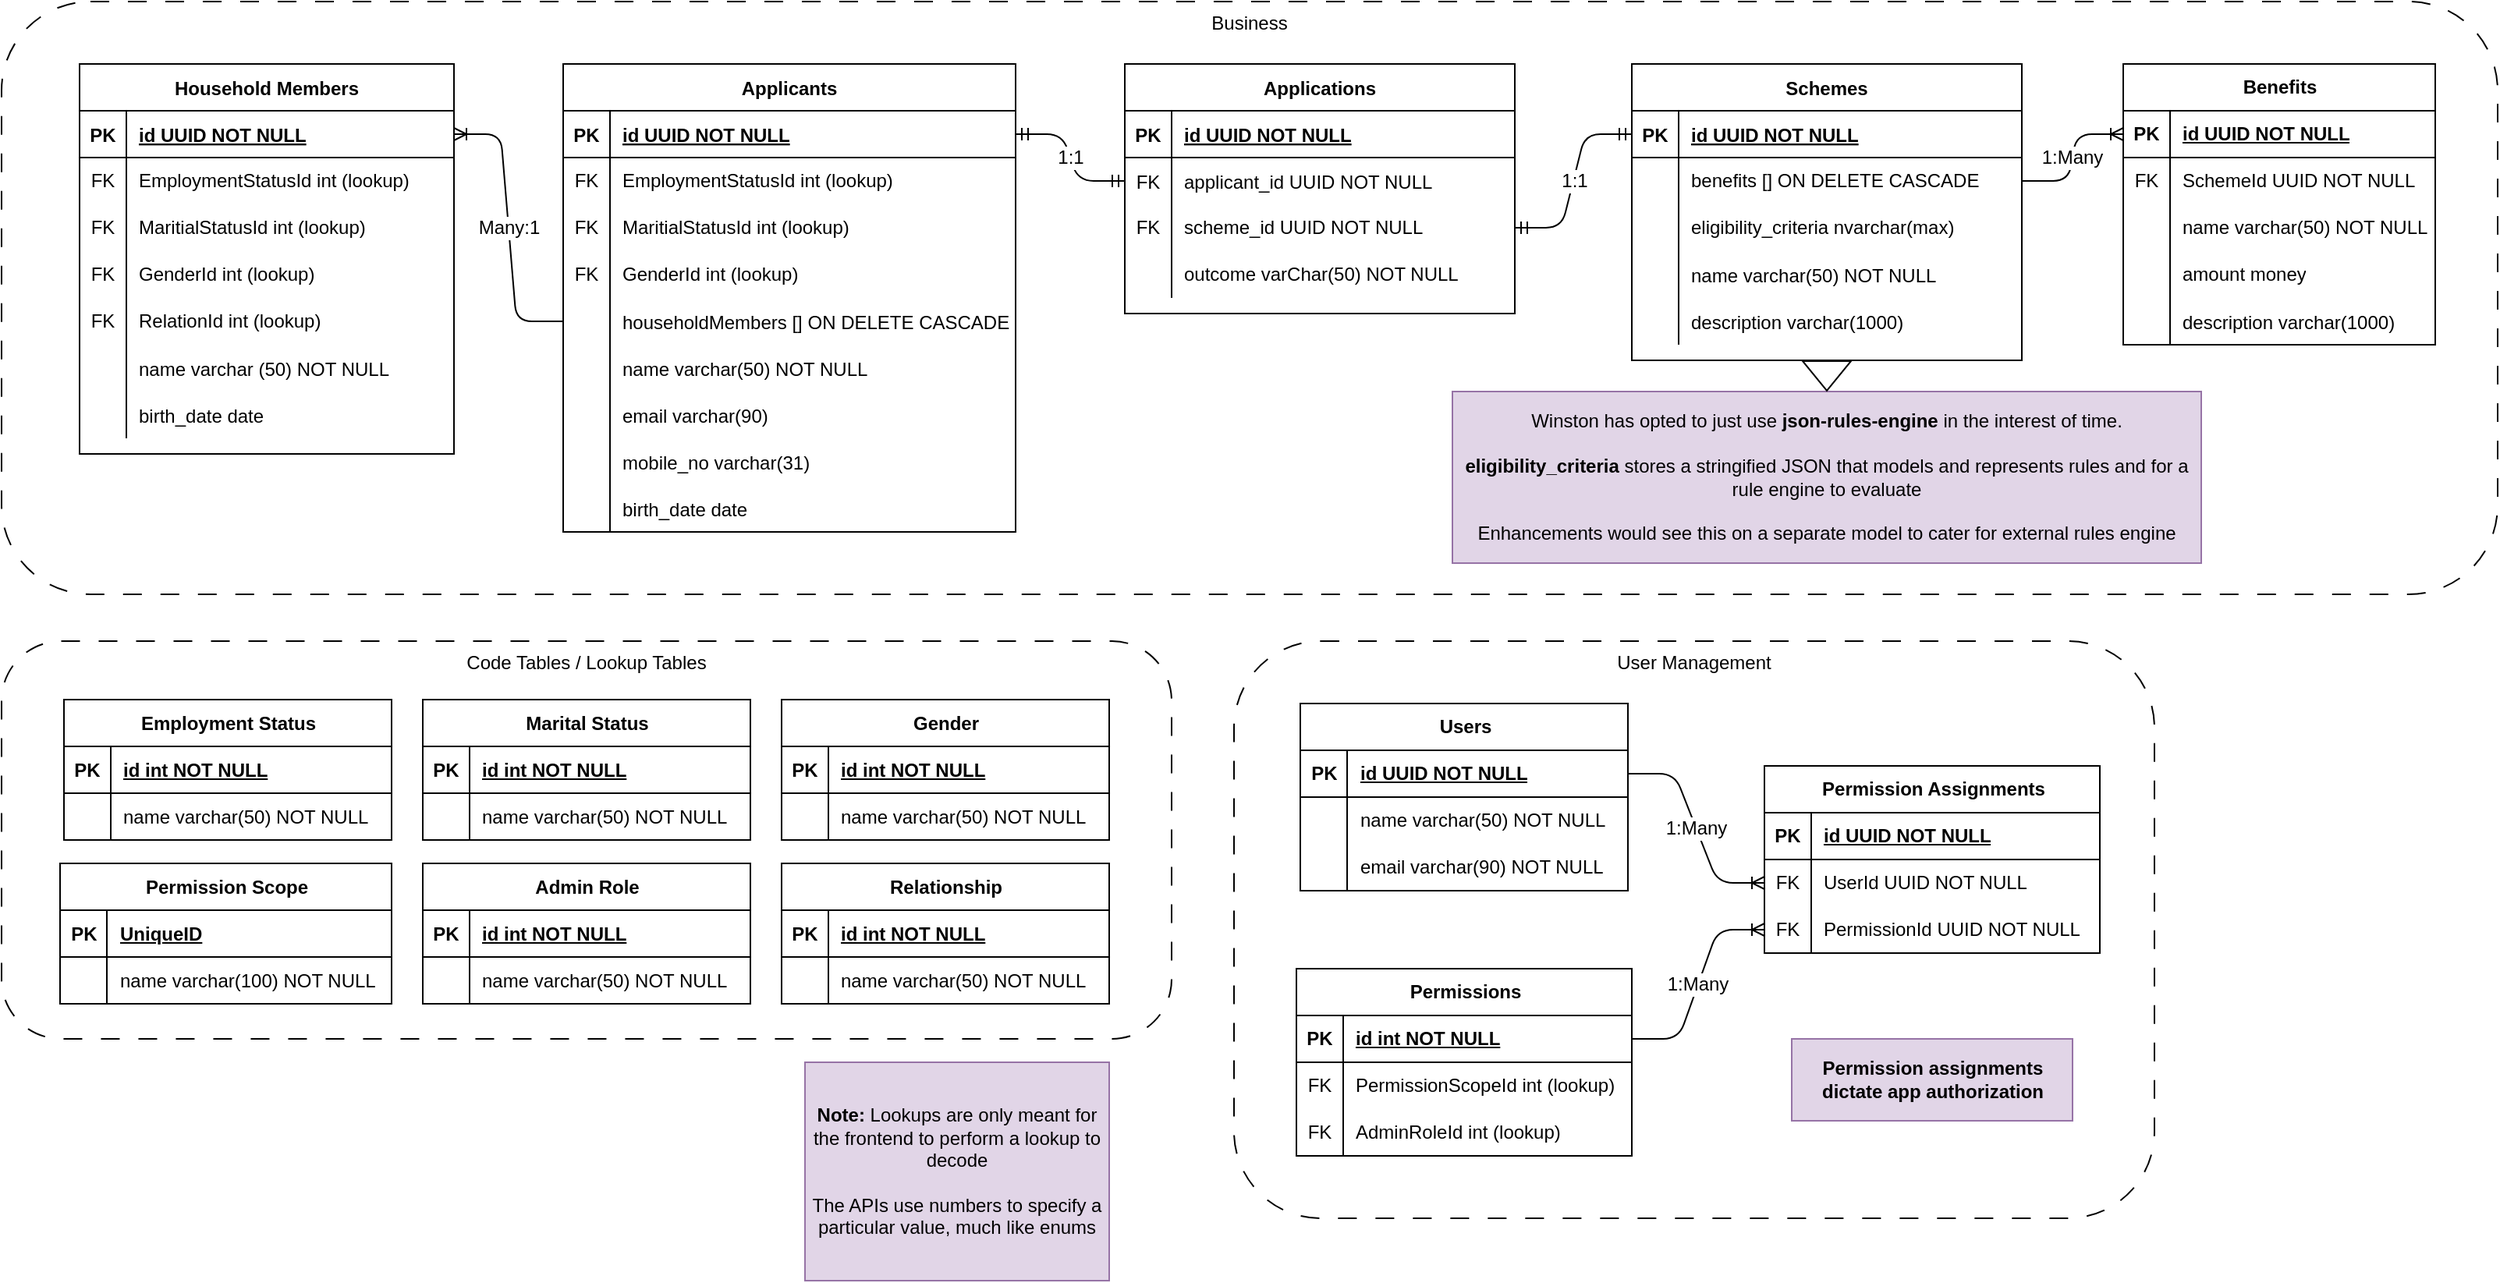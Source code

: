 <mxfile version="24.7.12" pages="3">
  <diagram name="DB DIagram - Revised Interim" id="zcvw0r3yfSCqaO3jxcrn">
    <mxGraphModel grid="1" page="1" gridSize="10" guides="1" tooltips="1" connect="1" arrows="1" fold="1" pageScale="1" pageWidth="850" pageHeight="1100" math="0" shadow="0" extFonts="Permanent Marker^https://fonts.googleapis.com/css?family=Permanent+Marker">
      <root>
        <mxCell id="GoCNtB3aqjkM6cwf9lfi-0" />
        <mxCell id="GoCNtB3aqjkM6cwf9lfi-1" parent="GoCNtB3aqjkM6cwf9lfi-0" />
        <mxCell id="GoCNtB3aqjkM6cwf9lfi-2" value="Code Tables / Lookup Tables" style="rounded=1;whiteSpace=wrap;html=1;fillColor=none;dashed=1;dashPattern=12 12;verticalAlign=top;" vertex="1" parent="GoCNtB3aqjkM6cwf9lfi-1">
          <mxGeometry x="20" y="440" width="750" height="255" as="geometry" />
        </mxCell>
        <mxCell id="GoCNtB3aqjkM6cwf9lfi-3" value="User Management" style="rounded=1;whiteSpace=wrap;html=1;fillColor=none;dashed=1;dashPattern=12 12;verticalAlign=top;" vertex="1" parent="GoCNtB3aqjkM6cwf9lfi-1">
          <mxGeometry x="810" y="440" width="590" height="370" as="geometry" />
        </mxCell>
        <mxCell id="GoCNtB3aqjkM6cwf9lfi-4" value="Business" style="rounded=1;whiteSpace=wrap;html=1;fillColor=none;dashed=1;dashPattern=12 12;verticalAlign=top;" vertex="1" parent="GoCNtB3aqjkM6cwf9lfi-1">
          <mxGeometry x="20" y="30" width="1600" height="380" as="geometry" />
        </mxCell>
        <mxCell id="GoCNtB3aqjkM6cwf9lfi-5" value="Applications" style="shape=table;startSize=30;container=1;collapsible=1;childLayout=tableLayout;fixedRows=1;rowLines=0;fontStyle=1;align=center;resizeLast=1;" vertex="1" parent="GoCNtB3aqjkM6cwf9lfi-1">
          <mxGeometry x="740" y="70" width="250" height="160" as="geometry" />
        </mxCell>
        <mxCell id="GoCNtB3aqjkM6cwf9lfi-6" value="" style="shape=partialRectangle;collapsible=0;dropTarget=0;pointerEvents=0;fillColor=none;points=[[0,0.5],[1,0.5]];portConstraint=eastwest;top=0;left=0;right=0;bottom=1;" vertex="1" parent="GoCNtB3aqjkM6cwf9lfi-5">
          <mxGeometry y="30" width="250" height="30" as="geometry" />
        </mxCell>
        <mxCell id="GoCNtB3aqjkM6cwf9lfi-7" value="PK" style="shape=partialRectangle;overflow=hidden;connectable=0;fillColor=none;top=0;left=0;bottom=0;right=0;fontStyle=1;" vertex="1" parent="GoCNtB3aqjkM6cwf9lfi-6">
          <mxGeometry width="30" height="30" as="geometry">
            <mxRectangle width="30" height="30" as="alternateBounds" />
          </mxGeometry>
        </mxCell>
        <mxCell id="GoCNtB3aqjkM6cwf9lfi-8" value="id UUID NOT NULL " style="shape=partialRectangle;overflow=hidden;connectable=0;fillColor=none;top=0;left=0;bottom=0;right=0;align=left;spacingLeft=6;fontStyle=5;" vertex="1" parent="GoCNtB3aqjkM6cwf9lfi-6">
          <mxGeometry x="30" width="220" height="30" as="geometry">
            <mxRectangle width="220" height="30" as="alternateBounds" />
          </mxGeometry>
        </mxCell>
        <mxCell id="GoCNtB3aqjkM6cwf9lfi-9" value="" style="shape=partialRectangle;collapsible=0;dropTarget=0;pointerEvents=0;fillColor=none;points=[[0,0.5],[1,0.5]];portConstraint=eastwest;top=0;left=0;right=0;bottom=0;" vertex="1" parent="GoCNtB3aqjkM6cwf9lfi-5">
          <mxGeometry y="60" width="250" height="30" as="geometry" />
        </mxCell>
        <mxCell id="GoCNtB3aqjkM6cwf9lfi-10" value="FK" style="shape=partialRectangle;overflow=hidden;connectable=0;fillColor=none;top=0;left=0;bottom=0;right=0;" vertex="1" parent="GoCNtB3aqjkM6cwf9lfi-9">
          <mxGeometry width="30" height="30" as="geometry">
            <mxRectangle width="30" height="30" as="alternateBounds" />
          </mxGeometry>
        </mxCell>
        <mxCell id="GoCNtB3aqjkM6cwf9lfi-11" value="applicant_id UUID NOT NULL" style="shape=partialRectangle;overflow=hidden;connectable=0;fillColor=none;top=0;left=0;bottom=0;right=0;align=left;spacingLeft=6;" vertex="1" parent="GoCNtB3aqjkM6cwf9lfi-9">
          <mxGeometry x="30" width="220" height="30" as="geometry">
            <mxRectangle width="220" height="30" as="alternateBounds" />
          </mxGeometry>
        </mxCell>
        <mxCell id="GoCNtB3aqjkM6cwf9lfi-12" value="" style="shape=tableRow;horizontal=0;startSize=0;swimlaneHead=0;swimlaneBody=0;fillColor=none;collapsible=0;dropTarget=0;points=[[0,0.5],[1,0.5]];portConstraint=eastwest;top=0;left=0;right=0;bottom=0;" vertex="1" parent="GoCNtB3aqjkM6cwf9lfi-5">
          <mxGeometry y="90" width="250" height="30" as="geometry" />
        </mxCell>
        <mxCell id="GoCNtB3aqjkM6cwf9lfi-13" value="FK" style="shape=partialRectangle;connectable=0;fillColor=none;top=0;left=0;bottom=0;right=0;fontStyle=0;overflow=hidden;whiteSpace=wrap;html=1;" vertex="1" parent="GoCNtB3aqjkM6cwf9lfi-12">
          <mxGeometry width="30" height="30" as="geometry">
            <mxRectangle width="30" height="30" as="alternateBounds" />
          </mxGeometry>
        </mxCell>
        <mxCell id="GoCNtB3aqjkM6cwf9lfi-14" value="scheme_id UUID NOT NULL" style="shape=partialRectangle;connectable=0;fillColor=none;top=0;left=0;bottom=0;right=0;align=left;spacingLeft=6;fontStyle=0;overflow=hidden;whiteSpace=wrap;html=1;" vertex="1" parent="GoCNtB3aqjkM6cwf9lfi-12">
          <mxGeometry x="30" width="220" height="30" as="geometry">
            <mxRectangle width="220" height="30" as="alternateBounds" />
          </mxGeometry>
        </mxCell>
        <mxCell id="GoCNtB3aqjkM6cwf9lfi-15" value="" style="shape=tableRow;horizontal=0;startSize=0;swimlaneHead=0;swimlaneBody=0;fillColor=none;collapsible=0;dropTarget=0;points=[[0,0.5],[1,0.5]];portConstraint=eastwest;top=0;left=0;right=0;bottom=0;" vertex="1" parent="GoCNtB3aqjkM6cwf9lfi-5">
          <mxGeometry y="120" width="250" height="30" as="geometry" />
        </mxCell>
        <mxCell id="GoCNtB3aqjkM6cwf9lfi-16" value="" style="shape=partialRectangle;connectable=0;fillColor=none;top=0;left=0;bottom=0;right=0;fontStyle=0;overflow=hidden;whiteSpace=wrap;html=1;" vertex="1" parent="GoCNtB3aqjkM6cwf9lfi-15">
          <mxGeometry width="30" height="30" as="geometry">
            <mxRectangle width="30" height="30" as="alternateBounds" />
          </mxGeometry>
        </mxCell>
        <mxCell id="GoCNtB3aqjkM6cwf9lfi-17" value="outcome varChar(50) NOT NULL" style="shape=partialRectangle;connectable=0;fillColor=none;top=0;left=0;bottom=0;right=0;align=left;spacingLeft=6;fontStyle=0;overflow=hidden;whiteSpace=wrap;html=1;" vertex="1" parent="GoCNtB3aqjkM6cwf9lfi-15">
          <mxGeometry x="30" width="220" height="30" as="geometry">
            <mxRectangle width="220" height="30" as="alternateBounds" />
          </mxGeometry>
        </mxCell>
        <mxCell id="GoCNtB3aqjkM6cwf9lfi-18" value="Schemes" style="shape=table;startSize=30;container=1;collapsible=1;childLayout=tableLayout;fixedRows=1;rowLines=0;fontStyle=1;align=center;resizeLast=1;" vertex="1" parent="GoCNtB3aqjkM6cwf9lfi-1">
          <mxGeometry x="1065" y="70" width="250" height="190" as="geometry" />
        </mxCell>
        <mxCell id="GoCNtB3aqjkM6cwf9lfi-19" value="" style="shape=partialRectangle;collapsible=0;dropTarget=0;pointerEvents=0;fillColor=none;points=[[0,0.5],[1,0.5]];portConstraint=eastwest;top=0;left=0;right=0;bottom=1;" vertex="1" parent="GoCNtB3aqjkM6cwf9lfi-18">
          <mxGeometry y="30" width="250" height="30" as="geometry" />
        </mxCell>
        <mxCell id="GoCNtB3aqjkM6cwf9lfi-20" value="PK" style="shape=partialRectangle;overflow=hidden;connectable=0;fillColor=none;top=0;left=0;bottom=0;right=0;fontStyle=1;" vertex="1" parent="GoCNtB3aqjkM6cwf9lfi-19">
          <mxGeometry width="30" height="30" as="geometry">
            <mxRectangle width="30" height="30" as="alternateBounds" />
          </mxGeometry>
        </mxCell>
        <mxCell id="GoCNtB3aqjkM6cwf9lfi-21" value="id UUID NOT NULL " style="shape=partialRectangle;overflow=hidden;connectable=0;fillColor=none;top=0;left=0;bottom=0;right=0;align=left;spacingLeft=6;fontStyle=5;" vertex="1" parent="GoCNtB3aqjkM6cwf9lfi-19">
          <mxGeometry x="30" width="220" height="30" as="geometry">
            <mxRectangle width="220" height="30" as="alternateBounds" />
          </mxGeometry>
        </mxCell>
        <mxCell id="GoCNtB3aqjkM6cwf9lfi-22" value="" style="shape=tableRow;horizontal=0;startSize=0;swimlaneHead=0;swimlaneBody=0;fillColor=none;collapsible=0;dropTarget=0;points=[[0,0.5],[1,0.5]];portConstraint=eastwest;top=0;left=0;right=0;bottom=0;" vertex="1" parent="GoCNtB3aqjkM6cwf9lfi-18">
          <mxGeometry y="60" width="250" height="30" as="geometry" />
        </mxCell>
        <mxCell id="GoCNtB3aqjkM6cwf9lfi-23" value="" style="shape=partialRectangle;connectable=0;fillColor=none;top=0;left=0;bottom=0;right=0;fontStyle=0;overflow=hidden;whiteSpace=wrap;html=1;" vertex="1" parent="GoCNtB3aqjkM6cwf9lfi-22">
          <mxGeometry width="30" height="30" as="geometry">
            <mxRectangle width="30" height="30" as="alternateBounds" />
          </mxGeometry>
        </mxCell>
        <mxCell id="GoCNtB3aqjkM6cwf9lfi-24" value="benefits [] ON DELETE CASCADE" style="shape=partialRectangle;connectable=0;fillColor=none;top=0;left=0;bottom=0;right=0;align=left;spacingLeft=6;fontStyle=0;overflow=hidden;whiteSpace=wrap;html=1;" vertex="1" parent="GoCNtB3aqjkM6cwf9lfi-22">
          <mxGeometry x="30" width="220" height="30" as="geometry">
            <mxRectangle width="220" height="30" as="alternateBounds" />
          </mxGeometry>
        </mxCell>
        <mxCell id="GoCNtB3aqjkM6cwf9lfi-25" value="" style="shape=tableRow;horizontal=0;startSize=0;swimlaneHead=0;swimlaneBody=0;fillColor=none;collapsible=0;dropTarget=0;points=[[0,0.5],[1,0.5]];portConstraint=eastwest;top=0;left=0;right=0;bottom=0;" vertex="1" parent="GoCNtB3aqjkM6cwf9lfi-18">
          <mxGeometry y="90" width="250" height="30" as="geometry" />
        </mxCell>
        <mxCell id="GoCNtB3aqjkM6cwf9lfi-26" value="" style="shape=partialRectangle;connectable=0;fillColor=none;top=0;left=0;bottom=0;right=0;fontStyle=0;overflow=hidden;whiteSpace=wrap;html=1;" vertex="1" parent="GoCNtB3aqjkM6cwf9lfi-25">
          <mxGeometry width="30" height="30" as="geometry">
            <mxRectangle width="30" height="30" as="alternateBounds" />
          </mxGeometry>
        </mxCell>
        <mxCell id="GoCNtB3aqjkM6cwf9lfi-27" value="eligibility_criteria nvarchar(max)" style="shape=partialRectangle;connectable=0;fillColor=none;top=0;left=0;bottom=0;right=0;align=left;spacingLeft=6;fontStyle=0;overflow=hidden;whiteSpace=wrap;html=1;" vertex="1" parent="GoCNtB3aqjkM6cwf9lfi-25">
          <mxGeometry x="30" width="220" height="30" as="geometry">
            <mxRectangle width="220" height="30" as="alternateBounds" />
          </mxGeometry>
        </mxCell>
        <mxCell id="GoCNtB3aqjkM6cwf9lfi-28" value="" style="shape=partialRectangle;collapsible=0;dropTarget=0;pointerEvents=0;fillColor=none;points=[[0,0.5],[1,0.5]];portConstraint=eastwest;top=0;left=0;right=0;bottom=0;" vertex="1" parent="GoCNtB3aqjkM6cwf9lfi-18">
          <mxGeometry y="120" width="250" height="30" as="geometry" />
        </mxCell>
        <mxCell id="GoCNtB3aqjkM6cwf9lfi-29" value="" style="shape=partialRectangle;overflow=hidden;connectable=0;fillColor=none;top=0;left=0;bottom=0;right=0;" vertex="1" parent="GoCNtB3aqjkM6cwf9lfi-28">
          <mxGeometry width="30" height="30" as="geometry">
            <mxRectangle width="30" height="30" as="alternateBounds" />
          </mxGeometry>
        </mxCell>
        <mxCell id="GoCNtB3aqjkM6cwf9lfi-30" value="name varchar(50) NOT NULL" style="shape=partialRectangle;overflow=hidden;connectable=0;fillColor=none;top=0;left=0;bottom=0;right=0;align=left;spacingLeft=6;" vertex="1" parent="GoCNtB3aqjkM6cwf9lfi-28">
          <mxGeometry x="30" width="220" height="30" as="geometry">
            <mxRectangle width="220" height="30" as="alternateBounds" />
          </mxGeometry>
        </mxCell>
        <mxCell id="GoCNtB3aqjkM6cwf9lfi-31" value="" style="shape=tableRow;horizontal=0;startSize=0;swimlaneHead=0;swimlaneBody=0;fillColor=none;collapsible=0;dropTarget=0;points=[[0,0.5],[1,0.5]];portConstraint=eastwest;top=0;left=0;right=0;bottom=0;" vertex="1" parent="GoCNtB3aqjkM6cwf9lfi-18">
          <mxGeometry y="150" width="250" height="30" as="geometry" />
        </mxCell>
        <mxCell id="GoCNtB3aqjkM6cwf9lfi-32" value="" style="shape=partialRectangle;connectable=0;fillColor=none;top=0;left=0;bottom=0;right=0;editable=1;overflow=hidden;" vertex="1" parent="GoCNtB3aqjkM6cwf9lfi-31">
          <mxGeometry width="30" height="30" as="geometry">
            <mxRectangle width="30" height="30" as="alternateBounds" />
          </mxGeometry>
        </mxCell>
        <mxCell id="GoCNtB3aqjkM6cwf9lfi-33" value="description varchar(1000)" style="shape=partialRectangle;connectable=0;fillColor=none;top=0;left=0;bottom=0;right=0;align=left;spacingLeft=6;overflow=hidden;" vertex="1" parent="GoCNtB3aqjkM6cwf9lfi-31">
          <mxGeometry x="30" width="220" height="30" as="geometry">
            <mxRectangle width="220" height="30" as="alternateBounds" />
          </mxGeometry>
        </mxCell>
        <mxCell id="GoCNtB3aqjkM6cwf9lfi-34" value="Applicants" style="shape=table;startSize=30;container=1;collapsible=1;childLayout=tableLayout;fixedRows=1;rowLines=0;fontStyle=1;align=center;resizeLast=1;" vertex="1" parent="GoCNtB3aqjkM6cwf9lfi-1">
          <mxGeometry x="380" y="70" width="290" height="300" as="geometry">
            <mxRectangle x="120" y="120" width="100" height="30" as="alternateBounds" />
          </mxGeometry>
        </mxCell>
        <mxCell id="GoCNtB3aqjkM6cwf9lfi-35" value="" style="shape=partialRectangle;collapsible=0;dropTarget=0;pointerEvents=0;fillColor=none;points=[[0,0.5],[1,0.5]];portConstraint=eastwest;top=0;left=0;right=0;bottom=1;" vertex="1" parent="GoCNtB3aqjkM6cwf9lfi-34">
          <mxGeometry y="30" width="290" height="30" as="geometry" />
        </mxCell>
        <mxCell id="GoCNtB3aqjkM6cwf9lfi-36" value="PK" style="shape=partialRectangle;overflow=hidden;connectable=0;fillColor=none;top=0;left=0;bottom=0;right=0;fontStyle=1;" vertex="1" parent="GoCNtB3aqjkM6cwf9lfi-35">
          <mxGeometry width="30" height="30" as="geometry">
            <mxRectangle width="30" height="30" as="alternateBounds" />
          </mxGeometry>
        </mxCell>
        <mxCell id="GoCNtB3aqjkM6cwf9lfi-37" value="id UUID NOT NULL " style="shape=partialRectangle;overflow=hidden;connectable=0;fillColor=none;top=0;left=0;bottom=0;right=0;align=left;spacingLeft=6;fontStyle=5;" vertex="1" parent="GoCNtB3aqjkM6cwf9lfi-35">
          <mxGeometry x="30" width="260" height="30" as="geometry">
            <mxRectangle width="260" height="30" as="alternateBounds" />
          </mxGeometry>
        </mxCell>
        <mxCell id="GoCNtB3aqjkM6cwf9lfi-38" value="" style="shape=tableRow;horizontal=0;startSize=0;swimlaneHead=0;swimlaneBody=0;fillColor=none;collapsible=0;dropTarget=0;points=[[0,0.5],[1,0.5]];portConstraint=eastwest;top=0;left=0;right=0;bottom=0;" vertex="1" parent="GoCNtB3aqjkM6cwf9lfi-34">
          <mxGeometry y="60" width="290" height="30" as="geometry" />
        </mxCell>
        <mxCell id="GoCNtB3aqjkM6cwf9lfi-39" value="FK" style="shape=partialRectangle;connectable=0;fillColor=none;top=0;left=0;bottom=0;right=0;fontStyle=0;overflow=hidden;whiteSpace=wrap;html=1;" vertex="1" parent="GoCNtB3aqjkM6cwf9lfi-38">
          <mxGeometry width="30" height="30" as="geometry">
            <mxRectangle width="30" height="30" as="alternateBounds" />
          </mxGeometry>
        </mxCell>
        <mxCell id="GoCNtB3aqjkM6cwf9lfi-40" value="EmploymentStatusId int (lookup)" style="shape=partialRectangle;connectable=0;fillColor=none;top=0;left=0;bottom=0;right=0;align=left;spacingLeft=6;fontStyle=0;overflow=hidden;whiteSpace=wrap;html=1;" vertex="1" parent="GoCNtB3aqjkM6cwf9lfi-38">
          <mxGeometry x="30" width="260" height="30" as="geometry">
            <mxRectangle width="260" height="30" as="alternateBounds" />
          </mxGeometry>
        </mxCell>
        <mxCell id="GoCNtB3aqjkM6cwf9lfi-41" value="" style="shape=tableRow;horizontal=0;startSize=0;swimlaneHead=0;swimlaneBody=0;fillColor=none;collapsible=0;dropTarget=0;points=[[0,0.5],[1,0.5]];portConstraint=eastwest;top=0;left=0;right=0;bottom=0;" vertex="1" parent="GoCNtB3aqjkM6cwf9lfi-34">
          <mxGeometry y="90" width="290" height="30" as="geometry" />
        </mxCell>
        <mxCell id="GoCNtB3aqjkM6cwf9lfi-42" value="FK" style="shape=partialRectangle;connectable=0;fillColor=none;top=0;left=0;bottom=0;right=0;fontStyle=0;overflow=hidden;whiteSpace=wrap;html=1;" vertex="1" parent="GoCNtB3aqjkM6cwf9lfi-41">
          <mxGeometry width="30" height="30" as="geometry">
            <mxRectangle width="30" height="30" as="alternateBounds" />
          </mxGeometry>
        </mxCell>
        <mxCell id="GoCNtB3aqjkM6cwf9lfi-43" value="MaritialStatusId int&amp;nbsp;(lookup)" style="shape=partialRectangle;connectable=0;fillColor=none;top=0;left=0;bottom=0;right=0;align=left;spacingLeft=6;fontStyle=0;overflow=hidden;whiteSpace=wrap;html=1;" vertex="1" parent="GoCNtB3aqjkM6cwf9lfi-41">
          <mxGeometry x="30" width="260" height="30" as="geometry">
            <mxRectangle width="260" height="30" as="alternateBounds" />
          </mxGeometry>
        </mxCell>
        <mxCell id="GoCNtB3aqjkM6cwf9lfi-44" value="" style="shape=tableRow;horizontal=0;startSize=0;swimlaneHead=0;swimlaneBody=0;fillColor=none;collapsible=0;dropTarget=0;points=[[0,0.5],[1,0.5]];portConstraint=eastwest;top=0;left=0;right=0;bottom=0;" vertex="1" parent="GoCNtB3aqjkM6cwf9lfi-34">
          <mxGeometry y="120" width="290" height="30" as="geometry" />
        </mxCell>
        <mxCell id="GoCNtB3aqjkM6cwf9lfi-45" value="FK" style="shape=partialRectangle;connectable=0;fillColor=none;top=0;left=0;bottom=0;right=0;fontStyle=0;overflow=hidden;whiteSpace=wrap;html=1;" vertex="1" parent="GoCNtB3aqjkM6cwf9lfi-44">
          <mxGeometry width="30" height="30" as="geometry">
            <mxRectangle width="30" height="30" as="alternateBounds" />
          </mxGeometry>
        </mxCell>
        <mxCell id="GoCNtB3aqjkM6cwf9lfi-46" value="GenderId int&amp;nbsp;(lookup)" style="shape=partialRectangle;connectable=0;fillColor=none;top=0;left=0;bottom=0;right=0;align=left;spacingLeft=6;fontStyle=0;overflow=hidden;whiteSpace=wrap;html=1;" vertex="1" parent="GoCNtB3aqjkM6cwf9lfi-44">
          <mxGeometry x="30" width="260" height="30" as="geometry">
            <mxRectangle width="260" height="30" as="alternateBounds" />
          </mxGeometry>
        </mxCell>
        <mxCell id="AKGpywOyKVHo-xDKzZKn-90" value="" style="shape=tableRow;horizontal=0;startSize=0;swimlaneHead=0;swimlaneBody=0;fillColor=none;collapsible=0;dropTarget=0;points=[[0,0.5],[1,0.5]];portConstraint=eastwest;top=0;left=0;right=0;bottom=0;" vertex="1" parent="GoCNtB3aqjkM6cwf9lfi-34">
          <mxGeometry y="150" width="290" height="30" as="geometry" />
        </mxCell>
        <mxCell id="AKGpywOyKVHo-xDKzZKn-91" value="" style="shape=partialRectangle;connectable=0;fillColor=none;top=0;left=0;bottom=0;right=0;editable=1;overflow=hidden;" vertex="1" parent="AKGpywOyKVHo-xDKzZKn-90">
          <mxGeometry width="30" height="30" as="geometry">
            <mxRectangle width="30" height="30" as="alternateBounds" />
          </mxGeometry>
        </mxCell>
        <mxCell id="AKGpywOyKVHo-xDKzZKn-92" value="householdMembers [] ON DELETE CASCADE" style="shape=partialRectangle;connectable=0;fillColor=none;top=0;left=0;bottom=0;right=0;align=left;spacingLeft=6;overflow=hidden;" vertex="1" parent="AKGpywOyKVHo-xDKzZKn-90">
          <mxGeometry x="30" width="260" height="30" as="geometry">
            <mxRectangle width="260" height="30" as="alternateBounds" />
          </mxGeometry>
        </mxCell>
        <mxCell id="GoCNtB3aqjkM6cwf9lfi-47" value="" style="shape=partialRectangle;collapsible=0;dropTarget=0;pointerEvents=0;fillColor=none;points=[[0,0.5],[1,0.5]];portConstraint=eastwest;top=0;left=0;right=0;bottom=0;" vertex="1" parent="GoCNtB3aqjkM6cwf9lfi-34">
          <mxGeometry y="180" width="290" height="30" as="geometry" />
        </mxCell>
        <mxCell id="GoCNtB3aqjkM6cwf9lfi-48" value="" style="shape=partialRectangle;overflow=hidden;connectable=0;fillColor=none;top=0;left=0;bottom=0;right=0;" vertex="1" parent="GoCNtB3aqjkM6cwf9lfi-47">
          <mxGeometry width="30" height="30" as="geometry">
            <mxRectangle width="30" height="30" as="alternateBounds" />
          </mxGeometry>
        </mxCell>
        <mxCell id="GoCNtB3aqjkM6cwf9lfi-49" value="name varchar(50) NOT NULL" style="shape=partialRectangle;overflow=hidden;connectable=0;fillColor=none;top=0;left=0;bottom=0;right=0;align=left;spacingLeft=6;" vertex="1" parent="GoCNtB3aqjkM6cwf9lfi-47">
          <mxGeometry x="30" width="260" height="30" as="geometry">
            <mxRectangle width="260" height="30" as="alternateBounds" />
          </mxGeometry>
        </mxCell>
        <mxCell id="GoCNtB3aqjkM6cwf9lfi-50" value="" style="shape=tableRow;horizontal=0;startSize=0;swimlaneHead=0;swimlaneBody=0;fillColor=none;collapsible=0;dropTarget=0;points=[[0,0.5],[1,0.5]];portConstraint=eastwest;top=0;left=0;right=0;bottom=0;" vertex="1" parent="GoCNtB3aqjkM6cwf9lfi-34">
          <mxGeometry y="210" width="290" height="30" as="geometry" />
        </mxCell>
        <mxCell id="GoCNtB3aqjkM6cwf9lfi-51" value="" style="shape=partialRectangle;connectable=0;fillColor=none;top=0;left=0;bottom=0;right=0;editable=1;overflow=hidden;" vertex="1" parent="GoCNtB3aqjkM6cwf9lfi-50">
          <mxGeometry width="30" height="30" as="geometry">
            <mxRectangle width="30" height="30" as="alternateBounds" />
          </mxGeometry>
        </mxCell>
        <mxCell id="GoCNtB3aqjkM6cwf9lfi-52" value="email varchar(90)" style="shape=partialRectangle;connectable=0;fillColor=none;top=0;left=0;bottom=0;right=0;align=left;spacingLeft=6;overflow=hidden;" vertex="1" parent="GoCNtB3aqjkM6cwf9lfi-50">
          <mxGeometry x="30" width="260" height="30" as="geometry">
            <mxRectangle width="260" height="30" as="alternateBounds" />
          </mxGeometry>
        </mxCell>
        <mxCell id="GoCNtB3aqjkM6cwf9lfi-53" value="" style="shape=tableRow;horizontal=0;startSize=0;swimlaneHead=0;swimlaneBody=0;fillColor=none;collapsible=0;dropTarget=0;points=[[0,0.5],[1,0.5]];portConstraint=eastwest;top=0;left=0;right=0;bottom=0;" vertex="1" parent="GoCNtB3aqjkM6cwf9lfi-34">
          <mxGeometry y="240" width="290" height="30" as="geometry" />
        </mxCell>
        <mxCell id="GoCNtB3aqjkM6cwf9lfi-54" value="" style="shape=partialRectangle;connectable=0;fillColor=none;top=0;left=0;bottom=0;right=0;editable=1;overflow=hidden;" vertex="1" parent="GoCNtB3aqjkM6cwf9lfi-53">
          <mxGeometry width="30" height="30" as="geometry">
            <mxRectangle width="30" height="30" as="alternateBounds" />
          </mxGeometry>
        </mxCell>
        <mxCell id="GoCNtB3aqjkM6cwf9lfi-55" value="mobile_no varchar(31)" style="shape=partialRectangle;connectable=0;fillColor=none;top=0;left=0;bottom=0;right=0;align=left;spacingLeft=6;overflow=hidden;" vertex="1" parent="GoCNtB3aqjkM6cwf9lfi-53">
          <mxGeometry x="30" width="260" height="30" as="geometry">
            <mxRectangle width="260" height="30" as="alternateBounds" />
          </mxGeometry>
        </mxCell>
        <mxCell id="GoCNtB3aqjkM6cwf9lfi-56" value="" style="shape=tableRow;horizontal=0;startSize=0;swimlaneHead=0;swimlaneBody=0;fillColor=none;collapsible=0;dropTarget=0;points=[[0,0.5],[1,0.5]];portConstraint=eastwest;top=0;left=0;right=0;bottom=0;" vertex="1" parent="GoCNtB3aqjkM6cwf9lfi-34">
          <mxGeometry y="270" width="290" height="30" as="geometry" />
        </mxCell>
        <mxCell id="GoCNtB3aqjkM6cwf9lfi-57" value="" style="shape=partialRectangle;connectable=0;fillColor=none;top=0;left=0;bottom=0;right=0;editable=1;overflow=hidden;" vertex="1" parent="GoCNtB3aqjkM6cwf9lfi-56">
          <mxGeometry width="30" height="30" as="geometry">
            <mxRectangle width="30" height="30" as="alternateBounds" />
          </mxGeometry>
        </mxCell>
        <mxCell id="GoCNtB3aqjkM6cwf9lfi-58" value="birth_date date" style="shape=partialRectangle;connectable=0;fillColor=none;top=0;left=0;bottom=0;right=0;align=left;spacingLeft=6;overflow=hidden;" vertex="1" parent="GoCNtB3aqjkM6cwf9lfi-56">
          <mxGeometry x="30" width="260" height="30" as="geometry">
            <mxRectangle width="260" height="30" as="alternateBounds" />
          </mxGeometry>
        </mxCell>
        <mxCell id="GoCNtB3aqjkM6cwf9lfi-59" value="Users" style="shape=table;startSize=30;container=1;collapsible=1;childLayout=tableLayout;fixedRows=1;rowLines=0;fontStyle=1;align=center;resizeLast=1;html=1;" vertex="1" parent="GoCNtB3aqjkM6cwf9lfi-1">
          <mxGeometry x="852.5" y="480" width="210" height="120" as="geometry" />
        </mxCell>
        <mxCell id="GoCNtB3aqjkM6cwf9lfi-60" value="" style="shape=tableRow;horizontal=0;startSize=0;swimlaneHead=0;swimlaneBody=0;fillColor=none;collapsible=0;dropTarget=0;points=[[0,0.5],[1,0.5]];portConstraint=eastwest;top=0;left=0;right=0;bottom=1;" vertex="1" parent="GoCNtB3aqjkM6cwf9lfi-59">
          <mxGeometry y="30" width="210" height="30" as="geometry" />
        </mxCell>
        <mxCell id="GoCNtB3aqjkM6cwf9lfi-61" value="PK" style="shape=partialRectangle;connectable=0;fillColor=none;top=0;left=0;bottom=0;right=0;fontStyle=1;overflow=hidden;whiteSpace=wrap;html=1;" vertex="1" parent="GoCNtB3aqjkM6cwf9lfi-60">
          <mxGeometry width="30" height="30" as="geometry">
            <mxRectangle width="30" height="30" as="alternateBounds" />
          </mxGeometry>
        </mxCell>
        <mxCell id="GoCNtB3aqjkM6cwf9lfi-62" value="id UUID NOT NULL" style="shape=partialRectangle;connectable=0;fillColor=none;top=0;left=0;bottom=0;right=0;align=left;spacingLeft=6;fontStyle=5;overflow=hidden;whiteSpace=wrap;html=1;" vertex="1" parent="GoCNtB3aqjkM6cwf9lfi-60">
          <mxGeometry x="30" width="180" height="30" as="geometry">
            <mxRectangle width="180" height="30" as="alternateBounds" />
          </mxGeometry>
        </mxCell>
        <mxCell id="GoCNtB3aqjkM6cwf9lfi-66" value="" style="shape=tableRow;horizontal=0;startSize=0;swimlaneHead=0;swimlaneBody=0;fillColor=none;collapsible=0;dropTarget=0;points=[[0,0.5],[1,0.5]];portConstraint=eastwest;top=0;left=0;right=0;bottom=0;" vertex="1" parent="GoCNtB3aqjkM6cwf9lfi-59">
          <mxGeometry y="60" width="210" height="30" as="geometry" />
        </mxCell>
        <mxCell id="GoCNtB3aqjkM6cwf9lfi-67" value="" style="shape=partialRectangle;connectable=0;fillColor=none;top=0;left=0;bottom=0;right=0;editable=1;overflow=hidden;whiteSpace=wrap;html=1;" vertex="1" parent="GoCNtB3aqjkM6cwf9lfi-66">
          <mxGeometry width="30" height="30" as="geometry">
            <mxRectangle width="30" height="30" as="alternateBounds" />
          </mxGeometry>
        </mxCell>
        <mxCell id="GoCNtB3aqjkM6cwf9lfi-68" value="name varchar(50) NOT NULL" style="shape=partialRectangle;connectable=0;fillColor=none;top=0;left=0;bottom=0;right=0;align=left;spacingLeft=6;overflow=hidden;whiteSpace=wrap;html=1;" vertex="1" parent="GoCNtB3aqjkM6cwf9lfi-66">
          <mxGeometry x="30" width="180" height="30" as="geometry">
            <mxRectangle width="180" height="30" as="alternateBounds" />
          </mxGeometry>
        </mxCell>
        <mxCell id="GoCNtB3aqjkM6cwf9lfi-69" value="" style="shape=tableRow;horizontal=0;startSize=0;swimlaneHead=0;swimlaneBody=0;fillColor=none;collapsible=0;dropTarget=0;points=[[0,0.5],[1,0.5]];portConstraint=eastwest;top=0;left=0;right=0;bottom=0;" vertex="1" parent="GoCNtB3aqjkM6cwf9lfi-59">
          <mxGeometry y="90" width="210" height="30" as="geometry" />
        </mxCell>
        <mxCell id="GoCNtB3aqjkM6cwf9lfi-70" value="" style="shape=partialRectangle;connectable=0;fillColor=none;top=0;left=0;bottom=0;right=0;editable=1;overflow=hidden;whiteSpace=wrap;html=1;" vertex="1" parent="GoCNtB3aqjkM6cwf9lfi-69">
          <mxGeometry width="30" height="30" as="geometry">
            <mxRectangle width="30" height="30" as="alternateBounds" />
          </mxGeometry>
        </mxCell>
        <mxCell id="GoCNtB3aqjkM6cwf9lfi-71" value="email varchar(90) NOT NULL" style="shape=partialRectangle;connectable=0;fillColor=none;top=0;left=0;bottom=0;right=0;align=left;spacingLeft=6;overflow=hidden;whiteSpace=wrap;html=1;" vertex="1" parent="GoCNtB3aqjkM6cwf9lfi-69">
          <mxGeometry x="30" width="180" height="30" as="geometry">
            <mxRectangle width="180" height="30" as="alternateBounds" />
          </mxGeometry>
        </mxCell>
        <mxCell id="GoCNtB3aqjkM6cwf9lfi-72" value="Permissions" style="shape=table;startSize=30;container=1;collapsible=1;childLayout=tableLayout;fixedRows=1;rowLines=0;fontStyle=1;align=center;resizeLast=1;html=1;" vertex="1" parent="GoCNtB3aqjkM6cwf9lfi-1">
          <mxGeometry x="850" y="650" width="215" height="120" as="geometry" />
        </mxCell>
        <mxCell id="GoCNtB3aqjkM6cwf9lfi-73" value="" style="shape=tableRow;horizontal=0;startSize=0;swimlaneHead=0;swimlaneBody=0;fillColor=none;collapsible=0;dropTarget=0;points=[[0,0.5],[1,0.5]];portConstraint=eastwest;top=0;left=0;right=0;bottom=1;" vertex="1" parent="GoCNtB3aqjkM6cwf9lfi-72">
          <mxGeometry y="30" width="215" height="30" as="geometry" />
        </mxCell>
        <mxCell id="GoCNtB3aqjkM6cwf9lfi-74" value="PK" style="shape=partialRectangle;connectable=0;fillColor=none;top=0;left=0;bottom=0;right=0;fontStyle=1;overflow=hidden;whiteSpace=wrap;html=1;" vertex="1" parent="GoCNtB3aqjkM6cwf9lfi-73">
          <mxGeometry width="30" height="30" as="geometry">
            <mxRectangle width="30" height="30" as="alternateBounds" />
          </mxGeometry>
        </mxCell>
        <mxCell id="GoCNtB3aqjkM6cwf9lfi-75" value="id int NOT NULL" style="shape=partialRectangle;connectable=0;fillColor=none;top=0;left=0;bottom=0;right=0;align=left;spacingLeft=6;fontStyle=5;overflow=hidden;whiteSpace=wrap;html=1;" vertex="1" parent="GoCNtB3aqjkM6cwf9lfi-73">
          <mxGeometry x="30" width="185" height="30" as="geometry">
            <mxRectangle width="185" height="30" as="alternateBounds" />
          </mxGeometry>
        </mxCell>
        <mxCell id="GoCNtB3aqjkM6cwf9lfi-76" value="" style="shape=tableRow;horizontal=0;startSize=0;swimlaneHead=0;swimlaneBody=0;fillColor=none;collapsible=0;dropTarget=0;points=[[0,0.5],[1,0.5]];portConstraint=eastwest;top=0;left=0;right=0;bottom=0;" vertex="1" parent="GoCNtB3aqjkM6cwf9lfi-72">
          <mxGeometry y="60" width="215" height="30" as="geometry" />
        </mxCell>
        <mxCell id="GoCNtB3aqjkM6cwf9lfi-77" value="FK" style="shape=partialRectangle;connectable=0;fillColor=none;top=0;left=0;bottom=0;right=0;fontStyle=0;overflow=hidden;whiteSpace=wrap;html=1;" vertex="1" parent="GoCNtB3aqjkM6cwf9lfi-76">
          <mxGeometry width="30" height="30" as="geometry">
            <mxRectangle width="30" height="30" as="alternateBounds" />
          </mxGeometry>
        </mxCell>
        <mxCell id="GoCNtB3aqjkM6cwf9lfi-78" value="PermissionScopeId int (lookup)" style="shape=partialRectangle;connectable=0;fillColor=none;top=0;left=0;bottom=0;right=0;align=left;spacingLeft=6;fontStyle=0;overflow=hidden;whiteSpace=wrap;html=1;" vertex="1" parent="GoCNtB3aqjkM6cwf9lfi-76">
          <mxGeometry x="30" width="185" height="30" as="geometry">
            <mxRectangle width="185" height="30" as="alternateBounds" />
          </mxGeometry>
        </mxCell>
        <mxCell id="GoCNtB3aqjkM6cwf9lfi-79" value="" style="shape=tableRow;horizontal=0;startSize=0;swimlaneHead=0;swimlaneBody=0;fillColor=none;collapsible=0;dropTarget=0;points=[[0,0.5],[1,0.5]];portConstraint=eastwest;top=0;left=0;right=0;bottom=0;" vertex="1" parent="GoCNtB3aqjkM6cwf9lfi-72">
          <mxGeometry y="90" width="215" height="30" as="geometry" />
        </mxCell>
        <mxCell id="GoCNtB3aqjkM6cwf9lfi-80" value="FK" style="shape=partialRectangle;connectable=0;fillColor=none;top=0;left=0;bottom=0;right=0;fontStyle=0;overflow=hidden;whiteSpace=wrap;html=1;" vertex="1" parent="GoCNtB3aqjkM6cwf9lfi-79">
          <mxGeometry width="30" height="30" as="geometry">
            <mxRectangle width="30" height="30" as="alternateBounds" />
          </mxGeometry>
        </mxCell>
        <mxCell id="GoCNtB3aqjkM6cwf9lfi-81" value="AdminRoleId&amp;nbsp;int (lookup)" style="shape=partialRectangle;connectable=0;fillColor=none;top=0;left=0;bottom=0;right=0;align=left;spacingLeft=6;fontStyle=0;overflow=hidden;whiteSpace=wrap;html=1;" vertex="1" parent="GoCNtB3aqjkM6cwf9lfi-79">
          <mxGeometry x="30" width="185" height="30" as="geometry">
            <mxRectangle width="185" height="30" as="alternateBounds" />
          </mxGeometry>
        </mxCell>
        <mxCell id="GoCNtB3aqjkM6cwf9lfi-82" value="Benefits" style="shape=table;startSize=30;container=1;collapsible=1;childLayout=tableLayout;fixedRows=1;rowLines=0;fontStyle=1;align=center;resizeLast=1;html=1;" vertex="1" parent="GoCNtB3aqjkM6cwf9lfi-1">
          <mxGeometry x="1380" y="70" width="200" height="180" as="geometry" />
        </mxCell>
        <mxCell id="GoCNtB3aqjkM6cwf9lfi-83" value="" style="shape=tableRow;horizontal=0;startSize=0;swimlaneHead=0;swimlaneBody=0;fillColor=none;collapsible=0;dropTarget=0;points=[[0,0.5],[1,0.5]];portConstraint=eastwest;top=0;left=0;right=0;bottom=1;" vertex="1" parent="GoCNtB3aqjkM6cwf9lfi-82">
          <mxGeometry y="30" width="200" height="30" as="geometry" />
        </mxCell>
        <mxCell id="GoCNtB3aqjkM6cwf9lfi-84" value="PK" style="shape=partialRectangle;connectable=0;fillColor=none;top=0;left=0;bottom=0;right=0;fontStyle=1;overflow=hidden;whiteSpace=wrap;html=1;" vertex="1" parent="GoCNtB3aqjkM6cwf9lfi-83">
          <mxGeometry width="30" height="30" as="geometry">
            <mxRectangle width="30" height="30" as="alternateBounds" />
          </mxGeometry>
        </mxCell>
        <mxCell id="GoCNtB3aqjkM6cwf9lfi-85" value="id UUID NOT NULL" style="shape=partialRectangle;connectable=0;fillColor=none;top=0;left=0;bottom=0;right=0;align=left;spacingLeft=6;fontStyle=5;overflow=hidden;whiteSpace=wrap;html=1;" vertex="1" parent="GoCNtB3aqjkM6cwf9lfi-83">
          <mxGeometry x="30" width="170" height="30" as="geometry">
            <mxRectangle width="170" height="30" as="alternateBounds" />
          </mxGeometry>
        </mxCell>
        <mxCell id="AKGpywOyKVHo-xDKzZKn-16" value="" style="shape=tableRow;horizontal=0;startSize=0;swimlaneHead=0;swimlaneBody=0;fillColor=none;collapsible=0;dropTarget=0;points=[[0,0.5],[1,0.5]];portConstraint=eastwest;top=0;left=0;right=0;bottom=0;" vertex="1" parent="GoCNtB3aqjkM6cwf9lfi-82">
          <mxGeometry y="60" width="200" height="30" as="geometry" />
        </mxCell>
        <mxCell id="AKGpywOyKVHo-xDKzZKn-17" value="FK" style="shape=partialRectangle;connectable=0;fillColor=none;top=0;left=0;bottom=0;right=0;fontStyle=0;overflow=hidden;whiteSpace=wrap;html=1;" vertex="1" parent="AKGpywOyKVHo-xDKzZKn-16">
          <mxGeometry width="30" height="30" as="geometry">
            <mxRectangle width="30" height="30" as="alternateBounds" />
          </mxGeometry>
        </mxCell>
        <mxCell id="AKGpywOyKVHo-xDKzZKn-18" value="SchemeId UUID NOT NULL" style="shape=partialRectangle;connectable=0;fillColor=none;top=0;left=0;bottom=0;right=0;align=left;spacingLeft=6;fontStyle=0;overflow=hidden;whiteSpace=wrap;html=1;" vertex="1" parent="AKGpywOyKVHo-xDKzZKn-16">
          <mxGeometry x="30" width="170" height="30" as="geometry">
            <mxRectangle width="170" height="30" as="alternateBounds" />
          </mxGeometry>
        </mxCell>
        <mxCell id="GoCNtB3aqjkM6cwf9lfi-86" value="" style="shape=tableRow;horizontal=0;startSize=0;swimlaneHead=0;swimlaneBody=0;fillColor=none;collapsible=0;dropTarget=0;points=[[0,0.5],[1,0.5]];portConstraint=eastwest;top=0;left=0;right=0;bottom=0;" vertex="1" parent="GoCNtB3aqjkM6cwf9lfi-82">
          <mxGeometry y="90" width="200" height="30" as="geometry" />
        </mxCell>
        <mxCell id="GoCNtB3aqjkM6cwf9lfi-87" value="" style="shape=partialRectangle;connectable=0;fillColor=none;top=0;left=0;bottom=0;right=0;editable=1;overflow=hidden;whiteSpace=wrap;html=1;" vertex="1" parent="GoCNtB3aqjkM6cwf9lfi-86">
          <mxGeometry width="30" height="30" as="geometry">
            <mxRectangle width="30" height="30" as="alternateBounds" />
          </mxGeometry>
        </mxCell>
        <mxCell id="GoCNtB3aqjkM6cwf9lfi-88" value="name varchar(50) NOT NULL" style="shape=partialRectangle;connectable=0;fillColor=none;top=0;left=0;bottom=0;right=0;align=left;spacingLeft=6;overflow=hidden;whiteSpace=wrap;html=1;" vertex="1" parent="GoCNtB3aqjkM6cwf9lfi-86">
          <mxGeometry x="30" width="170" height="30" as="geometry">
            <mxRectangle width="170" height="30" as="alternateBounds" />
          </mxGeometry>
        </mxCell>
        <mxCell id="GoCNtB3aqjkM6cwf9lfi-89" value="" style="shape=tableRow;horizontal=0;startSize=0;swimlaneHead=0;swimlaneBody=0;fillColor=none;collapsible=0;dropTarget=0;points=[[0,0.5],[1,0.5]];portConstraint=eastwest;top=0;left=0;right=0;bottom=0;" vertex="1" parent="GoCNtB3aqjkM6cwf9lfi-82">
          <mxGeometry y="120" width="200" height="30" as="geometry" />
        </mxCell>
        <mxCell id="GoCNtB3aqjkM6cwf9lfi-90" value="" style="shape=partialRectangle;connectable=0;fillColor=none;top=0;left=0;bottom=0;right=0;editable=1;overflow=hidden;whiteSpace=wrap;html=1;" vertex="1" parent="GoCNtB3aqjkM6cwf9lfi-89">
          <mxGeometry width="30" height="30" as="geometry">
            <mxRectangle width="30" height="30" as="alternateBounds" />
          </mxGeometry>
        </mxCell>
        <mxCell id="GoCNtB3aqjkM6cwf9lfi-91" value="amount money" style="shape=partialRectangle;connectable=0;fillColor=none;top=0;left=0;bottom=0;right=0;align=left;spacingLeft=6;overflow=hidden;whiteSpace=wrap;html=1;" vertex="1" parent="GoCNtB3aqjkM6cwf9lfi-89">
          <mxGeometry x="30" width="170" height="30" as="geometry">
            <mxRectangle width="170" height="30" as="alternateBounds" />
          </mxGeometry>
        </mxCell>
        <mxCell id="GoCNtB3aqjkM6cwf9lfi-92" value="" style="shape=tableRow;horizontal=0;startSize=0;swimlaneHead=0;swimlaneBody=0;fillColor=none;collapsible=0;dropTarget=0;points=[[0,0.5],[1,0.5]];portConstraint=eastwest;top=0;left=0;right=0;bottom=0;" vertex="1" parent="GoCNtB3aqjkM6cwf9lfi-82">
          <mxGeometry y="150" width="200" height="30" as="geometry" />
        </mxCell>
        <mxCell id="GoCNtB3aqjkM6cwf9lfi-93" value="" style="shape=partialRectangle;connectable=0;fillColor=none;top=0;left=0;bottom=0;right=0;editable=1;overflow=hidden;" vertex="1" parent="GoCNtB3aqjkM6cwf9lfi-92">
          <mxGeometry width="30" height="30" as="geometry">
            <mxRectangle width="30" height="30" as="alternateBounds" />
          </mxGeometry>
        </mxCell>
        <mxCell id="GoCNtB3aqjkM6cwf9lfi-94" value="description varchar(1000)" style="shape=partialRectangle;connectable=0;fillColor=none;top=0;left=0;bottom=0;right=0;align=left;spacingLeft=6;overflow=hidden;" vertex="1" parent="GoCNtB3aqjkM6cwf9lfi-92">
          <mxGeometry x="30" width="170" height="30" as="geometry">
            <mxRectangle width="170" height="30" as="alternateBounds" />
          </mxGeometry>
        </mxCell>
        <mxCell id="GoCNtB3aqjkM6cwf9lfi-112" value="Permission Scope" style="shape=table;startSize=30;container=1;collapsible=1;childLayout=tableLayout;fixedRows=1;rowLines=0;fontStyle=1;align=center;resizeLast=1;html=1;" vertex="1" parent="GoCNtB3aqjkM6cwf9lfi-1">
          <mxGeometry x="57.5" y="582.5" width="212.5" height="90" as="geometry" />
        </mxCell>
        <mxCell id="GoCNtB3aqjkM6cwf9lfi-113" value="" style="shape=tableRow;horizontal=0;startSize=0;swimlaneHead=0;swimlaneBody=0;fillColor=none;collapsible=0;dropTarget=0;points=[[0,0.5],[1,0.5]];portConstraint=eastwest;top=0;left=0;right=0;bottom=1;" vertex="1" parent="GoCNtB3aqjkM6cwf9lfi-112">
          <mxGeometry y="30" width="212.5" height="30" as="geometry" />
        </mxCell>
        <mxCell id="GoCNtB3aqjkM6cwf9lfi-114" value="PK" style="shape=partialRectangle;connectable=0;fillColor=none;top=0;left=0;bottom=0;right=0;fontStyle=1;overflow=hidden;whiteSpace=wrap;html=1;" vertex="1" parent="GoCNtB3aqjkM6cwf9lfi-113">
          <mxGeometry width="30" height="30" as="geometry">
            <mxRectangle width="30" height="30" as="alternateBounds" />
          </mxGeometry>
        </mxCell>
        <mxCell id="GoCNtB3aqjkM6cwf9lfi-115" value="UniqueID" style="shape=partialRectangle;connectable=0;fillColor=none;top=0;left=0;bottom=0;right=0;align=left;spacingLeft=6;fontStyle=5;overflow=hidden;whiteSpace=wrap;html=1;" vertex="1" parent="GoCNtB3aqjkM6cwf9lfi-113">
          <mxGeometry x="30" width="182.5" height="30" as="geometry">
            <mxRectangle width="182.5" height="30" as="alternateBounds" />
          </mxGeometry>
        </mxCell>
        <mxCell id="GoCNtB3aqjkM6cwf9lfi-116" value="" style="shape=tableRow;horizontal=0;startSize=0;swimlaneHead=0;swimlaneBody=0;fillColor=none;collapsible=0;dropTarget=0;points=[[0,0.5],[1,0.5]];portConstraint=eastwest;top=0;left=0;right=0;bottom=0;" vertex="1" parent="GoCNtB3aqjkM6cwf9lfi-112">
          <mxGeometry y="60" width="212.5" height="30" as="geometry" />
        </mxCell>
        <mxCell id="GoCNtB3aqjkM6cwf9lfi-117" value="" style="shape=partialRectangle;connectable=0;fillColor=none;top=0;left=0;bottom=0;right=0;editable=1;overflow=hidden;whiteSpace=wrap;html=1;" vertex="1" parent="GoCNtB3aqjkM6cwf9lfi-116">
          <mxGeometry width="30" height="30" as="geometry">
            <mxRectangle width="30" height="30" as="alternateBounds" />
          </mxGeometry>
        </mxCell>
        <mxCell id="GoCNtB3aqjkM6cwf9lfi-118" value="name varchar(100) NOT NULL" style="shape=partialRectangle;connectable=0;fillColor=none;top=0;left=0;bottom=0;right=0;align=left;spacingLeft=6;overflow=hidden;whiteSpace=wrap;html=1;" vertex="1" parent="GoCNtB3aqjkM6cwf9lfi-116">
          <mxGeometry x="30" width="182.5" height="30" as="geometry">
            <mxRectangle width="182.5" height="30" as="alternateBounds" />
          </mxGeometry>
        </mxCell>
        <mxCell id="GoCNtB3aqjkM6cwf9lfi-119" value="Employment Status" style="shape=table;startSize=30;container=1;collapsible=1;childLayout=tableLayout;fixedRows=1;rowLines=0;fontStyle=1;align=center;resizeLast=1;html=1;" vertex="1" parent="GoCNtB3aqjkM6cwf9lfi-1">
          <mxGeometry x="60" y="477.5" width="210" height="90" as="geometry" />
        </mxCell>
        <mxCell id="GoCNtB3aqjkM6cwf9lfi-120" value="" style="shape=tableRow;horizontal=0;startSize=0;swimlaneHead=0;swimlaneBody=0;fillColor=none;collapsible=0;dropTarget=0;points=[[0,0.5],[1,0.5]];portConstraint=eastwest;top=0;left=0;right=0;bottom=1;" vertex="1" parent="GoCNtB3aqjkM6cwf9lfi-119">
          <mxGeometry y="30" width="210" height="30" as="geometry" />
        </mxCell>
        <mxCell id="GoCNtB3aqjkM6cwf9lfi-121" value="PK" style="shape=partialRectangle;connectable=0;fillColor=none;top=0;left=0;bottom=0;right=0;fontStyle=1;overflow=hidden;whiteSpace=wrap;html=1;" vertex="1" parent="GoCNtB3aqjkM6cwf9lfi-120">
          <mxGeometry width="30" height="30" as="geometry">
            <mxRectangle width="30" height="30" as="alternateBounds" />
          </mxGeometry>
        </mxCell>
        <mxCell id="GoCNtB3aqjkM6cwf9lfi-122" value="id int NOT NULL" style="shape=partialRectangle;connectable=0;fillColor=none;top=0;left=0;bottom=0;right=0;align=left;spacingLeft=6;fontStyle=5;overflow=hidden;whiteSpace=wrap;html=1;" vertex="1" parent="GoCNtB3aqjkM6cwf9lfi-120">
          <mxGeometry x="30" width="180" height="30" as="geometry">
            <mxRectangle width="180" height="30" as="alternateBounds" />
          </mxGeometry>
        </mxCell>
        <mxCell id="GoCNtB3aqjkM6cwf9lfi-123" value="" style="shape=tableRow;horizontal=0;startSize=0;swimlaneHead=0;swimlaneBody=0;fillColor=none;collapsible=0;dropTarget=0;points=[[0,0.5],[1,0.5]];portConstraint=eastwest;top=0;left=0;right=0;bottom=0;" vertex="1" parent="GoCNtB3aqjkM6cwf9lfi-119">
          <mxGeometry y="60" width="210" height="30" as="geometry" />
        </mxCell>
        <mxCell id="GoCNtB3aqjkM6cwf9lfi-124" value="" style="shape=partialRectangle;connectable=0;fillColor=none;top=0;left=0;bottom=0;right=0;editable=1;overflow=hidden;whiteSpace=wrap;html=1;" vertex="1" parent="GoCNtB3aqjkM6cwf9lfi-123">
          <mxGeometry width="30" height="30" as="geometry">
            <mxRectangle width="30" height="30" as="alternateBounds" />
          </mxGeometry>
        </mxCell>
        <mxCell id="GoCNtB3aqjkM6cwf9lfi-125" value="name varchar(50) NOT NULL" style="shape=partialRectangle;connectable=0;fillColor=none;top=0;left=0;bottom=0;right=0;align=left;spacingLeft=6;overflow=hidden;whiteSpace=wrap;html=1;" vertex="1" parent="GoCNtB3aqjkM6cwf9lfi-123">
          <mxGeometry x="30" width="180" height="30" as="geometry">
            <mxRectangle width="180" height="30" as="alternateBounds" />
          </mxGeometry>
        </mxCell>
        <mxCell id="GoCNtB3aqjkM6cwf9lfi-126" value="Marital Status" style="shape=table;startSize=30;container=1;collapsible=1;childLayout=tableLayout;fixedRows=1;rowLines=0;fontStyle=1;align=center;resizeLast=1;html=1;" vertex="1" parent="GoCNtB3aqjkM6cwf9lfi-1">
          <mxGeometry x="290" y="477.5" width="210" height="90" as="geometry" />
        </mxCell>
        <mxCell id="GoCNtB3aqjkM6cwf9lfi-127" value="" style="shape=tableRow;horizontal=0;startSize=0;swimlaneHead=0;swimlaneBody=0;fillColor=none;collapsible=0;dropTarget=0;points=[[0,0.5],[1,0.5]];portConstraint=eastwest;top=0;left=0;right=0;bottom=1;" vertex="1" parent="GoCNtB3aqjkM6cwf9lfi-126">
          <mxGeometry y="30" width="210" height="30" as="geometry" />
        </mxCell>
        <mxCell id="GoCNtB3aqjkM6cwf9lfi-128" value="PK" style="shape=partialRectangle;connectable=0;fillColor=none;top=0;left=0;bottom=0;right=0;fontStyle=1;overflow=hidden;whiteSpace=wrap;html=1;" vertex="1" parent="GoCNtB3aqjkM6cwf9lfi-127">
          <mxGeometry width="30" height="30" as="geometry">
            <mxRectangle width="30" height="30" as="alternateBounds" />
          </mxGeometry>
        </mxCell>
        <mxCell id="GoCNtB3aqjkM6cwf9lfi-129" value="id int NOT NULL" style="shape=partialRectangle;connectable=0;fillColor=none;top=0;left=0;bottom=0;right=0;align=left;spacingLeft=6;fontStyle=5;overflow=hidden;whiteSpace=wrap;html=1;" vertex="1" parent="GoCNtB3aqjkM6cwf9lfi-127">
          <mxGeometry x="30" width="180" height="30" as="geometry">
            <mxRectangle width="180" height="30" as="alternateBounds" />
          </mxGeometry>
        </mxCell>
        <mxCell id="GoCNtB3aqjkM6cwf9lfi-130" value="" style="shape=tableRow;horizontal=0;startSize=0;swimlaneHead=0;swimlaneBody=0;fillColor=none;collapsible=0;dropTarget=0;points=[[0,0.5],[1,0.5]];portConstraint=eastwest;top=0;left=0;right=0;bottom=0;" vertex="1" parent="GoCNtB3aqjkM6cwf9lfi-126">
          <mxGeometry y="60" width="210" height="30" as="geometry" />
        </mxCell>
        <mxCell id="GoCNtB3aqjkM6cwf9lfi-131" value="" style="shape=partialRectangle;connectable=0;fillColor=none;top=0;left=0;bottom=0;right=0;editable=1;overflow=hidden;whiteSpace=wrap;html=1;" vertex="1" parent="GoCNtB3aqjkM6cwf9lfi-130">
          <mxGeometry width="30" height="30" as="geometry">
            <mxRectangle width="30" height="30" as="alternateBounds" />
          </mxGeometry>
        </mxCell>
        <mxCell id="GoCNtB3aqjkM6cwf9lfi-132" value="name varchar(50) NOT NULL" style="shape=partialRectangle;connectable=0;fillColor=none;top=0;left=0;bottom=0;right=0;align=left;spacingLeft=6;overflow=hidden;whiteSpace=wrap;html=1;" vertex="1" parent="GoCNtB3aqjkM6cwf9lfi-130">
          <mxGeometry x="30" width="180" height="30" as="geometry">
            <mxRectangle width="180" height="30" as="alternateBounds" />
          </mxGeometry>
        </mxCell>
        <mxCell id="GoCNtB3aqjkM6cwf9lfi-133" value="Gender" style="shape=table;startSize=30;container=1;collapsible=1;childLayout=tableLayout;fixedRows=1;rowLines=0;fontStyle=1;align=center;resizeLast=1;html=1;" vertex="1" parent="GoCNtB3aqjkM6cwf9lfi-1">
          <mxGeometry x="520" y="477.5" width="210" height="90" as="geometry" />
        </mxCell>
        <mxCell id="GoCNtB3aqjkM6cwf9lfi-134" value="" style="shape=tableRow;horizontal=0;startSize=0;swimlaneHead=0;swimlaneBody=0;fillColor=none;collapsible=0;dropTarget=0;points=[[0,0.5],[1,0.5]];portConstraint=eastwest;top=0;left=0;right=0;bottom=1;" vertex="1" parent="GoCNtB3aqjkM6cwf9lfi-133">
          <mxGeometry y="30" width="210" height="30" as="geometry" />
        </mxCell>
        <mxCell id="GoCNtB3aqjkM6cwf9lfi-135" value="PK" style="shape=partialRectangle;connectable=0;fillColor=none;top=0;left=0;bottom=0;right=0;fontStyle=1;overflow=hidden;whiteSpace=wrap;html=1;" vertex="1" parent="GoCNtB3aqjkM6cwf9lfi-134">
          <mxGeometry width="30" height="30" as="geometry">
            <mxRectangle width="30" height="30" as="alternateBounds" />
          </mxGeometry>
        </mxCell>
        <mxCell id="GoCNtB3aqjkM6cwf9lfi-136" value="id int NOT NULL" style="shape=partialRectangle;connectable=0;fillColor=none;top=0;left=0;bottom=0;right=0;align=left;spacingLeft=6;fontStyle=5;overflow=hidden;whiteSpace=wrap;html=1;" vertex="1" parent="GoCNtB3aqjkM6cwf9lfi-134">
          <mxGeometry x="30" width="180" height="30" as="geometry">
            <mxRectangle width="180" height="30" as="alternateBounds" />
          </mxGeometry>
        </mxCell>
        <mxCell id="GoCNtB3aqjkM6cwf9lfi-137" value="" style="shape=tableRow;horizontal=0;startSize=0;swimlaneHead=0;swimlaneBody=0;fillColor=none;collapsible=0;dropTarget=0;points=[[0,0.5],[1,0.5]];portConstraint=eastwest;top=0;left=0;right=0;bottom=0;" vertex="1" parent="GoCNtB3aqjkM6cwf9lfi-133">
          <mxGeometry y="60" width="210" height="30" as="geometry" />
        </mxCell>
        <mxCell id="GoCNtB3aqjkM6cwf9lfi-138" value="" style="shape=partialRectangle;connectable=0;fillColor=none;top=0;left=0;bottom=0;right=0;editable=1;overflow=hidden;whiteSpace=wrap;html=1;" vertex="1" parent="GoCNtB3aqjkM6cwf9lfi-137">
          <mxGeometry width="30" height="30" as="geometry">
            <mxRectangle width="30" height="30" as="alternateBounds" />
          </mxGeometry>
        </mxCell>
        <mxCell id="GoCNtB3aqjkM6cwf9lfi-139" value="name varchar(50) NOT NULL" style="shape=partialRectangle;connectable=0;fillColor=none;top=0;left=0;bottom=0;right=0;align=left;spacingLeft=6;overflow=hidden;whiteSpace=wrap;html=1;" vertex="1" parent="GoCNtB3aqjkM6cwf9lfi-137">
          <mxGeometry x="30" width="180" height="30" as="geometry">
            <mxRectangle width="180" height="30" as="alternateBounds" />
          </mxGeometry>
        </mxCell>
        <mxCell id="GoCNtB3aqjkM6cwf9lfi-156" value="Winston has opted to just use &lt;b&gt;json-rules-engine&lt;/b&gt; in the interest of time.&lt;div&gt;&lt;br&gt;&lt;/div&gt;&lt;div&gt;&lt;b&gt;eligibility_criteria&lt;/b&gt; stores a stringified JSON that models and represents rules and for a rule engine to evaluate&lt;br&gt;&lt;div&gt;&lt;br&gt;&lt;/div&gt;&lt;div&gt;Enhancements would see this on a separate model to cater for external rules engine&lt;/div&gt;&lt;/div&gt;" style="rounded=0;whiteSpace=wrap;html=1;fillColor=#e1d5e7;strokeColor=#9673a6;" vertex="1" parent="GoCNtB3aqjkM6cwf9lfi-1">
          <mxGeometry x="950" y="280" width="480" height="110" as="geometry" />
        </mxCell>
        <mxCell id="GoCNtB3aqjkM6cwf9lfi-157" value="Admin Role" style="shape=table;startSize=30;container=1;collapsible=1;childLayout=tableLayout;fixedRows=1;rowLines=0;fontStyle=1;align=center;resizeLast=1;html=1;" vertex="1" parent="GoCNtB3aqjkM6cwf9lfi-1">
          <mxGeometry x="290" y="582.5" width="210" height="90" as="geometry" />
        </mxCell>
        <mxCell id="GoCNtB3aqjkM6cwf9lfi-158" value="" style="shape=tableRow;horizontal=0;startSize=0;swimlaneHead=0;swimlaneBody=0;fillColor=none;collapsible=0;dropTarget=0;points=[[0,0.5],[1,0.5]];portConstraint=eastwest;top=0;left=0;right=0;bottom=1;" vertex="1" parent="GoCNtB3aqjkM6cwf9lfi-157">
          <mxGeometry y="30" width="210" height="30" as="geometry" />
        </mxCell>
        <mxCell id="GoCNtB3aqjkM6cwf9lfi-159" value="PK" style="shape=partialRectangle;connectable=0;fillColor=none;top=0;left=0;bottom=0;right=0;fontStyle=1;overflow=hidden;whiteSpace=wrap;html=1;" vertex="1" parent="GoCNtB3aqjkM6cwf9lfi-158">
          <mxGeometry width="30" height="30" as="geometry">
            <mxRectangle width="30" height="30" as="alternateBounds" />
          </mxGeometry>
        </mxCell>
        <mxCell id="GoCNtB3aqjkM6cwf9lfi-160" value="id int NOT NULL" style="shape=partialRectangle;connectable=0;fillColor=none;top=0;left=0;bottom=0;right=0;align=left;spacingLeft=6;fontStyle=5;overflow=hidden;whiteSpace=wrap;html=1;" vertex="1" parent="GoCNtB3aqjkM6cwf9lfi-158">
          <mxGeometry x="30" width="180" height="30" as="geometry">
            <mxRectangle width="180" height="30" as="alternateBounds" />
          </mxGeometry>
        </mxCell>
        <mxCell id="GoCNtB3aqjkM6cwf9lfi-161" value="" style="shape=tableRow;horizontal=0;startSize=0;swimlaneHead=0;swimlaneBody=0;fillColor=none;collapsible=0;dropTarget=0;points=[[0,0.5],[1,0.5]];portConstraint=eastwest;top=0;left=0;right=0;bottom=0;" vertex="1" parent="GoCNtB3aqjkM6cwf9lfi-157">
          <mxGeometry y="60" width="210" height="30" as="geometry" />
        </mxCell>
        <mxCell id="GoCNtB3aqjkM6cwf9lfi-162" value="" style="shape=partialRectangle;connectable=0;fillColor=none;top=0;left=0;bottom=0;right=0;editable=1;overflow=hidden;whiteSpace=wrap;html=1;" vertex="1" parent="GoCNtB3aqjkM6cwf9lfi-161">
          <mxGeometry width="30" height="30" as="geometry">
            <mxRectangle width="30" height="30" as="alternateBounds" />
          </mxGeometry>
        </mxCell>
        <mxCell id="GoCNtB3aqjkM6cwf9lfi-163" value="name varchar(50) NOT NULL" style="shape=partialRectangle;connectable=0;fillColor=none;top=0;left=0;bottom=0;right=0;align=left;spacingLeft=6;overflow=hidden;whiteSpace=wrap;html=1;" vertex="1" parent="GoCNtB3aqjkM6cwf9lfi-161">
          <mxGeometry x="30" width="180" height="30" as="geometry">
            <mxRectangle width="180" height="30" as="alternateBounds" />
          </mxGeometry>
        </mxCell>
        <mxCell id="GoCNtB3aqjkM6cwf9lfi-171" value="1:1" style="edgeStyle=entityRelationEdgeStyle;fontSize=12;html=1;endArrow=ERmandOne;startArrow=ERmandOne;rounded=1;curved=0;" edge="1" parent="GoCNtB3aqjkM6cwf9lfi-1" source="GoCNtB3aqjkM6cwf9lfi-35" target="GoCNtB3aqjkM6cwf9lfi-9">
          <mxGeometry width="100" height="100" relative="1" as="geometry">
            <mxPoint x="670" y="420" as="sourcePoint" />
            <mxPoint x="770" y="320" as="targetPoint" />
          </mxGeometry>
        </mxCell>
        <mxCell id="GoCNtB3aqjkM6cwf9lfi-172" value="1:1" style="edgeStyle=entityRelationEdgeStyle;fontSize=12;html=1;endArrow=ERmandOne;startArrow=ERmandOne;rounded=1;curved=0;" edge="1" parent="GoCNtB3aqjkM6cwf9lfi-1" source="GoCNtB3aqjkM6cwf9lfi-12" target="GoCNtB3aqjkM6cwf9lfi-19">
          <mxGeometry width="100" height="100" relative="1" as="geometry">
            <mxPoint x="670" y="420" as="sourcePoint" />
            <mxPoint x="770" y="320" as="targetPoint" />
            <Array as="points">
              <mxPoint x="740" y="300" />
            </Array>
          </mxGeometry>
        </mxCell>
        <mxCell id="GoCNtB3aqjkM6cwf9lfi-173" value="1:Many" style="edgeStyle=entityRelationEdgeStyle;fontSize=12;html=1;endArrow=ERoneToMany;rounded=1;curved=0;" edge="1" parent="GoCNtB3aqjkM6cwf9lfi-1" source="GoCNtB3aqjkM6cwf9lfi-22" target="GoCNtB3aqjkM6cwf9lfi-83">
          <mxGeometry width="100" height="100" relative="1" as="geometry">
            <mxPoint x="670" y="420" as="sourcePoint" />
            <mxPoint x="770" y="320" as="targetPoint" />
          </mxGeometry>
        </mxCell>
        <mxCell id="GoCNtB3aqjkM6cwf9lfi-174" value="&lt;b&gt;Note:&lt;/b&gt; Lookups are o&lt;span style=&quot;background-color: initial;&quot;&gt;nly meant for the frontend to perform a lookup to decode&lt;/span&gt;&lt;div&gt;&lt;span style=&quot;background-color: initial;&quot;&gt;&lt;br&gt;&lt;/span&gt;&lt;/div&gt;&lt;div&gt;&lt;span style=&quot;background-color: initial;&quot;&gt;The APIs use numbers to specify a particular value, much like enums&lt;/span&gt;&lt;/div&gt;" style="rounded=0;whiteSpace=wrap;html=1;fillColor=#e1d5e7;strokeColor=#9673a6;" vertex="1" parent="GoCNtB3aqjkM6cwf9lfi-1">
          <mxGeometry x="535" y="710" width="195" height="140" as="geometry" />
        </mxCell>
        <mxCell id="GoCNtB3aqjkM6cwf9lfi-181" value="&lt;b&gt;Permission assignments dictate app authorization&lt;/b&gt;" style="rounded=0;whiteSpace=wrap;html=1;fillColor=#e1d5e7;strokeColor=#9673a6;" vertex="1" parent="GoCNtB3aqjkM6cwf9lfi-1">
          <mxGeometry x="1167.5" y="695" width="180" height="52.5" as="geometry" />
        </mxCell>
        <mxCell id="AKGpywOyKVHo-xDKzZKn-0" value="Permission Assignments" style="shape=table;startSize=30;container=1;collapsible=1;childLayout=tableLayout;fixedRows=1;rowLines=0;fontStyle=1;align=center;resizeLast=1;html=1;" vertex="1" parent="GoCNtB3aqjkM6cwf9lfi-1">
          <mxGeometry x="1150" y="520" width="215" height="120" as="geometry" />
        </mxCell>
        <mxCell id="AKGpywOyKVHo-xDKzZKn-1" value="" style="shape=tableRow;horizontal=0;startSize=0;swimlaneHead=0;swimlaneBody=0;fillColor=none;collapsible=0;dropTarget=0;points=[[0,0.5],[1,0.5]];portConstraint=eastwest;top=0;left=0;right=0;bottom=1;" vertex="1" parent="AKGpywOyKVHo-xDKzZKn-0">
          <mxGeometry y="30" width="215" height="30" as="geometry" />
        </mxCell>
        <mxCell id="AKGpywOyKVHo-xDKzZKn-2" value="PK" style="shape=partialRectangle;connectable=0;fillColor=none;top=0;left=0;bottom=0;right=0;fontStyle=1;overflow=hidden;whiteSpace=wrap;html=1;" vertex="1" parent="AKGpywOyKVHo-xDKzZKn-1">
          <mxGeometry width="30" height="30" as="geometry">
            <mxRectangle width="30" height="30" as="alternateBounds" />
          </mxGeometry>
        </mxCell>
        <mxCell id="AKGpywOyKVHo-xDKzZKn-3" value="id UUID NOT NULL" style="shape=partialRectangle;connectable=0;fillColor=none;top=0;left=0;bottom=0;right=0;align=left;spacingLeft=6;fontStyle=5;overflow=hidden;whiteSpace=wrap;html=1;" vertex="1" parent="AKGpywOyKVHo-xDKzZKn-1">
          <mxGeometry x="30" width="185" height="30" as="geometry">
            <mxRectangle width="185" height="30" as="alternateBounds" />
          </mxGeometry>
        </mxCell>
        <mxCell id="AKGpywOyKVHo-xDKzZKn-4" value="" style="shape=tableRow;horizontal=0;startSize=0;swimlaneHead=0;swimlaneBody=0;fillColor=none;collapsible=0;dropTarget=0;points=[[0,0.5],[1,0.5]];portConstraint=eastwest;top=0;left=0;right=0;bottom=0;" vertex="1" parent="AKGpywOyKVHo-xDKzZKn-0">
          <mxGeometry y="60" width="215" height="30" as="geometry" />
        </mxCell>
        <mxCell id="AKGpywOyKVHo-xDKzZKn-5" value="FK" style="shape=partialRectangle;connectable=0;fillColor=none;top=0;left=0;bottom=0;right=0;fontStyle=0;overflow=hidden;whiteSpace=wrap;html=1;" vertex="1" parent="AKGpywOyKVHo-xDKzZKn-4">
          <mxGeometry width="30" height="30" as="geometry">
            <mxRectangle width="30" height="30" as="alternateBounds" />
          </mxGeometry>
        </mxCell>
        <mxCell id="AKGpywOyKVHo-xDKzZKn-6" value="UserId UUID NOT NULL" style="shape=partialRectangle;connectable=0;fillColor=none;top=0;left=0;bottom=0;right=0;align=left;spacingLeft=6;fontStyle=0;overflow=hidden;whiteSpace=wrap;html=1;" vertex="1" parent="AKGpywOyKVHo-xDKzZKn-4">
          <mxGeometry x="30" width="185" height="30" as="geometry">
            <mxRectangle width="185" height="30" as="alternateBounds" />
          </mxGeometry>
        </mxCell>
        <mxCell id="AKGpywOyKVHo-xDKzZKn-7" value="" style="shape=tableRow;horizontal=0;startSize=0;swimlaneHead=0;swimlaneBody=0;fillColor=none;collapsible=0;dropTarget=0;points=[[0,0.5],[1,0.5]];portConstraint=eastwest;top=0;left=0;right=0;bottom=0;" vertex="1" parent="AKGpywOyKVHo-xDKzZKn-0">
          <mxGeometry y="90" width="215" height="30" as="geometry" />
        </mxCell>
        <mxCell id="AKGpywOyKVHo-xDKzZKn-8" value="FK" style="shape=partialRectangle;connectable=0;fillColor=none;top=0;left=0;bottom=0;right=0;fontStyle=0;overflow=hidden;whiteSpace=wrap;html=1;" vertex="1" parent="AKGpywOyKVHo-xDKzZKn-7">
          <mxGeometry width="30" height="30" as="geometry">
            <mxRectangle width="30" height="30" as="alternateBounds" />
          </mxGeometry>
        </mxCell>
        <mxCell id="AKGpywOyKVHo-xDKzZKn-9" value="PermissionId UUID NOT NULL" style="shape=partialRectangle;connectable=0;fillColor=none;top=0;left=0;bottom=0;right=0;align=left;spacingLeft=6;fontStyle=0;overflow=hidden;whiteSpace=wrap;html=1;" vertex="1" parent="AKGpywOyKVHo-xDKzZKn-7">
          <mxGeometry x="30" width="185" height="30" as="geometry">
            <mxRectangle width="185" height="30" as="alternateBounds" />
          </mxGeometry>
        </mxCell>
        <mxCell id="AKGpywOyKVHo-xDKzZKn-14" value="1:Many" style="edgeStyle=entityRelationEdgeStyle;fontSize=12;html=1;endArrow=ERoneToMany;rounded=1;curved=0;" edge="1" parent="GoCNtB3aqjkM6cwf9lfi-1" source="GoCNtB3aqjkM6cwf9lfi-73" target="AKGpywOyKVHo-xDKzZKn-7">
          <mxGeometry width="100" height="100" relative="1" as="geometry">
            <mxPoint x="1220" y="750" as="sourcePoint" />
            <mxPoint x="1300" y="600" as="targetPoint" />
          </mxGeometry>
        </mxCell>
        <mxCell id="AKGpywOyKVHo-xDKzZKn-13" value="1:Many" style="edgeStyle=entityRelationEdgeStyle;fontSize=12;html=1;endArrow=ERoneToMany;rounded=1;curved=0;" edge="1" parent="GoCNtB3aqjkM6cwf9lfi-1" source="GoCNtB3aqjkM6cwf9lfi-60" target="AKGpywOyKVHo-xDKzZKn-4">
          <mxGeometry width="100" height="100" relative="1" as="geometry">
            <mxPoint x="1210" y="740" as="sourcePoint" />
            <mxPoint x="1290" y="590" as="targetPoint" />
          </mxGeometry>
        </mxCell>
        <mxCell id="AKGpywOyKVHo-xDKzZKn-21" value="Household Members" style="shape=table;startSize=30;container=1;collapsible=1;childLayout=tableLayout;fixedRows=1;rowLines=0;fontStyle=1;align=center;resizeLast=1;" vertex="1" parent="GoCNtB3aqjkM6cwf9lfi-1">
          <mxGeometry x="70" y="70" width="240" height="250" as="geometry" />
        </mxCell>
        <mxCell id="AKGpywOyKVHo-xDKzZKn-22" value="" style="shape=partialRectangle;collapsible=0;dropTarget=0;pointerEvents=0;fillColor=none;points=[[0,0.5],[1,0.5]];portConstraint=eastwest;top=0;left=0;right=0;bottom=1;" vertex="1" parent="AKGpywOyKVHo-xDKzZKn-21">
          <mxGeometry y="30" width="240" height="30" as="geometry" />
        </mxCell>
        <mxCell id="AKGpywOyKVHo-xDKzZKn-23" value="PK" style="shape=partialRectangle;overflow=hidden;connectable=0;fillColor=none;top=0;left=0;bottom=0;right=0;fontStyle=1;" vertex="1" parent="AKGpywOyKVHo-xDKzZKn-22">
          <mxGeometry width="30" height="30" as="geometry">
            <mxRectangle width="30" height="30" as="alternateBounds" />
          </mxGeometry>
        </mxCell>
        <mxCell id="AKGpywOyKVHo-xDKzZKn-24" value="id UUID NOT NULL " style="shape=partialRectangle;overflow=hidden;connectable=0;fillColor=none;top=0;left=0;bottom=0;right=0;align=left;spacingLeft=6;fontStyle=5;" vertex="1" parent="AKGpywOyKVHo-xDKzZKn-22">
          <mxGeometry x="30" width="210" height="30" as="geometry">
            <mxRectangle width="210" height="30" as="alternateBounds" />
          </mxGeometry>
        </mxCell>
        <mxCell id="AKGpywOyKVHo-xDKzZKn-65" value="" style="shape=tableRow;horizontal=0;startSize=0;swimlaneHead=0;swimlaneBody=0;fillColor=none;collapsible=0;dropTarget=0;points=[[0,0.5],[1,0.5]];portConstraint=eastwest;top=0;left=0;right=0;bottom=0;" vertex="1" parent="AKGpywOyKVHo-xDKzZKn-21">
          <mxGeometry y="60" width="240" height="30" as="geometry" />
        </mxCell>
        <mxCell id="AKGpywOyKVHo-xDKzZKn-66" value="FK" style="shape=partialRectangle;connectable=0;fillColor=none;top=0;left=0;bottom=0;right=0;fontStyle=0;overflow=hidden;whiteSpace=wrap;html=1;" vertex="1" parent="AKGpywOyKVHo-xDKzZKn-65">
          <mxGeometry width="30" height="30" as="geometry">
            <mxRectangle width="30" height="30" as="alternateBounds" />
          </mxGeometry>
        </mxCell>
        <mxCell id="AKGpywOyKVHo-xDKzZKn-67" value="EmploymentStatusId int (lookup)" style="shape=partialRectangle;connectable=0;fillColor=none;top=0;left=0;bottom=0;right=0;align=left;spacingLeft=6;fontStyle=0;overflow=hidden;whiteSpace=wrap;html=1;" vertex="1" parent="AKGpywOyKVHo-xDKzZKn-65">
          <mxGeometry x="30" width="210" height="30" as="geometry">
            <mxRectangle width="210" height="30" as="alternateBounds" />
          </mxGeometry>
        </mxCell>
        <mxCell id="AKGpywOyKVHo-xDKzZKn-68" value="" style="shape=tableRow;horizontal=0;startSize=0;swimlaneHead=0;swimlaneBody=0;fillColor=none;collapsible=0;dropTarget=0;points=[[0,0.5],[1,0.5]];portConstraint=eastwest;top=0;left=0;right=0;bottom=0;" vertex="1" parent="AKGpywOyKVHo-xDKzZKn-21">
          <mxGeometry y="90" width="240" height="30" as="geometry" />
        </mxCell>
        <mxCell id="AKGpywOyKVHo-xDKzZKn-69" value="FK" style="shape=partialRectangle;connectable=0;fillColor=none;top=0;left=0;bottom=0;right=0;fontStyle=0;overflow=hidden;whiteSpace=wrap;html=1;" vertex="1" parent="AKGpywOyKVHo-xDKzZKn-68">
          <mxGeometry width="30" height="30" as="geometry">
            <mxRectangle width="30" height="30" as="alternateBounds" />
          </mxGeometry>
        </mxCell>
        <mxCell id="AKGpywOyKVHo-xDKzZKn-70" value="MaritialStatusId int&amp;nbsp;(lookup)" style="shape=partialRectangle;connectable=0;fillColor=none;top=0;left=0;bottom=0;right=0;align=left;spacingLeft=6;fontStyle=0;overflow=hidden;whiteSpace=wrap;html=1;" vertex="1" parent="AKGpywOyKVHo-xDKzZKn-68">
          <mxGeometry x="30" width="210" height="30" as="geometry">
            <mxRectangle width="210" height="30" as="alternateBounds" />
          </mxGeometry>
        </mxCell>
        <mxCell id="AKGpywOyKVHo-xDKzZKn-71" value="" style="shape=tableRow;horizontal=0;startSize=0;swimlaneHead=0;swimlaneBody=0;fillColor=none;collapsible=0;dropTarget=0;points=[[0,0.5],[1,0.5]];portConstraint=eastwest;top=0;left=0;right=0;bottom=0;" vertex="1" parent="AKGpywOyKVHo-xDKzZKn-21">
          <mxGeometry y="120" width="240" height="30" as="geometry" />
        </mxCell>
        <mxCell id="AKGpywOyKVHo-xDKzZKn-72" value="FK" style="shape=partialRectangle;connectable=0;fillColor=none;top=0;left=0;bottom=0;right=0;fontStyle=0;overflow=hidden;whiteSpace=wrap;html=1;" vertex="1" parent="AKGpywOyKVHo-xDKzZKn-71">
          <mxGeometry width="30" height="30" as="geometry">
            <mxRectangle width="30" height="30" as="alternateBounds" />
          </mxGeometry>
        </mxCell>
        <mxCell id="AKGpywOyKVHo-xDKzZKn-73" value="GenderId int&amp;nbsp;(lookup)" style="shape=partialRectangle;connectable=0;fillColor=none;top=0;left=0;bottom=0;right=0;align=left;spacingLeft=6;fontStyle=0;overflow=hidden;whiteSpace=wrap;html=1;" vertex="1" parent="AKGpywOyKVHo-xDKzZKn-71">
          <mxGeometry x="30" width="210" height="30" as="geometry">
            <mxRectangle width="210" height="30" as="alternateBounds" />
          </mxGeometry>
        </mxCell>
        <mxCell id="AKGpywOyKVHo-xDKzZKn-80" value="" style="shape=tableRow;horizontal=0;startSize=0;swimlaneHead=0;swimlaneBody=0;fillColor=none;collapsible=0;dropTarget=0;points=[[0,0.5],[1,0.5]];portConstraint=eastwest;top=0;left=0;right=0;bottom=0;" vertex="1" parent="AKGpywOyKVHo-xDKzZKn-21">
          <mxGeometry y="150" width="240" height="30" as="geometry" />
        </mxCell>
        <mxCell id="AKGpywOyKVHo-xDKzZKn-81" value="FK" style="shape=partialRectangle;connectable=0;fillColor=none;top=0;left=0;bottom=0;right=0;fontStyle=0;overflow=hidden;whiteSpace=wrap;html=1;" vertex="1" parent="AKGpywOyKVHo-xDKzZKn-80">
          <mxGeometry width="30" height="30" as="geometry">
            <mxRectangle width="30" height="30" as="alternateBounds" />
          </mxGeometry>
        </mxCell>
        <mxCell id="AKGpywOyKVHo-xDKzZKn-82" value="RelationId int (lookup)" style="shape=partialRectangle;connectable=0;fillColor=none;top=0;left=0;bottom=0;right=0;align=left;spacingLeft=6;fontStyle=0;overflow=hidden;whiteSpace=wrap;html=1;" vertex="1" parent="AKGpywOyKVHo-xDKzZKn-80">
          <mxGeometry x="30" width="210" height="30" as="geometry">
            <mxRectangle width="210" height="30" as="alternateBounds" />
          </mxGeometry>
        </mxCell>
        <mxCell id="AKGpywOyKVHo-xDKzZKn-25" value="" style="shape=partialRectangle;collapsible=0;dropTarget=0;pointerEvents=0;fillColor=none;points=[[0,0.5],[1,0.5]];portConstraint=eastwest;top=0;left=0;right=0;bottom=0;" vertex="1" parent="AKGpywOyKVHo-xDKzZKn-21">
          <mxGeometry y="180" width="240" height="30" as="geometry" />
        </mxCell>
        <mxCell id="AKGpywOyKVHo-xDKzZKn-26" value="" style="shape=partialRectangle;overflow=hidden;connectable=0;fillColor=none;top=0;left=0;bottom=0;right=0;" vertex="1" parent="AKGpywOyKVHo-xDKzZKn-25">
          <mxGeometry width="30" height="30" as="geometry">
            <mxRectangle width="30" height="30" as="alternateBounds" />
          </mxGeometry>
        </mxCell>
        <mxCell id="AKGpywOyKVHo-xDKzZKn-27" value="name varchar (50) NOT NULL" style="shape=partialRectangle;overflow=hidden;connectable=0;fillColor=none;top=0;left=0;bottom=0;right=0;align=left;spacingLeft=6;" vertex="1" parent="AKGpywOyKVHo-xDKzZKn-25">
          <mxGeometry x="30" width="210" height="30" as="geometry">
            <mxRectangle width="210" height="30" as="alternateBounds" />
          </mxGeometry>
        </mxCell>
        <mxCell id="AKGpywOyKVHo-xDKzZKn-74" value="" style="shape=tableRow;horizontal=0;startSize=0;swimlaneHead=0;swimlaneBody=0;fillColor=none;collapsible=0;dropTarget=0;points=[[0,0.5],[1,0.5]];portConstraint=eastwest;top=0;left=0;right=0;bottom=0;" vertex="1" parent="AKGpywOyKVHo-xDKzZKn-21">
          <mxGeometry y="210" width="240" height="30" as="geometry" />
        </mxCell>
        <mxCell id="AKGpywOyKVHo-xDKzZKn-75" value="" style="shape=partialRectangle;connectable=0;fillColor=none;top=0;left=0;bottom=0;right=0;editable=1;overflow=hidden;" vertex="1" parent="AKGpywOyKVHo-xDKzZKn-74">
          <mxGeometry width="30" height="30" as="geometry">
            <mxRectangle width="30" height="30" as="alternateBounds" />
          </mxGeometry>
        </mxCell>
        <mxCell id="AKGpywOyKVHo-xDKzZKn-76" value="birth_date date" style="shape=partialRectangle;connectable=0;fillColor=none;top=0;left=0;bottom=0;right=0;align=left;spacingLeft=6;overflow=hidden;" vertex="1" parent="AKGpywOyKVHo-xDKzZKn-74">
          <mxGeometry x="30" width="210" height="30" as="geometry">
            <mxRectangle width="210" height="30" as="alternateBounds" />
          </mxGeometry>
        </mxCell>
        <mxCell id="AKGpywOyKVHo-xDKzZKn-60" value="Many:1" style="edgeStyle=entityRelationEdgeStyle;fontSize=12;html=1;endArrow=ERoneToMany;rounded=1;curved=0;" edge="1" parent="GoCNtB3aqjkM6cwf9lfi-1" source="AKGpywOyKVHo-xDKzZKn-90" target="AKGpywOyKVHo-xDKzZKn-22">
          <mxGeometry width="100" height="100" relative="1" as="geometry">
            <mxPoint x="349" y="185" as="sourcePoint" />
            <mxPoint x="1420" y="125" as="targetPoint" />
          </mxGeometry>
        </mxCell>
        <mxCell id="AKGpywOyKVHo-xDKzZKn-83" value="Relationship" style="shape=table;startSize=30;container=1;collapsible=1;childLayout=tableLayout;fixedRows=1;rowLines=0;fontStyle=1;align=center;resizeLast=1;html=1;" vertex="1" parent="GoCNtB3aqjkM6cwf9lfi-1">
          <mxGeometry x="520" y="582.5" width="210" height="90" as="geometry" />
        </mxCell>
        <mxCell id="AKGpywOyKVHo-xDKzZKn-84" value="" style="shape=tableRow;horizontal=0;startSize=0;swimlaneHead=0;swimlaneBody=0;fillColor=none;collapsible=0;dropTarget=0;points=[[0,0.5],[1,0.5]];portConstraint=eastwest;top=0;left=0;right=0;bottom=1;" vertex="1" parent="AKGpywOyKVHo-xDKzZKn-83">
          <mxGeometry y="30" width="210" height="30" as="geometry" />
        </mxCell>
        <mxCell id="AKGpywOyKVHo-xDKzZKn-85" value="PK" style="shape=partialRectangle;connectable=0;fillColor=none;top=0;left=0;bottom=0;right=0;fontStyle=1;overflow=hidden;whiteSpace=wrap;html=1;" vertex="1" parent="AKGpywOyKVHo-xDKzZKn-84">
          <mxGeometry width="30" height="30" as="geometry">
            <mxRectangle width="30" height="30" as="alternateBounds" />
          </mxGeometry>
        </mxCell>
        <mxCell id="AKGpywOyKVHo-xDKzZKn-86" value="id int NOT NULL" style="shape=partialRectangle;connectable=0;fillColor=none;top=0;left=0;bottom=0;right=0;align=left;spacingLeft=6;fontStyle=5;overflow=hidden;whiteSpace=wrap;html=1;" vertex="1" parent="AKGpywOyKVHo-xDKzZKn-84">
          <mxGeometry x="30" width="180" height="30" as="geometry">
            <mxRectangle width="180" height="30" as="alternateBounds" />
          </mxGeometry>
        </mxCell>
        <mxCell id="AKGpywOyKVHo-xDKzZKn-87" value="" style="shape=tableRow;horizontal=0;startSize=0;swimlaneHead=0;swimlaneBody=0;fillColor=none;collapsible=0;dropTarget=0;points=[[0,0.5],[1,0.5]];portConstraint=eastwest;top=0;left=0;right=0;bottom=0;" vertex="1" parent="AKGpywOyKVHo-xDKzZKn-83">
          <mxGeometry y="60" width="210" height="30" as="geometry" />
        </mxCell>
        <mxCell id="AKGpywOyKVHo-xDKzZKn-88" value="" style="shape=partialRectangle;connectable=0;fillColor=none;top=0;left=0;bottom=0;right=0;editable=1;overflow=hidden;whiteSpace=wrap;html=1;" vertex="1" parent="AKGpywOyKVHo-xDKzZKn-87">
          <mxGeometry width="30" height="30" as="geometry">
            <mxRectangle width="30" height="30" as="alternateBounds" />
          </mxGeometry>
        </mxCell>
        <mxCell id="AKGpywOyKVHo-xDKzZKn-89" value="name varchar(50) NOT NULL" style="shape=partialRectangle;connectable=0;fillColor=none;top=0;left=0;bottom=0;right=0;align=left;spacingLeft=6;overflow=hidden;whiteSpace=wrap;html=1;" vertex="1" parent="AKGpywOyKVHo-xDKzZKn-87">
          <mxGeometry x="30" width="180" height="30" as="geometry">
            <mxRectangle width="180" height="30" as="alternateBounds" />
          </mxGeometry>
        </mxCell>
        <mxCell id="AKGpywOyKVHo-xDKzZKn-93" value="" style="shape=flexArrow;endArrow=classic;html=1;rounded=0;exitX=0.5;exitY=1;exitDx=0;exitDy=0;entryX=0.5;entryY=0;entryDx=0;entryDy=0;" edge="1" parent="GoCNtB3aqjkM6cwf9lfi-1" source="GoCNtB3aqjkM6cwf9lfi-18" target="GoCNtB3aqjkM6cwf9lfi-156">
          <mxGeometry width="50" height="50" relative="1" as="geometry">
            <mxPoint x="850" y="440" as="sourcePoint" />
            <mxPoint x="900" y="390" as="targetPoint" />
          </mxGeometry>
        </mxCell>
      </root>
    </mxGraphModel>
  </diagram>
  <diagram name="DB DIagram - Kick off" id="Xg4PZbnK5glPaxFyoVJQ">
    <mxGraphModel grid="1" page="1" gridSize="10" guides="1" tooltips="1" connect="1" arrows="1" fold="1" pageScale="1" pageWidth="850" pageHeight="1100" math="0" shadow="0" extFonts="Permanent Marker^https://fonts.googleapis.com/css?family=Permanent+Marker">
      <root>
        <mxCell id="nLCtdLTW8rtiJLBo2uG0-0" />
        <mxCell id="nLCtdLTW8rtiJLBo2uG0-1" parent="nLCtdLTW8rtiJLBo2uG0-0" />
        <mxCell id="nLCtdLTW8rtiJLBo2uG0-2" value="Lookup Tables" style="rounded=1;whiteSpace=wrap;html=1;fillColor=none;dashed=1;dashPattern=12 12;verticalAlign=top;" vertex="1" parent="nLCtdLTW8rtiJLBo2uG0-1">
          <mxGeometry x="20" y="560" width="750" height="255" as="geometry" />
        </mxCell>
        <mxCell id="nLCtdLTW8rtiJLBo2uG0-3" value="App Admin" style="rounded=1;whiteSpace=wrap;html=1;fillColor=none;dashed=1;dashPattern=12 12;verticalAlign=top;" vertex="1" parent="nLCtdLTW8rtiJLBo2uG0-1">
          <mxGeometry x="850" y="840" width="620" height="210" as="geometry" />
        </mxCell>
        <mxCell id="nLCtdLTW8rtiJLBo2uG0-4" value="App" style="rounded=1;whiteSpace=wrap;html=1;fillColor=none;dashed=1;dashPattern=12 12;verticalAlign=top;" vertex="1" parent="nLCtdLTW8rtiJLBo2uG0-1">
          <mxGeometry x="20" y="30" width="1450" height="495" as="geometry" />
        </mxCell>
        <mxCell id="nLCtdLTW8rtiJLBo2uG0-7" value="Applications" style="shape=table;startSize=30;container=1;collapsible=1;childLayout=tableLayout;fixedRows=1;rowLines=0;fontStyle=1;align=center;resizeLast=1;" vertex="1" parent="nLCtdLTW8rtiJLBo2uG0-1">
          <mxGeometry x="580" y="190" width="250" height="160" as="geometry" />
        </mxCell>
        <mxCell id="nLCtdLTW8rtiJLBo2uG0-8" value="" style="shape=partialRectangle;collapsible=0;dropTarget=0;pointerEvents=0;fillColor=none;points=[[0,0.5],[1,0.5]];portConstraint=eastwest;top=0;left=0;right=0;bottom=1;" vertex="1" parent="nLCtdLTW8rtiJLBo2uG0-7">
          <mxGeometry y="30" width="250" height="30" as="geometry" />
        </mxCell>
        <mxCell id="nLCtdLTW8rtiJLBo2uG0-9" value="PK" style="shape=partialRectangle;overflow=hidden;connectable=0;fillColor=none;top=0;left=0;bottom=0;right=0;fontStyle=1;" vertex="1" parent="nLCtdLTW8rtiJLBo2uG0-8">
          <mxGeometry width="30" height="30" as="geometry">
            <mxRectangle width="30" height="30" as="alternateBounds" />
          </mxGeometry>
        </mxCell>
        <mxCell id="nLCtdLTW8rtiJLBo2uG0-10" value="id int NOT NULL " style="shape=partialRectangle;overflow=hidden;connectable=0;fillColor=none;top=0;left=0;bottom=0;right=0;align=left;spacingLeft=6;fontStyle=5;" vertex="1" parent="nLCtdLTW8rtiJLBo2uG0-8">
          <mxGeometry x="30" width="220" height="30" as="geometry">
            <mxRectangle width="220" height="30" as="alternateBounds" />
          </mxGeometry>
        </mxCell>
        <mxCell id="nLCtdLTW8rtiJLBo2uG0-11" value="" style="shape=partialRectangle;collapsible=0;dropTarget=0;pointerEvents=0;fillColor=none;points=[[0,0.5],[1,0.5]];portConstraint=eastwest;top=0;left=0;right=0;bottom=0;" vertex="1" parent="nLCtdLTW8rtiJLBo2uG0-7">
          <mxGeometry y="60" width="250" height="30" as="geometry" />
        </mxCell>
        <mxCell id="nLCtdLTW8rtiJLBo2uG0-12" value="FK" style="shape=partialRectangle;overflow=hidden;connectable=0;fillColor=none;top=0;left=0;bottom=0;right=0;" vertex="1" parent="nLCtdLTW8rtiJLBo2uG0-11">
          <mxGeometry width="30" height="30" as="geometry">
            <mxRectangle width="30" height="30" as="alternateBounds" />
          </mxGeometry>
        </mxCell>
        <mxCell id="nLCtdLTW8rtiJLBo2uG0-13" value="applicant_id int NOT NULL" style="shape=partialRectangle;overflow=hidden;connectable=0;fillColor=none;top=0;left=0;bottom=0;right=0;align=left;spacingLeft=6;" vertex="1" parent="nLCtdLTW8rtiJLBo2uG0-11">
          <mxGeometry x="30" width="220" height="30" as="geometry">
            <mxRectangle width="220" height="30" as="alternateBounds" />
          </mxGeometry>
        </mxCell>
        <mxCell id="nLCtdLTW8rtiJLBo2uG0-14" value="" style="shape=tableRow;horizontal=0;startSize=0;swimlaneHead=0;swimlaneBody=0;fillColor=none;collapsible=0;dropTarget=0;points=[[0,0.5],[1,0.5]];portConstraint=eastwest;top=0;left=0;right=0;bottom=0;" vertex="1" parent="nLCtdLTW8rtiJLBo2uG0-7">
          <mxGeometry y="90" width="250" height="30" as="geometry" />
        </mxCell>
        <mxCell id="nLCtdLTW8rtiJLBo2uG0-15" value="FK" style="shape=partialRectangle;connectable=0;fillColor=none;top=0;left=0;bottom=0;right=0;fontStyle=0;overflow=hidden;whiteSpace=wrap;html=1;" vertex="1" parent="nLCtdLTW8rtiJLBo2uG0-14">
          <mxGeometry width="30" height="30" as="geometry">
            <mxRectangle width="30" height="30" as="alternateBounds" />
          </mxGeometry>
        </mxCell>
        <mxCell id="nLCtdLTW8rtiJLBo2uG0-16" value="scheme_id int NOT NULL" style="shape=partialRectangle;connectable=0;fillColor=none;top=0;left=0;bottom=0;right=0;align=left;spacingLeft=6;fontStyle=0;overflow=hidden;whiteSpace=wrap;html=1;" vertex="1" parent="nLCtdLTW8rtiJLBo2uG0-14">
          <mxGeometry x="30" width="220" height="30" as="geometry">
            <mxRectangle width="220" height="30" as="alternateBounds" />
          </mxGeometry>
        </mxCell>
        <mxCell id="nLCtdLTW8rtiJLBo2uG0-17" value="" style="shape=tableRow;horizontal=0;startSize=0;swimlaneHead=0;swimlaneBody=0;fillColor=none;collapsible=0;dropTarget=0;points=[[0,0.5],[1,0.5]];portConstraint=eastwest;top=0;left=0;right=0;bottom=0;" vertex="1" parent="nLCtdLTW8rtiJLBo2uG0-7">
          <mxGeometry y="120" width="250" height="30" as="geometry" />
        </mxCell>
        <mxCell id="nLCtdLTW8rtiJLBo2uG0-18" value="FK" style="shape=partialRectangle;connectable=0;fillColor=none;top=0;left=0;bottom=0;right=0;fontStyle=0;overflow=hidden;whiteSpace=wrap;html=1;" vertex="1" parent="nLCtdLTW8rtiJLBo2uG0-17">
          <mxGeometry width="30" height="30" as="geometry">
            <mxRectangle width="30" height="30" as="alternateBounds" />
          </mxGeometry>
        </mxCell>
        <mxCell id="nLCtdLTW8rtiJLBo2uG0-19" value="workflow_id int NOT NULL" style="shape=partialRectangle;connectable=0;fillColor=none;top=0;left=0;bottom=0;right=0;align=left;spacingLeft=6;fontStyle=0;overflow=hidden;whiteSpace=wrap;html=1;" vertex="1" parent="nLCtdLTW8rtiJLBo2uG0-17">
          <mxGeometry x="30" width="220" height="30" as="geometry">
            <mxRectangle width="220" height="30" as="alternateBounds" />
          </mxGeometry>
        </mxCell>
        <mxCell id="nLCtdLTW8rtiJLBo2uG0-20" value="Schemes" style="shape=table;startSize=30;container=1;collapsible=1;childLayout=tableLayout;fixedRows=1;rowLines=0;fontStyle=1;align=center;resizeLast=1;" vertex="1" parent="nLCtdLTW8rtiJLBo2uG0-1">
          <mxGeometry x="890" y="190" width="250" height="190" as="geometry" />
        </mxCell>
        <mxCell id="nLCtdLTW8rtiJLBo2uG0-21" value="" style="shape=partialRectangle;collapsible=0;dropTarget=0;pointerEvents=0;fillColor=none;points=[[0,0.5],[1,0.5]];portConstraint=eastwest;top=0;left=0;right=0;bottom=1;" vertex="1" parent="nLCtdLTW8rtiJLBo2uG0-20">
          <mxGeometry y="30" width="250" height="30" as="geometry" />
        </mxCell>
        <mxCell id="nLCtdLTW8rtiJLBo2uG0-22" value="PK" style="shape=partialRectangle;overflow=hidden;connectable=0;fillColor=none;top=0;left=0;bottom=0;right=0;fontStyle=1;" vertex="1" parent="nLCtdLTW8rtiJLBo2uG0-21">
          <mxGeometry width="30" height="30" as="geometry">
            <mxRectangle width="30" height="30" as="alternateBounds" />
          </mxGeometry>
        </mxCell>
        <mxCell id="nLCtdLTW8rtiJLBo2uG0-23" value="id int NOT NULL " style="shape=partialRectangle;overflow=hidden;connectable=0;fillColor=none;top=0;left=0;bottom=0;right=0;align=left;spacingLeft=6;fontStyle=5;" vertex="1" parent="nLCtdLTW8rtiJLBo2uG0-21">
          <mxGeometry x="30" width="220" height="30" as="geometry">
            <mxRectangle width="220" height="30" as="alternateBounds" />
          </mxGeometry>
        </mxCell>
        <mxCell id="nLCtdLTW8rtiJLBo2uG0-24" value="" style="shape=tableRow;horizontal=0;startSize=0;swimlaneHead=0;swimlaneBody=0;fillColor=none;collapsible=0;dropTarget=0;points=[[0,0.5],[1,0.5]];portConstraint=eastwest;top=0;left=0;right=0;bottom=0;" vertex="1" parent="nLCtdLTW8rtiJLBo2uG0-20">
          <mxGeometry y="60" width="250" height="30" as="geometry" />
        </mxCell>
        <mxCell id="nLCtdLTW8rtiJLBo2uG0-25" value="FK" style="shape=partialRectangle;connectable=0;fillColor=none;top=0;left=0;bottom=0;right=0;fontStyle=0;overflow=hidden;whiteSpace=wrap;html=1;" vertex="1" parent="nLCtdLTW8rtiJLBo2uG0-24">
          <mxGeometry width="30" height="30" as="geometry">
            <mxRectangle width="30" height="30" as="alternateBounds" />
          </mxGeometry>
        </mxCell>
        <mxCell id="nLCtdLTW8rtiJLBo2uG0-26" value="benefits int []" style="shape=partialRectangle;connectable=0;fillColor=none;top=0;left=0;bottom=0;right=0;align=left;spacingLeft=6;fontStyle=0;overflow=hidden;whiteSpace=wrap;html=1;" vertex="1" parent="nLCtdLTW8rtiJLBo2uG0-24">
          <mxGeometry x="30" width="220" height="30" as="geometry">
            <mxRectangle width="220" height="30" as="alternateBounds" />
          </mxGeometry>
        </mxCell>
        <mxCell id="nLCtdLTW8rtiJLBo2uG0-27" value="" style="shape=tableRow;horizontal=0;startSize=0;swimlaneHead=0;swimlaneBody=0;fillColor=none;collapsible=0;dropTarget=0;points=[[0,0.5],[1,0.5]];portConstraint=eastwest;top=0;left=0;right=0;bottom=0;" vertex="1" parent="nLCtdLTW8rtiJLBo2uG0-20">
          <mxGeometry y="90" width="250" height="30" as="geometry" />
        </mxCell>
        <mxCell id="nLCtdLTW8rtiJLBo2uG0-28" value="" style="shape=partialRectangle;connectable=0;fillColor=none;top=0;left=0;bottom=0;right=0;fontStyle=0;overflow=hidden;whiteSpace=wrap;html=1;" vertex="1" parent="nLCtdLTW8rtiJLBo2uG0-27">
          <mxGeometry width="30" height="30" as="geometry">
            <mxRectangle width="30" height="30" as="alternateBounds" />
          </mxGeometry>
        </mxCell>
        <mxCell id="nLCtdLTW8rtiJLBo2uG0-29" value="eligibility_criteria nvarchar(max)" style="shape=partialRectangle;connectable=0;fillColor=none;top=0;left=0;bottom=0;right=0;align=left;spacingLeft=6;fontStyle=0;overflow=hidden;whiteSpace=wrap;html=1;" vertex="1" parent="nLCtdLTW8rtiJLBo2uG0-27">
          <mxGeometry x="30" width="220" height="30" as="geometry">
            <mxRectangle width="220" height="30" as="alternateBounds" />
          </mxGeometry>
        </mxCell>
        <mxCell id="nLCtdLTW8rtiJLBo2uG0-30" value="" style="shape=partialRectangle;collapsible=0;dropTarget=0;pointerEvents=0;fillColor=none;points=[[0,0.5],[1,0.5]];portConstraint=eastwest;top=0;left=0;right=0;bottom=0;" vertex="1" parent="nLCtdLTW8rtiJLBo2uG0-20">
          <mxGeometry y="120" width="250" height="30" as="geometry" />
        </mxCell>
        <mxCell id="nLCtdLTW8rtiJLBo2uG0-31" value="" style="shape=partialRectangle;overflow=hidden;connectable=0;fillColor=none;top=0;left=0;bottom=0;right=0;" vertex="1" parent="nLCtdLTW8rtiJLBo2uG0-30">
          <mxGeometry width="30" height="30" as="geometry">
            <mxRectangle width="30" height="30" as="alternateBounds" />
          </mxGeometry>
        </mxCell>
        <mxCell id="nLCtdLTW8rtiJLBo2uG0-32" value="name varchar(50) NOT NULL" style="shape=partialRectangle;overflow=hidden;connectable=0;fillColor=none;top=0;left=0;bottom=0;right=0;align=left;spacingLeft=6;" vertex="1" parent="nLCtdLTW8rtiJLBo2uG0-30">
          <mxGeometry x="30" width="220" height="30" as="geometry">
            <mxRectangle width="220" height="30" as="alternateBounds" />
          </mxGeometry>
        </mxCell>
        <mxCell id="nLCtdLTW8rtiJLBo2uG0-33" value="" style="shape=tableRow;horizontal=0;startSize=0;swimlaneHead=0;swimlaneBody=0;fillColor=none;collapsible=0;dropTarget=0;points=[[0,0.5],[1,0.5]];portConstraint=eastwest;top=0;left=0;right=0;bottom=0;" vertex="1" parent="nLCtdLTW8rtiJLBo2uG0-20">
          <mxGeometry y="150" width="250" height="30" as="geometry" />
        </mxCell>
        <mxCell id="nLCtdLTW8rtiJLBo2uG0-34" value="" style="shape=partialRectangle;connectable=0;fillColor=none;top=0;left=0;bottom=0;right=0;editable=1;overflow=hidden;" vertex="1" parent="nLCtdLTW8rtiJLBo2uG0-33">
          <mxGeometry width="30" height="30" as="geometry">
            <mxRectangle width="30" height="30" as="alternateBounds" />
          </mxGeometry>
        </mxCell>
        <mxCell id="nLCtdLTW8rtiJLBo2uG0-35" value="description varchar(1000)" style="shape=partialRectangle;connectable=0;fillColor=none;top=0;left=0;bottom=0;right=0;align=left;spacingLeft=6;overflow=hidden;" vertex="1" parent="nLCtdLTW8rtiJLBo2uG0-33">
          <mxGeometry x="30" width="220" height="30" as="geometry">
            <mxRectangle width="220" height="30" as="alternateBounds" />
          </mxGeometry>
        </mxCell>
        <mxCell id="nLCtdLTW8rtiJLBo2uG0-36" value="Applicants" style="shape=table;startSize=30;container=1;collapsible=1;childLayout=tableLayout;fixedRows=1;rowLines=0;fontStyle=1;align=center;resizeLast=1;" vertex="1" parent="nLCtdLTW8rtiJLBo2uG0-1">
          <mxGeometry x="270" y="190" width="240" height="270" as="geometry">
            <mxRectangle x="120" y="120" width="100" height="30" as="alternateBounds" />
          </mxGeometry>
        </mxCell>
        <mxCell id="nLCtdLTW8rtiJLBo2uG0-37" value="" style="shape=partialRectangle;collapsible=0;dropTarget=0;pointerEvents=0;fillColor=none;points=[[0,0.5],[1,0.5]];portConstraint=eastwest;top=0;left=0;right=0;bottom=1;" vertex="1" parent="nLCtdLTW8rtiJLBo2uG0-36">
          <mxGeometry y="30" width="240" height="30" as="geometry" />
        </mxCell>
        <mxCell id="nLCtdLTW8rtiJLBo2uG0-38" value="PK" style="shape=partialRectangle;overflow=hidden;connectable=0;fillColor=none;top=0;left=0;bottom=0;right=0;fontStyle=1;" vertex="1" parent="nLCtdLTW8rtiJLBo2uG0-37">
          <mxGeometry width="30" height="30" as="geometry">
            <mxRectangle width="30" height="30" as="alternateBounds" />
          </mxGeometry>
        </mxCell>
        <mxCell id="nLCtdLTW8rtiJLBo2uG0-39" value="id int NOT NULL " style="shape=partialRectangle;overflow=hidden;connectable=0;fillColor=none;top=0;left=0;bottom=0;right=0;align=left;spacingLeft=6;fontStyle=5;" vertex="1" parent="nLCtdLTW8rtiJLBo2uG0-37">
          <mxGeometry x="30" width="210" height="30" as="geometry">
            <mxRectangle width="210" height="30" as="alternateBounds" />
          </mxGeometry>
        </mxCell>
        <mxCell id="nLCtdLTW8rtiJLBo2uG0-43" value="" style="shape=tableRow;horizontal=0;startSize=0;swimlaneHead=0;swimlaneBody=0;fillColor=none;collapsible=0;dropTarget=0;points=[[0,0.5],[1,0.5]];portConstraint=eastwest;top=0;left=0;right=0;bottom=0;" vertex="1" parent="nLCtdLTW8rtiJLBo2uG0-36">
          <mxGeometry y="60" width="240" height="30" as="geometry" />
        </mxCell>
        <mxCell id="nLCtdLTW8rtiJLBo2uG0-44" value="FK" style="shape=partialRectangle;connectable=0;fillColor=none;top=0;left=0;bottom=0;right=0;fontStyle=0;overflow=hidden;whiteSpace=wrap;html=1;" vertex="1" parent="nLCtdLTW8rtiJLBo2uG0-43">
          <mxGeometry width="30" height="30" as="geometry">
            <mxRectangle width="30" height="30" as="alternateBounds" />
          </mxGeometry>
        </mxCell>
        <mxCell id="nLCtdLTW8rtiJLBo2uG0-45" value="employment_status int (lookup)" style="shape=partialRectangle;connectable=0;fillColor=none;top=0;left=0;bottom=0;right=0;align=left;spacingLeft=6;fontStyle=0;overflow=hidden;whiteSpace=wrap;html=1;" vertex="1" parent="nLCtdLTW8rtiJLBo2uG0-43">
          <mxGeometry x="30" width="210" height="30" as="geometry">
            <mxRectangle width="210" height="30" as="alternateBounds" />
          </mxGeometry>
        </mxCell>
        <mxCell id="nLCtdLTW8rtiJLBo2uG0-46" value="" style="shape=tableRow;horizontal=0;startSize=0;swimlaneHead=0;swimlaneBody=0;fillColor=none;collapsible=0;dropTarget=0;points=[[0,0.5],[1,0.5]];portConstraint=eastwest;top=0;left=0;right=0;bottom=0;" vertex="1" parent="nLCtdLTW8rtiJLBo2uG0-36">
          <mxGeometry y="90" width="240" height="30" as="geometry" />
        </mxCell>
        <mxCell id="nLCtdLTW8rtiJLBo2uG0-47" value="FK" style="shape=partialRectangle;connectable=0;fillColor=none;top=0;left=0;bottom=0;right=0;fontStyle=0;overflow=hidden;whiteSpace=wrap;html=1;" vertex="1" parent="nLCtdLTW8rtiJLBo2uG0-46">
          <mxGeometry width="30" height="30" as="geometry">
            <mxRectangle width="30" height="30" as="alternateBounds" />
          </mxGeometry>
        </mxCell>
        <mxCell id="nLCtdLTW8rtiJLBo2uG0-48" value="marital_status int&amp;nbsp;(lookup)" style="shape=partialRectangle;connectable=0;fillColor=none;top=0;left=0;bottom=0;right=0;align=left;spacingLeft=6;fontStyle=0;overflow=hidden;whiteSpace=wrap;html=1;" vertex="1" parent="nLCtdLTW8rtiJLBo2uG0-46">
          <mxGeometry x="30" width="210" height="30" as="geometry">
            <mxRectangle width="210" height="30" as="alternateBounds" />
          </mxGeometry>
        </mxCell>
        <mxCell id="nLCtdLTW8rtiJLBo2uG0-49" value="" style="shape=tableRow;horizontal=0;startSize=0;swimlaneHead=0;swimlaneBody=0;fillColor=none;collapsible=0;dropTarget=0;points=[[0,0.5],[1,0.5]];portConstraint=eastwest;top=0;left=0;right=0;bottom=0;" vertex="1" parent="nLCtdLTW8rtiJLBo2uG0-36">
          <mxGeometry y="120" width="240" height="30" as="geometry" />
        </mxCell>
        <mxCell id="nLCtdLTW8rtiJLBo2uG0-50" value="FK" style="shape=partialRectangle;connectable=0;fillColor=none;top=0;left=0;bottom=0;right=0;fontStyle=0;overflow=hidden;whiteSpace=wrap;html=1;" vertex="1" parent="nLCtdLTW8rtiJLBo2uG0-49">
          <mxGeometry width="30" height="30" as="geometry">
            <mxRectangle width="30" height="30" as="alternateBounds" />
          </mxGeometry>
        </mxCell>
        <mxCell id="nLCtdLTW8rtiJLBo2uG0-51" value="gender int&amp;nbsp;(lookup)" style="shape=partialRectangle;connectable=0;fillColor=none;top=0;left=0;bottom=0;right=0;align=left;spacingLeft=6;fontStyle=0;overflow=hidden;whiteSpace=wrap;html=1;" vertex="1" parent="nLCtdLTW8rtiJLBo2uG0-49">
          <mxGeometry x="30" width="210" height="30" as="geometry">
            <mxRectangle width="210" height="30" as="alternateBounds" />
          </mxGeometry>
        </mxCell>
        <mxCell id="nLCtdLTW8rtiJLBo2uG0-52" value="" style="shape=partialRectangle;collapsible=0;dropTarget=0;pointerEvents=0;fillColor=none;points=[[0,0.5],[1,0.5]];portConstraint=eastwest;top=0;left=0;right=0;bottom=0;" vertex="1" parent="nLCtdLTW8rtiJLBo2uG0-36">
          <mxGeometry y="150" width="240" height="30" as="geometry" />
        </mxCell>
        <mxCell id="nLCtdLTW8rtiJLBo2uG0-53" value="" style="shape=partialRectangle;overflow=hidden;connectable=0;fillColor=none;top=0;left=0;bottom=0;right=0;" vertex="1" parent="nLCtdLTW8rtiJLBo2uG0-52">
          <mxGeometry width="30" height="30" as="geometry">
            <mxRectangle width="30" height="30" as="alternateBounds" />
          </mxGeometry>
        </mxCell>
        <mxCell id="nLCtdLTW8rtiJLBo2uG0-54" value="name varchar(50) NOT NULL" style="shape=partialRectangle;overflow=hidden;connectable=0;fillColor=none;top=0;left=0;bottom=0;right=0;align=left;spacingLeft=6;" vertex="1" parent="nLCtdLTW8rtiJLBo2uG0-52">
          <mxGeometry x="30" width="210" height="30" as="geometry">
            <mxRectangle width="210" height="30" as="alternateBounds" />
          </mxGeometry>
        </mxCell>
        <mxCell id="nLCtdLTW8rtiJLBo2uG0-55" value="" style="shape=tableRow;horizontal=0;startSize=0;swimlaneHead=0;swimlaneBody=0;fillColor=none;collapsible=0;dropTarget=0;points=[[0,0.5],[1,0.5]];portConstraint=eastwest;top=0;left=0;right=0;bottom=0;" vertex="1" parent="nLCtdLTW8rtiJLBo2uG0-36">
          <mxGeometry y="180" width="240" height="30" as="geometry" />
        </mxCell>
        <mxCell id="nLCtdLTW8rtiJLBo2uG0-56" value="" style="shape=partialRectangle;connectable=0;fillColor=none;top=0;left=0;bottom=0;right=0;editable=1;overflow=hidden;" vertex="1" parent="nLCtdLTW8rtiJLBo2uG0-55">
          <mxGeometry width="30" height="30" as="geometry">
            <mxRectangle width="30" height="30" as="alternateBounds" />
          </mxGeometry>
        </mxCell>
        <mxCell id="nLCtdLTW8rtiJLBo2uG0-57" value="email varchar(90)" style="shape=partialRectangle;connectable=0;fillColor=none;top=0;left=0;bottom=0;right=0;align=left;spacingLeft=6;overflow=hidden;" vertex="1" parent="nLCtdLTW8rtiJLBo2uG0-55">
          <mxGeometry x="30" width="210" height="30" as="geometry">
            <mxRectangle width="210" height="30" as="alternateBounds" />
          </mxGeometry>
        </mxCell>
        <mxCell id="nLCtdLTW8rtiJLBo2uG0-58" value="" style="shape=tableRow;horizontal=0;startSize=0;swimlaneHead=0;swimlaneBody=0;fillColor=none;collapsible=0;dropTarget=0;points=[[0,0.5],[1,0.5]];portConstraint=eastwest;top=0;left=0;right=0;bottom=0;" vertex="1" parent="nLCtdLTW8rtiJLBo2uG0-36">
          <mxGeometry y="210" width="240" height="30" as="geometry" />
        </mxCell>
        <mxCell id="nLCtdLTW8rtiJLBo2uG0-59" value="" style="shape=partialRectangle;connectable=0;fillColor=none;top=0;left=0;bottom=0;right=0;editable=1;overflow=hidden;" vertex="1" parent="nLCtdLTW8rtiJLBo2uG0-58">
          <mxGeometry width="30" height="30" as="geometry">
            <mxRectangle width="30" height="30" as="alternateBounds" />
          </mxGeometry>
        </mxCell>
        <mxCell id="nLCtdLTW8rtiJLBo2uG0-60" value="mobile_no varchar(31)" style="shape=partialRectangle;connectable=0;fillColor=none;top=0;left=0;bottom=0;right=0;align=left;spacingLeft=6;overflow=hidden;" vertex="1" parent="nLCtdLTW8rtiJLBo2uG0-58">
          <mxGeometry x="30" width="210" height="30" as="geometry">
            <mxRectangle width="210" height="30" as="alternateBounds" />
          </mxGeometry>
        </mxCell>
        <mxCell id="nLCtdLTW8rtiJLBo2uG0-61" value="" style="shape=tableRow;horizontal=0;startSize=0;swimlaneHead=0;swimlaneBody=0;fillColor=none;collapsible=0;dropTarget=0;points=[[0,0.5],[1,0.5]];portConstraint=eastwest;top=0;left=0;right=0;bottom=0;" vertex="1" parent="nLCtdLTW8rtiJLBo2uG0-36">
          <mxGeometry y="240" width="240" height="30" as="geometry" />
        </mxCell>
        <mxCell id="nLCtdLTW8rtiJLBo2uG0-62" value="" style="shape=partialRectangle;connectable=0;fillColor=none;top=0;left=0;bottom=0;right=0;editable=1;overflow=hidden;" vertex="1" parent="nLCtdLTW8rtiJLBo2uG0-61">
          <mxGeometry width="30" height="30" as="geometry">
            <mxRectangle width="30" height="30" as="alternateBounds" />
          </mxGeometry>
        </mxCell>
        <mxCell id="nLCtdLTW8rtiJLBo2uG0-63" value="birth_date date" style="shape=partialRectangle;connectable=0;fillColor=none;top=0;left=0;bottom=0;right=0;align=left;spacingLeft=6;overflow=hidden;" vertex="1" parent="nLCtdLTW8rtiJLBo2uG0-61">
          <mxGeometry x="30" width="210" height="30" as="geometry">
            <mxRectangle width="210" height="30" as="alternateBounds" />
          </mxGeometry>
        </mxCell>
        <mxCell id="nLCtdLTW8rtiJLBo2uG0-65" value="Administrators" style="shape=table;startSize=30;container=1;collapsible=1;childLayout=tableLayout;fixedRows=1;rowLines=0;fontStyle=1;align=center;resizeLast=1;html=1;" vertex="1" parent="nLCtdLTW8rtiJLBo2uG0-1">
          <mxGeometry x="1200" y="870" width="210" height="150" as="geometry" />
        </mxCell>
        <mxCell id="nLCtdLTW8rtiJLBo2uG0-66" value="" style="shape=tableRow;horizontal=0;startSize=0;swimlaneHead=0;swimlaneBody=0;fillColor=none;collapsible=0;dropTarget=0;points=[[0,0.5],[1,0.5]];portConstraint=eastwest;top=0;left=0;right=0;bottom=1;" vertex="1" parent="nLCtdLTW8rtiJLBo2uG0-65">
          <mxGeometry y="30" width="210" height="30" as="geometry" />
        </mxCell>
        <mxCell id="nLCtdLTW8rtiJLBo2uG0-67" value="PK" style="shape=partialRectangle;connectable=0;fillColor=none;top=0;left=0;bottom=0;right=0;fontStyle=1;overflow=hidden;whiteSpace=wrap;html=1;" vertex="1" parent="nLCtdLTW8rtiJLBo2uG0-66">
          <mxGeometry width="30" height="30" as="geometry">
            <mxRectangle width="30" height="30" as="alternateBounds" />
          </mxGeometry>
        </mxCell>
        <mxCell id="nLCtdLTW8rtiJLBo2uG0-68" value="id int NOT NULL" style="shape=partialRectangle;connectable=0;fillColor=none;top=0;left=0;bottom=0;right=0;align=left;spacingLeft=6;fontStyle=5;overflow=hidden;whiteSpace=wrap;html=1;" vertex="1" parent="nLCtdLTW8rtiJLBo2uG0-66">
          <mxGeometry x="30" width="180" height="30" as="geometry">
            <mxRectangle width="180" height="30" as="alternateBounds" />
          </mxGeometry>
        </mxCell>
        <mxCell id="nLCtdLTW8rtiJLBo2uG0-69" value="" style="shape=tableRow;horizontal=0;startSize=0;swimlaneHead=0;swimlaneBody=0;fillColor=none;collapsible=0;dropTarget=0;points=[[0,0.5],[1,0.5]];portConstraint=eastwest;top=0;left=0;right=0;bottom=0;" vertex="1" parent="nLCtdLTW8rtiJLBo2uG0-65">
          <mxGeometry y="60" width="210" height="30" as="geometry" />
        </mxCell>
        <mxCell id="nLCtdLTW8rtiJLBo2uG0-70" value="FK" style="shape=partialRectangle;connectable=0;fillColor=none;top=0;left=0;bottom=0;right=0;fontStyle=0;overflow=hidden;whiteSpace=wrap;html=1;" vertex="1" parent="nLCtdLTW8rtiJLBo2uG0-69">
          <mxGeometry width="30" height="30" as="geometry">
            <mxRectangle width="30" height="30" as="alternateBounds" />
          </mxGeometry>
        </mxCell>
        <mxCell id="nLCtdLTW8rtiJLBo2uG0-71" value="permission_id int []" style="shape=partialRectangle;connectable=0;fillColor=none;top=0;left=0;bottom=0;right=0;align=left;spacingLeft=6;fontStyle=0;overflow=hidden;whiteSpace=wrap;html=1;" vertex="1" parent="nLCtdLTW8rtiJLBo2uG0-69">
          <mxGeometry x="30" width="180" height="30" as="geometry">
            <mxRectangle width="180" height="30" as="alternateBounds" />
          </mxGeometry>
        </mxCell>
        <mxCell id="nLCtdLTW8rtiJLBo2uG0-72" value="" style="shape=tableRow;horizontal=0;startSize=0;swimlaneHead=0;swimlaneBody=0;fillColor=none;collapsible=0;dropTarget=0;points=[[0,0.5],[1,0.5]];portConstraint=eastwest;top=0;left=0;right=0;bottom=0;" vertex="1" parent="nLCtdLTW8rtiJLBo2uG0-65">
          <mxGeometry y="90" width="210" height="30" as="geometry" />
        </mxCell>
        <mxCell id="nLCtdLTW8rtiJLBo2uG0-73" value="" style="shape=partialRectangle;connectable=0;fillColor=none;top=0;left=0;bottom=0;right=0;editable=1;overflow=hidden;whiteSpace=wrap;html=1;" vertex="1" parent="nLCtdLTW8rtiJLBo2uG0-72">
          <mxGeometry width="30" height="30" as="geometry">
            <mxRectangle width="30" height="30" as="alternateBounds" />
          </mxGeometry>
        </mxCell>
        <mxCell id="nLCtdLTW8rtiJLBo2uG0-74" value="name varchar(50) NOT NULL" style="shape=partialRectangle;connectable=0;fillColor=none;top=0;left=0;bottom=0;right=0;align=left;spacingLeft=6;overflow=hidden;whiteSpace=wrap;html=1;" vertex="1" parent="nLCtdLTW8rtiJLBo2uG0-72">
          <mxGeometry x="30" width="180" height="30" as="geometry">
            <mxRectangle width="180" height="30" as="alternateBounds" />
          </mxGeometry>
        </mxCell>
        <mxCell id="nLCtdLTW8rtiJLBo2uG0-75" value="" style="shape=tableRow;horizontal=0;startSize=0;swimlaneHead=0;swimlaneBody=0;fillColor=none;collapsible=0;dropTarget=0;points=[[0,0.5],[1,0.5]];portConstraint=eastwest;top=0;left=0;right=0;bottom=0;" vertex="1" parent="nLCtdLTW8rtiJLBo2uG0-65">
          <mxGeometry y="120" width="210" height="30" as="geometry" />
        </mxCell>
        <mxCell id="nLCtdLTW8rtiJLBo2uG0-76" value="" style="shape=partialRectangle;connectable=0;fillColor=none;top=0;left=0;bottom=0;right=0;editable=1;overflow=hidden;whiteSpace=wrap;html=1;" vertex="1" parent="nLCtdLTW8rtiJLBo2uG0-75">
          <mxGeometry width="30" height="30" as="geometry">
            <mxRectangle width="30" height="30" as="alternateBounds" />
          </mxGeometry>
        </mxCell>
        <mxCell id="nLCtdLTW8rtiJLBo2uG0-77" value="email varchar(90) NOT NULL" style="shape=partialRectangle;connectable=0;fillColor=none;top=0;left=0;bottom=0;right=0;align=left;spacingLeft=6;overflow=hidden;whiteSpace=wrap;html=1;" vertex="1" parent="nLCtdLTW8rtiJLBo2uG0-75">
          <mxGeometry x="30" width="180" height="30" as="geometry">
            <mxRectangle width="180" height="30" as="alternateBounds" />
          </mxGeometry>
        </mxCell>
        <mxCell id="nLCtdLTW8rtiJLBo2uG0-78" value="Permissions" style="shape=table;startSize=30;container=1;collapsible=1;childLayout=tableLayout;fixedRows=1;rowLines=0;fontStyle=1;align=center;resizeLast=1;html=1;" vertex="1" parent="nLCtdLTW8rtiJLBo2uG0-1">
          <mxGeometry x="910" y="870" width="215" height="120" as="geometry" />
        </mxCell>
        <mxCell id="nLCtdLTW8rtiJLBo2uG0-79" value="" style="shape=tableRow;horizontal=0;startSize=0;swimlaneHead=0;swimlaneBody=0;fillColor=none;collapsible=0;dropTarget=0;points=[[0,0.5],[1,0.5]];portConstraint=eastwest;top=0;left=0;right=0;bottom=1;" vertex="1" parent="nLCtdLTW8rtiJLBo2uG0-78">
          <mxGeometry y="30" width="215" height="30" as="geometry" />
        </mxCell>
        <mxCell id="nLCtdLTW8rtiJLBo2uG0-80" value="PK" style="shape=partialRectangle;connectable=0;fillColor=none;top=0;left=0;bottom=0;right=0;fontStyle=1;overflow=hidden;whiteSpace=wrap;html=1;" vertex="1" parent="nLCtdLTW8rtiJLBo2uG0-79">
          <mxGeometry width="30" height="30" as="geometry">
            <mxRectangle width="30" height="30" as="alternateBounds" />
          </mxGeometry>
        </mxCell>
        <mxCell id="nLCtdLTW8rtiJLBo2uG0-81" value="id int NOT NULL" style="shape=partialRectangle;connectable=0;fillColor=none;top=0;left=0;bottom=0;right=0;align=left;spacingLeft=6;fontStyle=5;overflow=hidden;whiteSpace=wrap;html=1;" vertex="1" parent="nLCtdLTW8rtiJLBo2uG0-79">
          <mxGeometry x="30" width="185" height="30" as="geometry">
            <mxRectangle width="185" height="30" as="alternateBounds" />
          </mxGeometry>
        </mxCell>
        <mxCell id="nLCtdLTW8rtiJLBo2uG0-82" value="" style="shape=tableRow;horizontal=0;startSize=0;swimlaneHead=0;swimlaneBody=0;fillColor=none;collapsible=0;dropTarget=0;points=[[0,0.5],[1,0.5]];portConstraint=eastwest;top=0;left=0;right=0;bottom=0;" vertex="1" parent="nLCtdLTW8rtiJLBo2uG0-78">
          <mxGeometry y="60" width="215" height="30" as="geometry" />
        </mxCell>
        <mxCell id="nLCtdLTW8rtiJLBo2uG0-83" value="FK" style="shape=partialRectangle;connectable=0;fillColor=none;top=0;left=0;bottom=0;right=0;fontStyle=0;overflow=hidden;whiteSpace=wrap;html=1;" vertex="1" parent="nLCtdLTW8rtiJLBo2uG0-82">
          <mxGeometry width="30" height="30" as="geometry">
            <mxRectangle width="30" height="30" as="alternateBounds" />
          </mxGeometry>
        </mxCell>
        <mxCell id="nLCtdLTW8rtiJLBo2uG0-84" value="scope int (lookup)" style="shape=partialRectangle;connectable=0;fillColor=none;top=0;left=0;bottom=0;right=0;align=left;spacingLeft=6;fontStyle=0;overflow=hidden;whiteSpace=wrap;html=1;" vertex="1" parent="nLCtdLTW8rtiJLBo2uG0-82">
          <mxGeometry x="30" width="185" height="30" as="geometry">
            <mxRectangle width="185" height="30" as="alternateBounds" />
          </mxGeometry>
        </mxCell>
        <mxCell id="zPTUwpN4UfvljCIQq8YJ-7" value="" style="shape=tableRow;horizontal=0;startSize=0;swimlaneHead=0;swimlaneBody=0;fillColor=none;collapsible=0;dropTarget=0;points=[[0,0.5],[1,0.5]];portConstraint=eastwest;top=0;left=0;right=0;bottom=0;" vertex="1" parent="nLCtdLTW8rtiJLBo2uG0-78">
          <mxGeometry y="90" width="215" height="30" as="geometry" />
        </mxCell>
        <mxCell id="zPTUwpN4UfvljCIQq8YJ-8" value="FK" style="shape=partialRectangle;connectable=0;fillColor=none;top=0;left=0;bottom=0;right=0;fontStyle=0;overflow=hidden;whiteSpace=wrap;html=1;" vertex="1" parent="zPTUwpN4UfvljCIQq8YJ-7">
          <mxGeometry width="30" height="30" as="geometry">
            <mxRectangle width="30" height="30" as="alternateBounds" />
          </mxGeometry>
        </mxCell>
        <mxCell id="zPTUwpN4UfvljCIQq8YJ-9" value="role int (lookup)" style="shape=partialRectangle;connectable=0;fillColor=none;top=0;left=0;bottom=0;right=0;align=left;spacingLeft=6;fontStyle=0;overflow=hidden;whiteSpace=wrap;html=1;" vertex="1" parent="zPTUwpN4UfvljCIQq8YJ-7">
          <mxGeometry x="30" width="185" height="30" as="geometry">
            <mxRectangle width="185" height="30" as="alternateBounds" />
          </mxGeometry>
        </mxCell>
        <mxCell id="nLCtdLTW8rtiJLBo2uG0-91" value="Benefits" style="shape=table;startSize=30;container=1;collapsible=1;childLayout=tableLayout;fixedRows=1;rowLines=0;fontStyle=1;align=center;resizeLast=1;html=1;" vertex="1" parent="nLCtdLTW8rtiJLBo2uG0-1">
          <mxGeometry x="1220" y="70" width="200" height="150" as="geometry" />
        </mxCell>
        <mxCell id="nLCtdLTW8rtiJLBo2uG0-92" value="" style="shape=tableRow;horizontal=0;startSize=0;swimlaneHead=0;swimlaneBody=0;fillColor=none;collapsible=0;dropTarget=0;points=[[0,0.5],[1,0.5]];portConstraint=eastwest;top=0;left=0;right=0;bottom=1;" vertex="1" parent="nLCtdLTW8rtiJLBo2uG0-91">
          <mxGeometry y="30" width="200" height="30" as="geometry" />
        </mxCell>
        <mxCell id="nLCtdLTW8rtiJLBo2uG0-93" value="PK" style="shape=partialRectangle;connectable=0;fillColor=none;top=0;left=0;bottom=0;right=0;fontStyle=1;overflow=hidden;whiteSpace=wrap;html=1;" vertex="1" parent="nLCtdLTW8rtiJLBo2uG0-92">
          <mxGeometry width="30" height="30" as="geometry">
            <mxRectangle width="30" height="30" as="alternateBounds" />
          </mxGeometry>
        </mxCell>
        <mxCell id="nLCtdLTW8rtiJLBo2uG0-94" value="id int NOT NULL" style="shape=partialRectangle;connectable=0;fillColor=none;top=0;left=0;bottom=0;right=0;align=left;spacingLeft=6;fontStyle=5;overflow=hidden;whiteSpace=wrap;html=1;" vertex="1" parent="nLCtdLTW8rtiJLBo2uG0-92">
          <mxGeometry x="30" width="170" height="30" as="geometry">
            <mxRectangle width="170" height="30" as="alternateBounds" />
          </mxGeometry>
        </mxCell>
        <mxCell id="nLCtdLTW8rtiJLBo2uG0-95" value="" style="shape=tableRow;horizontal=0;startSize=0;swimlaneHead=0;swimlaneBody=0;fillColor=none;collapsible=0;dropTarget=0;points=[[0,0.5],[1,0.5]];portConstraint=eastwest;top=0;left=0;right=0;bottom=0;" vertex="1" parent="nLCtdLTW8rtiJLBo2uG0-91">
          <mxGeometry y="60" width="200" height="30" as="geometry" />
        </mxCell>
        <mxCell id="nLCtdLTW8rtiJLBo2uG0-96" value="" style="shape=partialRectangle;connectable=0;fillColor=none;top=0;left=0;bottom=0;right=0;editable=1;overflow=hidden;whiteSpace=wrap;html=1;" vertex="1" parent="nLCtdLTW8rtiJLBo2uG0-95">
          <mxGeometry width="30" height="30" as="geometry">
            <mxRectangle width="30" height="30" as="alternateBounds" />
          </mxGeometry>
        </mxCell>
        <mxCell id="nLCtdLTW8rtiJLBo2uG0-97" value="name varchar(50) NOT NULL" style="shape=partialRectangle;connectable=0;fillColor=none;top=0;left=0;bottom=0;right=0;align=left;spacingLeft=6;overflow=hidden;whiteSpace=wrap;html=1;" vertex="1" parent="nLCtdLTW8rtiJLBo2uG0-95">
          <mxGeometry x="30" width="170" height="30" as="geometry">
            <mxRectangle width="170" height="30" as="alternateBounds" />
          </mxGeometry>
        </mxCell>
        <mxCell id="nLCtdLTW8rtiJLBo2uG0-98" value="" style="shape=tableRow;horizontal=0;startSize=0;swimlaneHead=0;swimlaneBody=0;fillColor=none;collapsible=0;dropTarget=0;points=[[0,0.5],[1,0.5]];portConstraint=eastwest;top=0;left=0;right=0;bottom=0;" vertex="1" parent="nLCtdLTW8rtiJLBo2uG0-91">
          <mxGeometry y="90" width="200" height="30" as="geometry" />
        </mxCell>
        <mxCell id="nLCtdLTW8rtiJLBo2uG0-99" value="" style="shape=partialRectangle;connectable=0;fillColor=none;top=0;left=0;bottom=0;right=0;editable=1;overflow=hidden;whiteSpace=wrap;html=1;" vertex="1" parent="nLCtdLTW8rtiJLBo2uG0-98">
          <mxGeometry width="30" height="30" as="geometry">
            <mxRectangle width="30" height="30" as="alternateBounds" />
          </mxGeometry>
        </mxCell>
        <mxCell id="nLCtdLTW8rtiJLBo2uG0-100" value="amount money" style="shape=partialRectangle;connectable=0;fillColor=none;top=0;left=0;bottom=0;right=0;align=left;spacingLeft=6;overflow=hidden;whiteSpace=wrap;html=1;" vertex="1" parent="nLCtdLTW8rtiJLBo2uG0-98">
          <mxGeometry x="30" width="170" height="30" as="geometry">
            <mxRectangle width="170" height="30" as="alternateBounds" />
          </mxGeometry>
        </mxCell>
        <mxCell id="nLCtdLTW8rtiJLBo2uG0-101" value="" style="shape=tableRow;horizontal=0;startSize=0;swimlaneHead=0;swimlaneBody=0;fillColor=none;collapsible=0;dropTarget=0;points=[[0,0.5],[1,0.5]];portConstraint=eastwest;top=0;left=0;right=0;bottom=0;" vertex="1" parent="nLCtdLTW8rtiJLBo2uG0-91">
          <mxGeometry y="120" width="200" height="30" as="geometry" />
        </mxCell>
        <mxCell id="nLCtdLTW8rtiJLBo2uG0-102" value="" style="shape=partialRectangle;connectable=0;fillColor=none;top=0;left=0;bottom=0;right=0;editable=1;overflow=hidden;" vertex="1" parent="nLCtdLTW8rtiJLBo2uG0-101">
          <mxGeometry width="30" height="30" as="geometry">
            <mxRectangle width="30" height="30" as="alternateBounds" />
          </mxGeometry>
        </mxCell>
        <mxCell id="nLCtdLTW8rtiJLBo2uG0-103" value="description varchar(1000)" style="shape=partialRectangle;connectable=0;fillColor=none;top=0;left=0;bottom=0;right=0;align=left;spacingLeft=6;overflow=hidden;" vertex="1" parent="nLCtdLTW8rtiJLBo2uG0-101">
          <mxGeometry x="30" width="170" height="30" as="geometry">
            <mxRectangle width="170" height="30" as="alternateBounds" />
          </mxGeometry>
        </mxCell>
        <mxCell id="nLCtdLTW8rtiJLBo2uG0-104" value="Workflow&lt;div&gt;(Very simplified, would bring in a workflow engine)&lt;/div&gt;" style="rounded=1;whiteSpace=wrap;html=1;fillColor=none;dashed=1;dashPattern=12 12;verticalAlign=top;" vertex="1" parent="nLCtdLTW8rtiJLBo2uG0-1">
          <mxGeometry x="840" y="555" width="630" height="255" as="geometry" />
        </mxCell>
        <mxCell id="nLCtdLTW8rtiJLBo2uG0-105" value="Application Workflows" style="shape=table;startSize=30;container=1;collapsible=1;childLayout=tableLayout;fixedRows=1;rowLines=0;fontStyle=1;align=center;resizeLast=1;html=1;" vertex="1" parent="nLCtdLTW8rtiJLBo2uG0-1">
          <mxGeometry x="890" y="605" width="210" height="180" as="geometry" />
        </mxCell>
        <mxCell id="nLCtdLTW8rtiJLBo2uG0-106" value="" style="shape=tableRow;horizontal=0;startSize=0;swimlaneHead=0;swimlaneBody=0;fillColor=none;collapsible=0;dropTarget=0;points=[[0,0.5],[1,0.5]];portConstraint=eastwest;top=0;left=0;right=0;bottom=1;" vertex="1" parent="nLCtdLTW8rtiJLBo2uG0-105">
          <mxGeometry y="30" width="210" height="30" as="geometry" />
        </mxCell>
        <mxCell id="nLCtdLTW8rtiJLBo2uG0-107" value="PK" style="shape=partialRectangle;connectable=0;fillColor=none;top=0;left=0;bottom=0;right=0;fontStyle=1;overflow=hidden;whiteSpace=wrap;html=1;" vertex="1" parent="nLCtdLTW8rtiJLBo2uG0-106">
          <mxGeometry width="30" height="30" as="geometry">
            <mxRectangle width="30" height="30" as="alternateBounds" />
          </mxGeometry>
        </mxCell>
        <mxCell id="nLCtdLTW8rtiJLBo2uG0-108" value="id int NOT NULL" style="shape=partialRectangle;connectable=0;fillColor=none;top=0;left=0;bottom=0;right=0;align=left;spacingLeft=6;fontStyle=5;overflow=hidden;whiteSpace=wrap;html=1;" vertex="1" parent="nLCtdLTW8rtiJLBo2uG0-106">
          <mxGeometry x="30" width="180" height="30" as="geometry">
            <mxRectangle width="180" height="30" as="alternateBounds" />
          </mxGeometry>
        </mxCell>
        <mxCell id="nLCtdLTW8rtiJLBo2uG0-109" value="" style="shape=tableRow;horizontal=0;startSize=0;swimlaneHead=0;swimlaneBody=0;fillColor=none;collapsible=0;dropTarget=0;points=[[0,0.5],[1,0.5]];portConstraint=eastwest;top=0;left=0;right=0;bottom=0;" vertex="1" parent="nLCtdLTW8rtiJLBo2uG0-105">
          <mxGeometry y="60" width="210" height="30" as="geometry" />
        </mxCell>
        <mxCell id="nLCtdLTW8rtiJLBo2uG0-110" value="FK" style="shape=partialRectangle;connectable=0;fillColor=none;top=0;left=0;bottom=0;right=0;fontStyle=0;overflow=hidden;whiteSpace=wrap;html=1;" vertex="1" parent="nLCtdLTW8rtiJLBo2uG0-109">
          <mxGeometry width="30" height="30" as="geometry">
            <mxRectangle width="30" height="30" as="alternateBounds" />
          </mxGeometry>
        </mxCell>
        <mxCell id="nLCtdLTW8rtiJLBo2uG0-111" value="workflow_history int []" style="shape=partialRectangle;connectable=0;fillColor=none;top=0;left=0;bottom=0;right=0;align=left;spacingLeft=6;fontStyle=0;overflow=hidden;whiteSpace=wrap;html=1;" vertex="1" parent="nLCtdLTW8rtiJLBo2uG0-109">
          <mxGeometry x="30" width="180" height="30" as="geometry">
            <mxRectangle width="180" height="30" as="alternateBounds" />
          </mxGeometry>
        </mxCell>
        <mxCell id="nLCtdLTW8rtiJLBo2uG0-112" value="" style="shape=tableRow;horizontal=0;startSize=0;swimlaneHead=0;swimlaneBody=0;fillColor=none;collapsible=0;dropTarget=0;points=[[0,0.5],[1,0.5]];portConstraint=eastwest;top=0;left=0;right=0;bottom=0;" vertex="1" parent="nLCtdLTW8rtiJLBo2uG0-105">
          <mxGeometry y="90" width="210" height="30" as="geometry" />
        </mxCell>
        <mxCell id="nLCtdLTW8rtiJLBo2uG0-113" value="" style="shape=partialRectangle;connectable=0;fillColor=none;top=0;left=0;bottom=0;right=0;editable=1;overflow=hidden;whiteSpace=wrap;html=1;" vertex="1" parent="nLCtdLTW8rtiJLBo2uG0-112">
          <mxGeometry width="30" height="30" as="geometry">
            <mxRectangle width="30" height="30" as="alternateBounds" />
          </mxGeometry>
        </mxCell>
        <mxCell id="nLCtdLTW8rtiJLBo2uG0-114" value="status enum NOT NULL" style="shape=partialRectangle;connectable=0;fillColor=none;top=0;left=0;bottom=0;right=0;align=left;spacingLeft=6;overflow=hidden;whiteSpace=wrap;html=1;" vertex="1" parent="nLCtdLTW8rtiJLBo2uG0-112">
          <mxGeometry x="30" width="180" height="30" as="geometry">
            <mxRectangle width="180" height="30" as="alternateBounds" />
          </mxGeometry>
        </mxCell>
        <mxCell id="nLCtdLTW8rtiJLBo2uG0-115" value="" style="shape=tableRow;horizontal=0;startSize=0;swimlaneHead=0;swimlaneBody=0;fillColor=none;collapsible=0;dropTarget=0;points=[[0,0.5],[1,0.5]];portConstraint=eastwest;top=0;left=0;right=0;bottom=0;" vertex="1" parent="nLCtdLTW8rtiJLBo2uG0-105">
          <mxGeometry y="120" width="210" height="30" as="geometry" />
        </mxCell>
        <mxCell id="nLCtdLTW8rtiJLBo2uG0-116" value="" style="shape=partialRectangle;connectable=0;fillColor=none;top=0;left=0;bottom=0;right=0;editable=1;overflow=hidden;" vertex="1" parent="nLCtdLTW8rtiJLBo2uG0-115">
          <mxGeometry width="30" height="30" as="geometry">
            <mxRectangle width="30" height="30" as="alternateBounds" />
          </mxGeometry>
        </mxCell>
        <mxCell id="nLCtdLTW8rtiJLBo2uG0-117" value="date_created date NOT NULL" style="shape=partialRectangle;connectable=0;fillColor=none;top=0;left=0;bottom=0;right=0;align=left;spacingLeft=6;overflow=hidden;" vertex="1" parent="nLCtdLTW8rtiJLBo2uG0-115">
          <mxGeometry x="30" width="180" height="30" as="geometry">
            <mxRectangle width="180" height="30" as="alternateBounds" />
          </mxGeometry>
        </mxCell>
        <mxCell id="nLCtdLTW8rtiJLBo2uG0-118" value="" style="shape=tableRow;horizontal=0;startSize=0;swimlaneHead=0;swimlaneBody=0;fillColor=none;collapsible=0;dropTarget=0;points=[[0,0.5],[1,0.5]];portConstraint=eastwest;top=0;left=0;right=0;bottom=0;" vertex="1" parent="nLCtdLTW8rtiJLBo2uG0-105">
          <mxGeometry y="150" width="210" height="30" as="geometry" />
        </mxCell>
        <mxCell id="nLCtdLTW8rtiJLBo2uG0-119" value="" style="shape=partialRectangle;connectable=0;fillColor=none;top=0;left=0;bottom=0;right=0;editable=1;overflow=hidden;" vertex="1" parent="nLCtdLTW8rtiJLBo2uG0-118">
          <mxGeometry width="30" height="30" as="geometry">
            <mxRectangle width="30" height="30" as="alternateBounds" />
          </mxGeometry>
        </mxCell>
        <mxCell id="nLCtdLTW8rtiJLBo2uG0-120" value="date_modified date NOT NULL" style="shape=partialRectangle;connectable=0;fillColor=none;top=0;left=0;bottom=0;right=0;align=left;spacingLeft=6;overflow=hidden;" vertex="1" parent="nLCtdLTW8rtiJLBo2uG0-118">
          <mxGeometry x="30" width="180" height="30" as="geometry">
            <mxRectangle width="180" height="30" as="alternateBounds" />
          </mxGeometry>
        </mxCell>
        <mxCell id="nLCtdLTW8rtiJLBo2uG0-123" value="Permission Scope" style="shape=table;startSize=30;container=1;collapsible=1;childLayout=tableLayout;fixedRows=1;rowLines=0;fontStyle=1;align=center;resizeLast=1;html=1;" vertex="1" parent="nLCtdLTW8rtiJLBo2uG0-1">
          <mxGeometry x="57.5" y="702.5" width="212.5" height="90" as="geometry" />
        </mxCell>
        <mxCell id="nLCtdLTW8rtiJLBo2uG0-124" value="" style="shape=tableRow;horizontal=0;startSize=0;swimlaneHead=0;swimlaneBody=0;fillColor=none;collapsible=0;dropTarget=0;points=[[0,0.5],[1,0.5]];portConstraint=eastwest;top=0;left=0;right=0;bottom=1;" vertex="1" parent="nLCtdLTW8rtiJLBo2uG0-123">
          <mxGeometry y="30" width="212.5" height="30" as="geometry" />
        </mxCell>
        <mxCell id="nLCtdLTW8rtiJLBo2uG0-125" value="PK" style="shape=partialRectangle;connectable=0;fillColor=none;top=0;left=0;bottom=0;right=0;fontStyle=1;overflow=hidden;whiteSpace=wrap;html=1;" vertex="1" parent="nLCtdLTW8rtiJLBo2uG0-124">
          <mxGeometry width="30" height="30" as="geometry">
            <mxRectangle width="30" height="30" as="alternateBounds" />
          </mxGeometry>
        </mxCell>
        <mxCell id="nLCtdLTW8rtiJLBo2uG0-126" value="UniqueID" style="shape=partialRectangle;connectable=0;fillColor=none;top=0;left=0;bottom=0;right=0;align=left;spacingLeft=6;fontStyle=5;overflow=hidden;whiteSpace=wrap;html=1;" vertex="1" parent="nLCtdLTW8rtiJLBo2uG0-124">
          <mxGeometry x="30" width="182.5" height="30" as="geometry">
            <mxRectangle width="182.5" height="30" as="alternateBounds" />
          </mxGeometry>
        </mxCell>
        <mxCell id="nLCtdLTW8rtiJLBo2uG0-127" value="" style="shape=tableRow;horizontal=0;startSize=0;swimlaneHead=0;swimlaneBody=0;fillColor=none;collapsible=0;dropTarget=0;points=[[0,0.5],[1,0.5]];portConstraint=eastwest;top=0;left=0;right=0;bottom=0;" vertex="1" parent="nLCtdLTW8rtiJLBo2uG0-123">
          <mxGeometry y="60" width="212.5" height="30" as="geometry" />
        </mxCell>
        <mxCell id="nLCtdLTW8rtiJLBo2uG0-128" value="" style="shape=partialRectangle;connectable=0;fillColor=none;top=0;left=0;bottom=0;right=0;editable=1;overflow=hidden;whiteSpace=wrap;html=1;" vertex="1" parent="nLCtdLTW8rtiJLBo2uG0-127">
          <mxGeometry width="30" height="30" as="geometry">
            <mxRectangle width="30" height="30" as="alternateBounds" />
          </mxGeometry>
        </mxCell>
        <mxCell id="nLCtdLTW8rtiJLBo2uG0-129" value="name varchar(100) NOT NULL" style="shape=partialRectangle;connectable=0;fillColor=none;top=0;left=0;bottom=0;right=0;align=left;spacingLeft=6;overflow=hidden;whiteSpace=wrap;html=1;" vertex="1" parent="nLCtdLTW8rtiJLBo2uG0-127">
          <mxGeometry x="30" width="182.5" height="30" as="geometry">
            <mxRectangle width="182.5" height="30" as="alternateBounds" />
          </mxGeometry>
        </mxCell>
        <mxCell id="nLCtdLTW8rtiJLBo2uG0-132" value="Employment Status" style="shape=table;startSize=30;container=1;collapsible=1;childLayout=tableLayout;fixedRows=1;rowLines=0;fontStyle=1;align=center;resizeLast=1;html=1;" vertex="1" parent="nLCtdLTW8rtiJLBo2uG0-1">
          <mxGeometry x="60" y="597.5" width="210" height="90" as="geometry" />
        </mxCell>
        <mxCell id="nLCtdLTW8rtiJLBo2uG0-133" value="" style="shape=tableRow;horizontal=0;startSize=0;swimlaneHead=0;swimlaneBody=0;fillColor=none;collapsible=0;dropTarget=0;points=[[0,0.5],[1,0.5]];portConstraint=eastwest;top=0;left=0;right=0;bottom=1;" vertex="1" parent="nLCtdLTW8rtiJLBo2uG0-132">
          <mxGeometry y="30" width="210" height="30" as="geometry" />
        </mxCell>
        <mxCell id="nLCtdLTW8rtiJLBo2uG0-134" value="PK" style="shape=partialRectangle;connectable=0;fillColor=none;top=0;left=0;bottom=0;right=0;fontStyle=1;overflow=hidden;whiteSpace=wrap;html=1;" vertex="1" parent="nLCtdLTW8rtiJLBo2uG0-133">
          <mxGeometry width="30" height="30" as="geometry">
            <mxRectangle width="30" height="30" as="alternateBounds" />
          </mxGeometry>
        </mxCell>
        <mxCell id="nLCtdLTW8rtiJLBo2uG0-135" value="id int NOT NULL" style="shape=partialRectangle;connectable=0;fillColor=none;top=0;left=0;bottom=0;right=0;align=left;spacingLeft=6;fontStyle=5;overflow=hidden;whiteSpace=wrap;html=1;" vertex="1" parent="nLCtdLTW8rtiJLBo2uG0-133">
          <mxGeometry x="30" width="180" height="30" as="geometry">
            <mxRectangle width="180" height="30" as="alternateBounds" />
          </mxGeometry>
        </mxCell>
        <mxCell id="nLCtdLTW8rtiJLBo2uG0-136" value="" style="shape=tableRow;horizontal=0;startSize=0;swimlaneHead=0;swimlaneBody=0;fillColor=none;collapsible=0;dropTarget=0;points=[[0,0.5],[1,0.5]];portConstraint=eastwest;top=0;left=0;right=0;bottom=0;" vertex="1" parent="nLCtdLTW8rtiJLBo2uG0-132">
          <mxGeometry y="60" width="210" height="30" as="geometry" />
        </mxCell>
        <mxCell id="nLCtdLTW8rtiJLBo2uG0-137" value="" style="shape=partialRectangle;connectable=0;fillColor=none;top=0;left=0;bottom=0;right=0;editable=1;overflow=hidden;whiteSpace=wrap;html=1;" vertex="1" parent="nLCtdLTW8rtiJLBo2uG0-136">
          <mxGeometry width="30" height="30" as="geometry">
            <mxRectangle width="30" height="30" as="alternateBounds" />
          </mxGeometry>
        </mxCell>
        <mxCell id="nLCtdLTW8rtiJLBo2uG0-138" value="name varchar(50) NOT NULL" style="shape=partialRectangle;connectable=0;fillColor=none;top=0;left=0;bottom=0;right=0;align=left;spacingLeft=6;overflow=hidden;whiteSpace=wrap;html=1;" vertex="1" parent="nLCtdLTW8rtiJLBo2uG0-136">
          <mxGeometry x="30" width="180" height="30" as="geometry">
            <mxRectangle width="180" height="30" as="alternateBounds" />
          </mxGeometry>
        </mxCell>
        <mxCell id="nLCtdLTW8rtiJLBo2uG0-139" value="Marital Status" style="shape=table;startSize=30;container=1;collapsible=1;childLayout=tableLayout;fixedRows=1;rowLines=0;fontStyle=1;align=center;resizeLast=1;html=1;" vertex="1" parent="nLCtdLTW8rtiJLBo2uG0-1">
          <mxGeometry x="290" y="597.5" width="210" height="90" as="geometry" />
        </mxCell>
        <mxCell id="nLCtdLTW8rtiJLBo2uG0-140" value="" style="shape=tableRow;horizontal=0;startSize=0;swimlaneHead=0;swimlaneBody=0;fillColor=none;collapsible=0;dropTarget=0;points=[[0,0.5],[1,0.5]];portConstraint=eastwest;top=0;left=0;right=0;bottom=1;" vertex="1" parent="nLCtdLTW8rtiJLBo2uG0-139">
          <mxGeometry y="30" width="210" height="30" as="geometry" />
        </mxCell>
        <mxCell id="nLCtdLTW8rtiJLBo2uG0-141" value="PK" style="shape=partialRectangle;connectable=0;fillColor=none;top=0;left=0;bottom=0;right=0;fontStyle=1;overflow=hidden;whiteSpace=wrap;html=1;" vertex="1" parent="nLCtdLTW8rtiJLBo2uG0-140">
          <mxGeometry width="30" height="30" as="geometry">
            <mxRectangle width="30" height="30" as="alternateBounds" />
          </mxGeometry>
        </mxCell>
        <mxCell id="nLCtdLTW8rtiJLBo2uG0-142" value="id int NOT NULL" style="shape=partialRectangle;connectable=0;fillColor=none;top=0;left=0;bottom=0;right=0;align=left;spacingLeft=6;fontStyle=5;overflow=hidden;whiteSpace=wrap;html=1;" vertex="1" parent="nLCtdLTW8rtiJLBo2uG0-140">
          <mxGeometry x="30" width="180" height="30" as="geometry">
            <mxRectangle width="180" height="30" as="alternateBounds" />
          </mxGeometry>
        </mxCell>
        <mxCell id="nLCtdLTW8rtiJLBo2uG0-143" value="" style="shape=tableRow;horizontal=0;startSize=0;swimlaneHead=0;swimlaneBody=0;fillColor=none;collapsible=0;dropTarget=0;points=[[0,0.5],[1,0.5]];portConstraint=eastwest;top=0;left=0;right=0;bottom=0;" vertex="1" parent="nLCtdLTW8rtiJLBo2uG0-139">
          <mxGeometry y="60" width="210" height="30" as="geometry" />
        </mxCell>
        <mxCell id="nLCtdLTW8rtiJLBo2uG0-144" value="" style="shape=partialRectangle;connectable=0;fillColor=none;top=0;left=0;bottom=0;right=0;editable=1;overflow=hidden;whiteSpace=wrap;html=1;" vertex="1" parent="nLCtdLTW8rtiJLBo2uG0-143">
          <mxGeometry width="30" height="30" as="geometry">
            <mxRectangle width="30" height="30" as="alternateBounds" />
          </mxGeometry>
        </mxCell>
        <mxCell id="nLCtdLTW8rtiJLBo2uG0-145" value="name varchar(50) NOT NULL" style="shape=partialRectangle;connectable=0;fillColor=none;top=0;left=0;bottom=0;right=0;align=left;spacingLeft=6;overflow=hidden;whiteSpace=wrap;html=1;" vertex="1" parent="nLCtdLTW8rtiJLBo2uG0-143">
          <mxGeometry x="30" width="180" height="30" as="geometry">
            <mxRectangle width="180" height="30" as="alternateBounds" />
          </mxGeometry>
        </mxCell>
        <mxCell id="nLCtdLTW8rtiJLBo2uG0-146" value="Gender" style="shape=table;startSize=30;container=1;collapsible=1;childLayout=tableLayout;fixedRows=1;rowLines=0;fontStyle=1;align=center;resizeLast=1;html=1;" vertex="1" parent="nLCtdLTW8rtiJLBo2uG0-1">
          <mxGeometry x="520" y="597.5" width="210" height="90" as="geometry" />
        </mxCell>
        <mxCell id="nLCtdLTW8rtiJLBo2uG0-147" value="" style="shape=tableRow;horizontal=0;startSize=0;swimlaneHead=0;swimlaneBody=0;fillColor=none;collapsible=0;dropTarget=0;points=[[0,0.5],[1,0.5]];portConstraint=eastwest;top=0;left=0;right=0;bottom=1;" vertex="1" parent="nLCtdLTW8rtiJLBo2uG0-146">
          <mxGeometry y="30" width="210" height="30" as="geometry" />
        </mxCell>
        <mxCell id="nLCtdLTW8rtiJLBo2uG0-148" value="PK" style="shape=partialRectangle;connectable=0;fillColor=none;top=0;left=0;bottom=0;right=0;fontStyle=1;overflow=hidden;whiteSpace=wrap;html=1;" vertex="1" parent="nLCtdLTW8rtiJLBo2uG0-147">
          <mxGeometry width="30" height="30" as="geometry">
            <mxRectangle width="30" height="30" as="alternateBounds" />
          </mxGeometry>
        </mxCell>
        <mxCell id="nLCtdLTW8rtiJLBo2uG0-149" value="id int NOT NULL" style="shape=partialRectangle;connectable=0;fillColor=none;top=0;left=0;bottom=0;right=0;align=left;spacingLeft=6;fontStyle=5;overflow=hidden;whiteSpace=wrap;html=1;" vertex="1" parent="nLCtdLTW8rtiJLBo2uG0-147">
          <mxGeometry x="30" width="180" height="30" as="geometry">
            <mxRectangle width="180" height="30" as="alternateBounds" />
          </mxGeometry>
        </mxCell>
        <mxCell id="nLCtdLTW8rtiJLBo2uG0-150" value="" style="shape=tableRow;horizontal=0;startSize=0;swimlaneHead=0;swimlaneBody=0;fillColor=none;collapsible=0;dropTarget=0;points=[[0,0.5],[1,0.5]];portConstraint=eastwest;top=0;left=0;right=0;bottom=0;" vertex="1" parent="nLCtdLTW8rtiJLBo2uG0-146">
          <mxGeometry y="60" width="210" height="30" as="geometry" />
        </mxCell>
        <mxCell id="nLCtdLTW8rtiJLBo2uG0-151" value="" style="shape=partialRectangle;connectable=0;fillColor=none;top=0;left=0;bottom=0;right=0;editable=1;overflow=hidden;whiteSpace=wrap;html=1;" vertex="1" parent="nLCtdLTW8rtiJLBo2uG0-150">
          <mxGeometry width="30" height="30" as="geometry">
            <mxRectangle width="30" height="30" as="alternateBounds" />
          </mxGeometry>
        </mxCell>
        <mxCell id="nLCtdLTW8rtiJLBo2uG0-152" value="name varchar(50) NOT NULL" style="shape=partialRectangle;connectable=0;fillColor=none;top=0;left=0;bottom=0;right=0;align=left;spacingLeft=6;overflow=hidden;whiteSpace=wrap;html=1;" vertex="1" parent="nLCtdLTW8rtiJLBo2uG0-150">
          <mxGeometry x="30" width="180" height="30" as="geometry">
            <mxRectangle width="180" height="30" as="alternateBounds" />
          </mxGeometry>
        </mxCell>
        <mxCell id="nLCtdLTW8rtiJLBo2uG0-153" value="Application Workflow Events" style="shape=table;startSize=30;container=1;collapsible=1;childLayout=tableLayout;fixedRows=1;rowLines=0;fontStyle=1;align=center;resizeLast=1;html=1;" vertex="1" parent="nLCtdLTW8rtiJLBo2uG0-1">
          <mxGeometry x="1170" y="605" width="250" height="180" as="geometry" />
        </mxCell>
        <mxCell id="nLCtdLTW8rtiJLBo2uG0-154" value="" style="shape=tableRow;horizontal=0;startSize=0;swimlaneHead=0;swimlaneBody=0;fillColor=none;collapsible=0;dropTarget=0;points=[[0,0.5],[1,0.5]];portConstraint=eastwest;top=0;left=0;right=0;bottom=1;" vertex="1" parent="nLCtdLTW8rtiJLBo2uG0-153">
          <mxGeometry y="30" width="250" height="30" as="geometry" />
        </mxCell>
        <mxCell id="nLCtdLTW8rtiJLBo2uG0-155" value="PK" style="shape=partialRectangle;connectable=0;fillColor=none;top=0;left=0;bottom=0;right=0;fontStyle=1;overflow=hidden;whiteSpace=wrap;html=1;" vertex="1" parent="nLCtdLTW8rtiJLBo2uG0-154">
          <mxGeometry width="30" height="30" as="geometry">
            <mxRectangle width="30" height="30" as="alternateBounds" />
          </mxGeometry>
        </mxCell>
        <mxCell id="nLCtdLTW8rtiJLBo2uG0-156" value="id int NOT NULL" style="shape=partialRectangle;connectable=0;fillColor=none;top=0;left=0;bottom=0;right=0;align=left;spacingLeft=6;fontStyle=5;overflow=hidden;whiteSpace=wrap;html=1;" vertex="1" parent="nLCtdLTW8rtiJLBo2uG0-154">
          <mxGeometry x="30" width="220" height="30" as="geometry">
            <mxRectangle width="220" height="30" as="alternateBounds" />
          </mxGeometry>
        </mxCell>
        <mxCell id="nLCtdLTW8rtiJLBo2uG0-157" value="" style="shape=tableRow;horizontal=0;startSize=0;swimlaneHead=0;swimlaneBody=0;fillColor=none;collapsible=0;dropTarget=0;points=[[0,0.5],[1,0.5]];portConstraint=eastwest;top=0;left=0;right=0;bottom=0;" vertex="1" parent="nLCtdLTW8rtiJLBo2uG0-153">
          <mxGeometry y="60" width="250" height="30" as="geometry" />
        </mxCell>
        <mxCell id="nLCtdLTW8rtiJLBo2uG0-158" value="FK" style="shape=partialRectangle;connectable=0;fillColor=none;top=0;left=0;bottom=0;right=0;fontStyle=0;overflow=hidden;whiteSpace=wrap;html=1;" vertex="1" parent="nLCtdLTW8rtiJLBo2uG0-157">
          <mxGeometry width="30" height="30" as="geometry">
            <mxRectangle width="30" height="30" as="alternateBounds" />
          </mxGeometry>
        </mxCell>
        <mxCell id="nLCtdLTW8rtiJLBo2uG0-159" value="user_id int NOT NULL" style="shape=partialRectangle;connectable=0;fillColor=none;top=0;left=0;bottom=0;right=0;align=left;spacingLeft=6;fontStyle=0;overflow=hidden;whiteSpace=wrap;html=1;" vertex="1" parent="nLCtdLTW8rtiJLBo2uG0-157">
          <mxGeometry x="30" width="220" height="30" as="geometry">
            <mxRectangle width="220" height="30" as="alternateBounds" />
          </mxGeometry>
        </mxCell>
        <mxCell id="nLCtdLTW8rtiJLBo2uG0-160" value="" style="shape=tableRow;horizontal=0;startSize=0;swimlaneHead=0;swimlaneBody=0;fillColor=none;collapsible=0;dropTarget=0;points=[[0,0.5],[1,0.5]];portConstraint=eastwest;top=0;left=0;right=0;bottom=0;" vertex="1" parent="nLCtdLTW8rtiJLBo2uG0-153">
          <mxGeometry y="90" width="250" height="30" as="geometry" />
        </mxCell>
        <mxCell id="nLCtdLTW8rtiJLBo2uG0-161" value="" style="shape=partialRectangle;connectable=0;fillColor=none;top=0;left=0;bottom=0;right=0;editable=1;overflow=hidden;" vertex="1" parent="nLCtdLTW8rtiJLBo2uG0-160">
          <mxGeometry width="30" height="30" as="geometry">
            <mxRectangle width="30" height="30" as="alternateBounds" />
          </mxGeometry>
        </mxCell>
        <mxCell id="nLCtdLTW8rtiJLBo2uG0-162" value="date date NOT NULL" style="shape=partialRectangle;connectable=0;fillColor=none;top=0;left=0;bottom=0;right=0;align=left;spacingLeft=6;overflow=hidden;" vertex="1" parent="nLCtdLTW8rtiJLBo2uG0-160">
          <mxGeometry x="30" width="220" height="30" as="geometry">
            <mxRectangle width="220" height="30" as="alternateBounds" />
          </mxGeometry>
        </mxCell>
        <mxCell id="nLCtdLTW8rtiJLBo2uG0-163" value="" style="shape=tableRow;horizontal=0;startSize=0;swimlaneHead=0;swimlaneBody=0;fillColor=none;collapsible=0;dropTarget=0;points=[[0,0.5],[1,0.5]];portConstraint=eastwest;top=0;left=0;right=0;bottom=0;" vertex="1" parent="nLCtdLTW8rtiJLBo2uG0-153">
          <mxGeometry y="120" width="250" height="30" as="geometry" />
        </mxCell>
        <mxCell id="nLCtdLTW8rtiJLBo2uG0-164" value="" style="shape=partialRectangle;connectable=0;fillColor=none;top=0;left=0;bottom=0;right=0;editable=1;overflow=hidden;" vertex="1" parent="nLCtdLTW8rtiJLBo2uG0-163">
          <mxGeometry width="30" height="30" as="geometry">
            <mxRectangle width="30" height="30" as="alternateBounds" />
          </mxGeometry>
        </mxCell>
        <mxCell id="nLCtdLTW8rtiJLBo2uG0-165" value="action varchar(100) NOT NULL" style="shape=partialRectangle;connectable=0;fillColor=none;top=0;left=0;bottom=0;right=0;align=left;spacingLeft=6;overflow=hidden;" vertex="1" parent="nLCtdLTW8rtiJLBo2uG0-163">
          <mxGeometry x="30" width="220" height="30" as="geometry">
            <mxRectangle width="220" height="30" as="alternateBounds" />
          </mxGeometry>
        </mxCell>
        <mxCell id="nLCtdLTW8rtiJLBo2uG0-166" value="" style="shape=tableRow;horizontal=0;startSize=0;swimlaneHead=0;swimlaneBody=0;fillColor=none;collapsible=0;dropTarget=0;points=[[0,0.5],[1,0.5]];portConstraint=eastwest;top=0;left=0;right=0;bottom=0;" vertex="1" parent="nLCtdLTW8rtiJLBo2uG0-153">
          <mxGeometry y="150" width="250" height="30" as="geometry" />
        </mxCell>
        <mxCell id="nLCtdLTW8rtiJLBo2uG0-167" value="" style="shape=partialRectangle;connectable=0;fillColor=none;top=0;left=0;bottom=0;right=0;editable=1;overflow=hidden;whiteSpace=wrap;html=1;" vertex="1" parent="nLCtdLTW8rtiJLBo2uG0-166">
          <mxGeometry width="30" height="30" as="geometry">
            <mxRectangle width="30" height="30" as="alternateBounds" />
          </mxGeometry>
        </mxCell>
        <mxCell id="nLCtdLTW8rtiJLBo2uG0-168" value="description varchar(1000)" style="shape=partialRectangle;connectable=0;fillColor=none;top=0;left=0;bottom=0;right=0;align=left;spacingLeft=6;overflow=hidden;whiteSpace=wrap;html=1;" vertex="1" parent="nLCtdLTW8rtiJLBo2uG0-166">
          <mxGeometry x="30" width="220" height="30" as="geometry">
            <mxRectangle width="220" height="30" as="alternateBounds" />
          </mxGeometry>
        </mxCell>
        <mxCell id="nLCtdLTW8rtiJLBo2uG0-170" value="Winston has opted to just use &lt;b&gt;json-rules-engine&lt;/b&gt; in the interest of time.&lt;div&gt;&lt;br&gt;&lt;/div&gt;&lt;div&gt;eligibility_criteria is stringified JSON that models and represents conditions and predicates like a rule engine would&lt;br&gt;&lt;div&gt;&lt;br&gt;&lt;/div&gt;&lt;div&gt;Would enhance to cater for a rules engine&lt;/div&gt;&lt;/div&gt;" style="rounded=0;whiteSpace=wrap;html=1;fillColor=#e1d5e7;strokeColor=#9673a6;" vertex="1" parent="nLCtdLTW8rtiJLBo2uG0-1">
          <mxGeometry x="1220" y="280" width="200" height="210" as="geometry" />
        </mxCell>
        <mxCell id="zPTUwpN4UfvljCIQq8YJ-0" value="Admin Role" style="shape=table;startSize=30;container=1;collapsible=1;childLayout=tableLayout;fixedRows=1;rowLines=0;fontStyle=1;align=center;resizeLast=1;html=1;" vertex="1" parent="nLCtdLTW8rtiJLBo2uG0-1">
          <mxGeometry x="290" y="702.5" width="210" height="90" as="geometry" />
        </mxCell>
        <mxCell id="zPTUwpN4UfvljCIQq8YJ-1" value="" style="shape=tableRow;horizontal=0;startSize=0;swimlaneHead=0;swimlaneBody=0;fillColor=none;collapsible=0;dropTarget=0;points=[[0,0.5],[1,0.5]];portConstraint=eastwest;top=0;left=0;right=0;bottom=1;" vertex="1" parent="zPTUwpN4UfvljCIQq8YJ-0">
          <mxGeometry y="30" width="210" height="30" as="geometry" />
        </mxCell>
        <mxCell id="zPTUwpN4UfvljCIQq8YJ-2" value="PK" style="shape=partialRectangle;connectable=0;fillColor=none;top=0;left=0;bottom=0;right=0;fontStyle=1;overflow=hidden;whiteSpace=wrap;html=1;" vertex="1" parent="zPTUwpN4UfvljCIQq8YJ-1">
          <mxGeometry width="30" height="30" as="geometry">
            <mxRectangle width="30" height="30" as="alternateBounds" />
          </mxGeometry>
        </mxCell>
        <mxCell id="zPTUwpN4UfvljCIQq8YJ-3" value="id int NOT NULL" style="shape=partialRectangle;connectable=0;fillColor=none;top=0;left=0;bottom=0;right=0;align=left;spacingLeft=6;fontStyle=5;overflow=hidden;whiteSpace=wrap;html=1;" vertex="1" parent="zPTUwpN4UfvljCIQq8YJ-1">
          <mxGeometry x="30" width="180" height="30" as="geometry">
            <mxRectangle width="180" height="30" as="alternateBounds" />
          </mxGeometry>
        </mxCell>
        <mxCell id="zPTUwpN4UfvljCIQq8YJ-4" value="" style="shape=tableRow;horizontal=0;startSize=0;swimlaneHead=0;swimlaneBody=0;fillColor=none;collapsible=0;dropTarget=0;points=[[0,0.5],[1,0.5]];portConstraint=eastwest;top=0;left=0;right=0;bottom=0;" vertex="1" parent="zPTUwpN4UfvljCIQq8YJ-0">
          <mxGeometry y="60" width="210" height="30" as="geometry" />
        </mxCell>
        <mxCell id="zPTUwpN4UfvljCIQq8YJ-5" value="" style="shape=partialRectangle;connectable=0;fillColor=none;top=0;left=0;bottom=0;right=0;editable=1;overflow=hidden;whiteSpace=wrap;html=1;" vertex="1" parent="zPTUwpN4UfvljCIQq8YJ-4">
          <mxGeometry width="30" height="30" as="geometry">
            <mxRectangle width="30" height="30" as="alternateBounds" />
          </mxGeometry>
        </mxCell>
        <mxCell id="zPTUwpN4UfvljCIQq8YJ-6" value="name varchar(50) NOT NULL" style="shape=partialRectangle;connectable=0;fillColor=none;top=0;left=0;bottom=0;right=0;align=left;spacingLeft=6;overflow=hidden;whiteSpace=wrap;html=1;" vertex="1" parent="zPTUwpN4UfvljCIQq8YJ-4">
          <mxGeometry x="30" width="180" height="30" as="geometry">
            <mxRectangle width="180" height="30" as="alternateBounds" />
          </mxGeometry>
        </mxCell>
        <mxCell id="zPTUwpN4UfvljCIQq8YJ-11" value="Households" style="shape=table;startSize=30;container=1;collapsible=1;childLayout=tableLayout;fixedRows=1;rowLines=0;fontStyle=1;align=center;resizeLast=1;" vertex="1" parent="nLCtdLTW8rtiJLBo2uG0-1">
          <mxGeometry x="57.5" y="190" width="140" height="100" as="geometry" />
        </mxCell>
        <mxCell id="zPTUwpN4UfvljCIQq8YJ-12" value="" style="shape=partialRectangle;collapsible=0;dropTarget=0;pointerEvents=0;fillColor=none;points=[[0,0.5],[1,0.5]];portConstraint=eastwest;top=0;left=0;right=0;bottom=1;" vertex="1" parent="zPTUwpN4UfvljCIQq8YJ-11">
          <mxGeometry y="30" width="140" height="30" as="geometry" />
        </mxCell>
        <mxCell id="zPTUwpN4UfvljCIQq8YJ-13" value="PK" style="shape=partialRectangle;overflow=hidden;connectable=0;fillColor=none;top=0;left=0;bottom=0;right=0;fontStyle=1;" vertex="1" parent="zPTUwpN4UfvljCIQq8YJ-12">
          <mxGeometry width="30" height="30" as="geometry">
            <mxRectangle width="30" height="30" as="alternateBounds" />
          </mxGeometry>
        </mxCell>
        <mxCell id="zPTUwpN4UfvljCIQq8YJ-14" value="id int NOT NULL " style="shape=partialRectangle;overflow=hidden;connectable=0;fillColor=none;top=0;left=0;bottom=0;right=0;align=left;spacingLeft=6;fontStyle=5;" vertex="1" parent="zPTUwpN4UfvljCIQq8YJ-12">
          <mxGeometry x="30" width="110" height="30" as="geometry">
            <mxRectangle width="110" height="30" as="alternateBounds" />
          </mxGeometry>
        </mxCell>
        <mxCell id="zPTUwpN4UfvljCIQq8YJ-15" value="" style="shape=partialRectangle;collapsible=0;dropTarget=0;pointerEvents=0;fillColor=none;points=[[0,0.5],[1,0.5]];portConstraint=eastwest;top=0;left=0;right=0;bottom=0;" vertex="1" parent="zPTUwpN4UfvljCIQq8YJ-11">
          <mxGeometry y="60" width="140" height="30" as="geometry" />
        </mxCell>
        <mxCell id="zPTUwpN4UfvljCIQq8YJ-16" value="FK" style="shape=partialRectangle;overflow=hidden;connectable=0;fillColor=none;top=0;left=0;bottom=0;right=0;" vertex="1" parent="zPTUwpN4UfvljCIQq8YJ-15">
          <mxGeometry width="30" height="30" as="geometry">
            <mxRectangle width="30" height="30" as="alternateBounds" />
          </mxGeometry>
        </mxCell>
        <mxCell id="zPTUwpN4UfvljCIQq8YJ-17" value="members int []" style="shape=partialRectangle;overflow=hidden;connectable=0;fillColor=none;top=0;left=0;bottom=0;right=0;align=left;spacingLeft=6;" vertex="1" parent="zPTUwpN4UfvljCIQq8YJ-15">
          <mxGeometry x="30" width="110" height="30" as="geometry">
            <mxRectangle width="110" height="30" as="alternateBounds" />
          </mxGeometry>
        </mxCell>
        <mxCell id="sm0JRqlRN6ZwgbS_Y3iV-1" value="1:1" style="edgeStyle=entityRelationEdgeStyle;fontSize=12;html=1;endArrow=ERmandOne;startArrow=ERmandOne;rounded=1;curved=0;" edge="1" parent="nLCtdLTW8rtiJLBo2uG0-1" source="nLCtdLTW8rtiJLBo2uG0-37" target="nLCtdLTW8rtiJLBo2uG0-11">
          <mxGeometry width="100" height="100" relative="1" as="geometry">
            <mxPoint x="670" y="420" as="sourcePoint" />
            <mxPoint x="770" y="320" as="targetPoint" />
          </mxGeometry>
        </mxCell>
        <mxCell id="sm0JRqlRN6ZwgbS_Y3iV-2" value="1:1" style="edgeStyle=entityRelationEdgeStyle;fontSize=12;html=1;endArrow=ERmandOne;startArrow=ERmandOne;rounded=1;curved=0;" edge="1" parent="nLCtdLTW8rtiJLBo2uG0-1" source="nLCtdLTW8rtiJLBo2uG0-14" target="nLCtdLTW8rtiJLBo2uG0-21">
          <mxGeometry width="100" height="100" relative="1" as="geometry">
            <mxPoint x="670" y="420" as="sourcePoint" />
            <mxPoint x="770" y="320" as="targetPoint" />
            <Array as="points">
              <mxPoint x="740" y="300" />
            </Array>
          </mxGeometry>
        </mxCell>
        <mxCell id="sm0JRqlRN6ZwgbS_Y3iV-5" value="1:Many" style="edgeStyle=entityRelationEdgeStyle;fontSize=12;html=1;endArrow=ERoneToMany;rounded=1;curved=0;" edge="1" parent="nLCtdLTW8rtiJLBo2uG0-1" source="nLCtdLTW8rtiJLBo2uG0-24" target="nLCtdLTW8rtiJLBo2uG0-92">
          <mxGeometry width="100" height="100" relative="1" as="geometry">
            <mxPoint x="670" y="420" as="sourcePoint" />
            <mxPoint x="770" y="320" as="targetPoint" />
          </mxGeometry>
        </mxCell>
        <mxCell id="sm0JRqlRN6ZwgbS_Y3iV-8" value="&lt;b&gt;Note:&lt;/b&gt; Lookups are 1:1 to respective main table" style="rounded=0;whiteSpace=wrap;html=1;fillColor=#e1d5e7;strokeColor=#9673a6;" vertex="1" parent="nLCtdLTW8rtiJLBo2uG0-1">
          <mxGeometry x="570" y="740" width="180" height="52.5" as="geometry" />
        </mxCell>
        <mxCell id="sm0JRqlRN6ZwgbS_Y3iV-9" value="1:1" style="edgeStyle=entityRelationEdgeStyle;fontSize=12;html=1;endArrow=ERmandOne;startArrow=ERmandOne;rounded=1;curved=0;" edge="1" parent="nLCtdLTW8rtiJLBo2uG0-1" source="nLCtdLTW8rtiJLBo2uG0-17" target="nLCtdLTW8rtiJLBo2uG0-106">
          <mxGeometry width="100" height="100" relative="1" as="geometry">
            <mxPoint x="700" y="245" as="sourcePoint" />
            <mxPoint x="790" y="245" as="targetPoint" />
          </mxGeometry>
        </mxCell>
        <mxCell id="sm0JRqlRN6ZwgbS_Y3iV-11" value="1:Many" style="edgeStyle=entityRelationEdgeStyle;fontSize=12;html=1;endArrow=ERoneToMany;rounded=1;curved=0;" edge="1" parent="nLCtdLTW8rtiJLBo2uG0-1" source="nLCtdLTW8rtiJLBo2uG0-109" target="nLCtdLTW8rtiJLBo2uG0-154">
          <mxGeometry width="100" height="100" relative="1" as="geometry">
            <mxPoint x="1040" y="275" as="sourcePoint" />
            <mxPoint x="1120" y="245" as="targetPoint" />
          </mxGeometry>
        </mxCell>
        <mxCell id="sm0JRqlRN6ZwgbS_Y3iV-12" value="1:1" style="edgeStyle=entityRelationEdgeStyle;fontSize=12;html=1;endArrow=ERmandOne;startArrow=ERmandOne;rounded=1;curved=0;" edge="1" parent="nLCtdLTW8rtiJLBo2uG0-1" source="nLCtdLTW8rtiJLBo2uG0-157" target="nLCtdLTW8rtiJLBo2uG0-66">
          <mxGeometry width="100" height="100" relative="1" as="geometry">
            <mxPoint x="700" y="305" as="sourcePoint" />
            <mxPoint x="790" y="245" as="targetPoint" />
          </mxGeometry>
        </mxCell>
        <mxCell id="sm0JRqlRN6ZwgbS_Y3iV-13" value="Many : 1" style="edgeStyle=entityRelationEdgeStyle;fontSize=12;html=1;endArrow=ERoneToMany;rounded=1;curved=0;" edge="1" parent="nLCtdLTW8rtiJLBo2uG0-1" source="nLCtdLTW8rtiJLBo2uG0-69" target="nLCtdLTW8rtiJLBo2uG0-79">
          <mxGeometry width="100" height="100" relative="1" as="geometry">
            <mxPoint x="1050" y="1195" as="sourcePoint" />
            <mxPoint x="1130" y="1165" as="targetPoint" />
          </mxGeometry>
        </mxCell>
        <mxCell id="sm0JRqlRN6ZwgbS_Y3iV-14" value="" style="endArrow=classic;html=1;rounded=1;entryX=0.002;entryY=0.551;entryDx=0;entryDy=0;entryPerimeter=0;exitX=1;exitY=0.5;exitDx=0;exitDy=0;curved=0;" edge="1" parent="nLCtdLTW8rtiJLBo2uG0-1" source="nLCtdLTW8rtiJLBo2uG0-27" target="nLCtdLTW8rtiJLBo2uG0-170">
          <mxGeometry width="50" height="50" relative="1" as="geometry">
            <mxPoint x="950" y="360" as="sourcePoint" />
            <mxPoint x="1000" y="310" as="targetPoint" />
            <Array as="points">
              <mxPoint x="1180" y="295" />
              <mxPoint x="1180" y="396" />
            </Array>
          </mxGeometry>
        </mxCell>
        <mxCell id="sm0JRqlRN6ZwgbS_Y3iV-17" value="1:Many" style="edgeStyle=entityRelationEdgeStyle;fontSize=12;html=1;endArrow=ERoneToMany;rounded=1;curved=0;exitX=1;exitY=0.5;exitDx=0;exitDy=0;" edge="1" parent="nLCtdLTW8rtiJLBo2uG0-1" source="zPTUwpN4UfvljCIQq8YJ-15" target="nLCtdLTW8rtiJLBo2uG0-37">
          <mxGeometry width="100" height="100" relative="1" as="geometry">
            <mxPoint x="1150" y="275" as="sourcePoint" />
            <mxPoint x="240" y="230" as="targetPoint" />
          </mxGeometry>
        </mxCell>
        <mxCell id="sm0JRqlRN6ZwgbS_Y3iV-18" value="&lt;b&gt;Permissions dictate app authorization&lt;/b&gt;" style="rounded=0;whiteSpace=wrap;html=1;fillColor=#e1d5e7;strokeColor=#9673a6;" vertex="1" parent="nLCtdLTW8rtiJLBo2uG0-1">
          <mxGeometry x="640" y="903.75" width="180" height="52.5" as="geometry" />
        </mxCell>
        <mxCell id="sm0JRqlRN6ZwgbS_Y3iV-19" value="" style="endArrow=classic;html=1;rounded=0;entryX=1;entryY=0.5;entryDx=0;entryDy=0;" edge="1" parent="nLCtdLTW8rtiJLBo2uG0-1" source="nLCtdLTW8rtiJLBo2uG0-78" target="sm0JRqlRN6ZwgbS_Y3iV-18">
          <mxGeometry width="50" height="50" relative="1" as="geometry">
            <mxPoint x="840" y="530" as="sourcePoint" />
            <mxPoint x="890" y="480" as="targetPoint" />
          </mxGeometry>
        </mxCell>
      </root>
    </mxGraphModel>
  </diagram>
  <diagram id="R2lEEEUBdFMjLlhIrx00" name="DB Diagram - Initial">
    <mxGraphModel grid="1" page="1" gridSize="10" guides="1" tooltips="1" connect="1" arrows="1" fold="1" pageScale="1" pageWidth="850" pageHeight="1100" math="0" shadow="0" extFonts="Permanent Marker^https://fonts.googleapis.com/css?family=Permanent+Marker">
      <root>
        <mxCell id="0" />
        <mxCell id="1" parent="0" />
        <mxCell id="dZO0HdIRRc4xGpe6Z3WO-290" value="Lookup Tables" style="rounded=1;whiteSpace=wrap;html=1;fillColor=none;dashed=1;dashPattern=12 12;verticalAlign=top;" vertex="1" parent="1">
          <mxGeometry x="30" y="825" width="760" height="160" as="geometry" />
        </mxCell>
        <mxCell id="dZO0HdIRRc4xGpe6Z3WO-136" value="App Admin" style="rounded=1;whiteSpace=wrap;html=1;fillColor=none;dashed=1;dashPattern=12 12;verticalAlign=top;" vertex="1" parent="1">
          <mxGeometry x="20" y="160" width="840" height="225" as="geometry" />
        </mxCell>
        <mxCell id="dZO0HdIRRc4xGpe6Z3WO-137" value="App" style="rounded=1;whiteSpace=wrap;html=1;fillColor=none;dashed=1;dashPattern=12 12;verticalAlign=top;" vertex="1" parent="1">
          <mxGeometry x="20" y="415" width="1630" height="375" as="geometry" />
        </mxCell>
        <mxCell id="C-vyLk0tnHw3VtMMgP7b-1" value="" style="edgeStyle=entityRelationEdgeStyle;endArrow=ERzeroToMany;startArrow=ERone;endFill=1;startFill=0;" edge="1" parent="1" source="C-vyLk0tnHw3VtMMgP7b-24" target="C-vyLk0tnHw3VtMMgP7b-6">
          <mxGeometry width="100" height="100" relative="1" as="geometry">
            <mxPoint x="330" y="1055" as="sourcePoint" />
            <mxPoint x="430" y="955" as="targetPoint" />
          </mxGeometry>
        </mxCell>
        <mxCell id="C-vyLk0tnHw3VtMMgP7b-12" value="" style="edgeStyle=entityRelationEdgeStyle;endArrow=ERzeroToMany;startArrow=ERone;endFill=1;startFill=0;exitX=1;exitY=0.5;exitDx=0;exitDy=0;" edge="1" parent="1" source="dZO0HdIRRc4xGpe6Z3WO-203" target="C-vyLk0tnHw3VtMMgP7b-14">
          <mxGeometry width="100" height="100" relative="1" as="geometry">
            <mxPoint x="390" y="515" as="sourcePoint" />
            <mxPoint x="450" y="540" as="targetPoint" />
          </mxGeometry>
        </mxCell>
        <mxCell id="C-vyLk0tnHw3VtMMgP7b-2" value="Applications" style="shape=table;startSize=30;container=1;collapsible=1;childLayout=tableLayout;fixedRows=1;rowLines=0;fontStyle=1;align=center;resizeLast=1;" vertex="1" parent="1">
          <mxGeometry x="440" y="455" width="250" height="160" as="geometry" />
        </mxCell>
        <mxCell id="C-vyLk0tnHw3VtMMgP7b-3" value="" style="shape=partialRectangle;collapsible=0;dropTarget=0;pointerEvents=0;fillColor=none;points=[[0,0.5],[1,0.5]];portConstraint=eastwest;top=0;left=0;right=0;bottom=1;" vertex="1" parent="C-vyLk0tnHw3VtMMgP7b-2">
          <mxGeometry y="30" width="250" height="30" as="geometry" />
        </mxCell>
        <mxCell id="C-vyLk0tnHw3VtMMgP7b-4" value="PK" style="shape=partialRectangle;overflow=hidden;connectable=0;fillColor=none;top=0;left=0;bottom=0;right=0;fontStyle=1;" vertex="1" parent="C-vyLk0tnHw3VtMMgP7b-3">
          <mxGeometry width="30" height="30" as="geometry">
            <mxRectangle width="30" height="30" as="alternateBounds" />
          </mxGeometry>
        </mxCell>
        <mxCell id="C-vyLk0tnHw3VtMMgP7b-5" value="id int NOT NULL " style="shape=partialRectangle;overflow=hidden;connectable=0;fillColor=none;top=0;left=0;bottom=0;right=0;align=left;spacingLeft=6;fontStyle=5;" vertex="1" parent="C-vyLk0tnHw3VtMMgP7b-3">
          <mxGeometry x="30" width="220" height="30" as="geometry">
            <mxRectangle width="220" height="30" as="alternateBounds" />
          </mxGeometry>
        </mxCell>
        <mxCell id="C-vyLk0tnHw3VtMMgP7b-6" value="" style="shape=partialRectangle;collapsible=0;dropTarget=0;pointerEvents=0;fillColor=none;points=[[0,0.5],[1,0.5]];portConstraint=eastwest;top=0;left=0;right=0;bottom=0;" vertex="1" parent="C-vyLk0tnHw3VtMMgP7b-2">
          <mxGeometry y="60" width="250" height="30" as="geometry" />
        </mxCell>
        <mxCell id="C-vyLk0tnHw3VtMMgP7b-7" value="FK" style="shape=partialRectangle;overflow=hidden;connectable=0;fillColor=none;top=0;left=0;bottom=0;right=0;" vertex="1" parent="C-vyLk0tnHw3VtMMgP7b-6">
          <mxGeometry width="30" height="30" as="geometry">
            <mxRectangle width="30" height="30" as="alternateBounds" />
          </mxGeometry>
        </mxCell>
        <mxCell id="C-vyLk0tnHw3VtMMgP7b-8" value="applicant_id int NOT NULL" style="shape=partialRectangle;overflow=hidden;connectable=0;fillColor=none;top=0;left=0;bottom=0;right=0;align=left;spacingLeft=6;" vertex="1" parent="C-vyLk0tnHw3VtMMgP7b-6">
          <mxGeometry x="30" width="220" height="30" as="geometry">
            <mxRectangle width="220" height="30" as="alternateBounds" />
          </mxGeometry>
        </mxCell>
        <mxCell id="dZO0HdIRRc4xGpe6Z3WO-203" value="" style="shape=tableRow;horizontal=0;startSize=0;swimlaneHead=0;swimlaneBody=0;fillColor=none;collapsible=0;dropTarget=0;points=[[0,0.5],[1,0.5]];portConstraint=eastwest;top=0;left=0;right=0;bottom=0;" vertex="1" parent="C-vyLk0tnHw3VtMMgP7b-2">
          <mxGeometry y="90" width="250" height="30" as="geometry" />
        </mxCell>
        <mxCell id="dZO0HdIRRc4xGpe6Z3WO-204" value="FK" style="shape=partialRectangle;connectable=0;fillColor=none;top=0;left=0;bottom=0;right=0;fontStyle=0;overflow=hidden;whiteSpace=wrap;html=1;" vertex="1" parent="dZO0HdIRRc4xGpe6Z3WO-203">
          <mxGeometry width="30" height="30" as="geometry">
            <mxRectangle width="30" height="30" as="alternateBounds" />
          </mxGeometry>
        </mxCell>
        <mxCell id="dZO0HdIRRc4xGpe6Z3WO-205" value="scheme_id int NOT NULL" style="shape=partialRectangle;connectable=0;fillColor=none;top=0;left=0;bottom=0;right=0;align=left;spacingLeft=6;fontStyle=0;overflow=hidden;whiteSpace=wrap;html=1;" vertex="1" parent="dZO0HdIRRc4xGpe6Z3WO-203">
          <mxGeometry x="30" width="220" height="30" as="geometry">
            <mxRectangle width="220" height="30" as="alternateBounds" />
          </mxGeometry>
        </mxCell>
        <mxCell id="dZO0HdIRRc4xGpe6Z3WO-219" value="" style="shape=tableRow;horizontal=0;startSize=0;swimlaneHead=0;swimlaneBody=0;fillColor=none;collapsible=0;dropTarget=0;points=[[0,0.5],[1,0.5]];portConstraint=eastwest;top=0;left=0;right=0;bottom=0;" vertex="1" parent="C-vyLk0tnHw3VtMMgP7b-2">
          <mxGeometry y="120" width="250" height="30" as="geometry" />
        </mxCell>
        <mxCell id="dZO0HdIRRc4xGpe6Z3WO-220" value="FK" style="shape=partialRectangle;connectable=0;fillColor=none;top=0;left=0;bottom=0;right=0;fontStyle=0;overflow=hidden;whiteSpace=wrap;html=1;" vertex="1" parent="dZO0HdIRRc4xGpe6Z3WO-219">
          <mxGeometry width="30" height="30" as="geometry">
            <mxRectangle width="30" height="30" as="alternateBounds" />
          </mxGeometry>
        </mxCell>
        <mxCell id="dZO0HdIRRc4xGpe6Z3WO-221" value="workflow_id int NOT NULL" style="shape=partialRectangle;connectable=0;fillColor=none;top=0;left=0;bottom=0;right=0;align=left;spacingLeft=6;fontStyle=0;overflow=hidden;whiteSpace=wrap;html=1;" vertex="1" parent="dZO0HdIRRc4xGpe6Z3WO-219">
          <mxGeometry x="30" width="220" height="30" as="geometry">
            <mxRectangle width="220" height="30" as="alternateBounds" />
          </mxGeometry>
        </mxCell>
        <mxCell id="C-vyLk0tnHw3VtMMgP7b-13" value="Schemes" style="shape=table;startSize=30;container=1;collapsible=1;childLayout=tableLayout;fixedRows=1;rowLines=0;fontStyle=1;align=center;resizeLast=1;" vertex="1" parent="1">
          <mxGeometry x="770" y="455" width="250" height="190" as="geometry" />
        </mxCell>
        <mxCell id="C-vyLk0tnHw3VtMMgP7b-14" value="" style="shape=partialRectangle;collapsible=0;dropTarget=0;pointerEvents=0;fillColor=none;points=[[0,0.5],[1,0.5]];portConstraint=eastwest;top=0;left=0;right=0;bottom=1;" vertex="1" parent="C-vyLk0tnHw3VtMMgP7b-13">
          <mxGeometry y="30" width="250" height="30" as="geometry" />
        </mxCell>
        <mxCell id="C-vyLk0tnHw3VtMMgP7b-15" value="PK" style="shape=partialRectangle;overflow=hidden;connectable=0;fillColor=none;top=0;left=0;bottom=0;right=0;fontStyle=1;" vertex="1" parent="C-vyLk0tnHw3VtMMgP7b-14">
          <mxGeometry width="30" height="30" as="geometry">
            <mxRectangle width="30" height="30" as="alternateBounds" />
          </mxGeometry>
        </mxCell>
        <mxCell id="C-vyLk0tnHw3VtMMgP7b-16" value="id int NOT NULL " style="shape=partialRectangle;overflow=hidden;connectable=0;fillColor=none;top=0;left=0;bottom=0;right=0;align=left;spacingLeft=6;fontStyle=5;" vertex="1" parent="C-vyLk0tnHw3VtMMgP7b-14">
          <mxGeometry x="30" width="220" height="30" as="geometry">
            <mxRectangle width="220" height="30" as="alternateBounds" />
          </mxGeometry>
        </mxCell>
        <mxCell id="dZO0HdIRRc4xGpe6Z3WO-229" value="" style="shape=tableRow;horizontal=0;startSize=0;swimlaneHead=0;swimlaneBody=0;fillColor=none;collapsible=0;dropTarget=0;points=[[0,0.5],[1,0.5]];portConstraint=eastwest;top=0;left=0;right=0;bottom=0;" vertex="1" parent="C-vyLk0tnHw3VtMMgP7b-13">
          <mxGeometry y="60" width="250" height="30" as="geometry" />
        </mxCell>
        <mxCell id="dZO0HdIRRc4xGpe6Z3WO-230" value="FK" style="shape=partialRectangle;connectable=0;fillColor=none;top=0;left=0;bottom=0;right=0;fontStyle=0;overflow=hidden;whiteSpace=wrap;html=1;" vertex="1" parent="dZO0HdIRRc4xGpe6Z3WO-229">
          <mxGeometry width="30" height="30" as="geometry">
            <mxRectangle width="30" height="30" as="alternateBounds" />
          </mxGeometry>
        </mxCell>
        <mxCell id="dZO0HdIRRc4xGpe6Z3WO-231" value="benefits int []" style="shape=partialRectangle;connectable=0;fillColor=none;top=0;left=0;bottom=0;right=0;align=left;spacingLeft=6;fontStyle=0;overflow=hidden;whiteSpace=wrap;html=1;" vertex="1" parent="dZO0HdIRRc4xGpe6Z3WO-229">
          <mxGeometry x="30" width="220" height="30" as="geometry">
            <mxRectangle width="220" height="30" as="alternateBounds" />
          </mxGeometry>
        </mxCell>
        <mxCell id="dZO0HdIRRc4xGpe6Z3WO-226" value="" style="shape=tableRow;horizontal=0;startSize=0;swimlaneHead=0;swimlaneBody=0;fillColor=none;collapsible=0;dropTarget=0;points=[[0,0.5],[1,0.5]];portConstraint=eastwest;top=0;left=0;right=0;bottom=0;" vertex="1" parent="C-vyLk0tnHw3VtMMgP7b-13">
          <mxGeometry y="90" width="250" height="30" as="geometry" />
        </mxCell>
        <mxCell id="dZO0HdIRRc4xGpe6Z3WO-227" value="" style="shape=partialRectangle;connectable=0;fillColor=none;top=0;left=0;bottom=0;right=0;fontStyle=0;overflow=hidden;whiteSpace=wrap;html=1;" vertex="1" parent="dZO0HdIRRc4xGpe6Z3WO-226">
          <mxGeometry width="30" height="30" as="geometry">
            <mxRectangle width="30" height="30" as="alternateBounds" />
          </mxGeometry>
        </mxCell>
        <mxCell id="dZO0HdIRRc4xGpe6Z3WO-228" value="eligibility_criteria nvarchar(max)" style="shape=partialRectangle;connectable=0;fillColor=none;top=0;left=0;bottom=0;right=0;align=left;spacingLeft=6;fontStyle=0;overflow=hidden;whiteSpace=wrap;html=1;" vertex="1" parent="dZO0HdIRRc4xGpe6Z3WO-226">
          <mxGeometry x="30" width="220" height="30" as="geometry">
            <mxRectangle width="220" height="30" as="alternateBounds" />
          </mxGeometry>
        </mxCell>
        <mxCell id="C-vyLk0tnHw3VtMMgP7b-17" value="" style="shape=partialRectangle;collapsible=0;dropTarget=0;pointerEvents=0;fillColor=none;points=[[0,0.5],[1,0.5]];portConstraint=eastwest;top=0;left=0;right=0;bottom=0;" vertex="1" parent="C-vyLk0tnHw3VtMMgP7b-13">
          <mxGeometry y="120" width="250" height="30" as="geometry" />
        </mxCell>
        <mxCell id="C-vyLk0tnHw3VtMMgP7b-18" value="" style="shape=partialRectangle;overflow=hidden;connectable=0;fillColor=none;top=0;left=0;bottom=0;right=0;" vertex="1" parent="C-vyLk0tnHw3VtMMgP7b-17">
          <mxGeometry width="30" height="30" as="geometry">
            <mxRectangle width="30" height="30" as="alternateBounds" />
          </mxGeometry>
        </mxCell>
        <mxCell id="C-vyLk0tnHw3VtMMgP7b-19" value="name varchar(50) NOT NULL" style="shape=partialRectangle;overflow=hidden;connectable=0;fillColor=none;top=0;left=0;bottom=0;right=0;align=left;spacingLeft=6;" vertex="1" parent="C-vyLk0tnHw3VtMMgP7b-17">
          <mxGeometry x="30" width="220" height="30" as="geometry">
            <mxRectangle width="220" height="30" as="alternateBounds" />
          </mxGeometry>
        </mxCell>
        <mxCell id="dZO0HdIRRc4xGpe6Z3WO-309" value="" style="shape=tableRow;horizontal=0;startSize=0;swimlaneHead=0;swimlaneBody=0;fillColor=none;collapsible=0;dropTarget=0;points=[[0,0.5],[1,0.5]];portConstraint=eastwest;top=0;left=0;right=0;bottom=0;" vertex="1" parent="C-vyLk0tnHw3VtMMgP7b-13">
          <mxGeometry y="150" width="250" height="30" as="geometry" />
        </mxCell>
        <mxCell id="dZO0HdIRRc4xGpe6Z3WO-310" value="" style="shape=partialRectangle;connectable=0;fillColor=none;top=0;left=0;bottom=0;right=0;editable=1;overflow=hidden;" vertex="1" parent="dZO0HdIRRc4xGpe6Z3WO-309">
          <mxGeometry width="30" height="30" as="geometry">
            <mxRectangle width="30" height="30" as="alternateBounds" />
          </mxGeometry>
        </mxCell>
        <mxCell id="dZO0HdIRRc4xGpe6Z3WO-311" value="description varchar(1000)" style="shape=partialRectangle;connectable=0;fillColor=none;top=0;left=0;bottom=0;right=0;align=left;spacingLeft=6;overflow=hidden;" vertex="1" parent="dZO0HdIRRc4xGpe6Z3WO-309">
          <mxGeometry x="30" width="220" height="30" as="geometry">
            <mxRectangle width="220" height="30" as="alternateBounds" />
          </mxGeometry>
        </mxCell>
        <mxCell id="C-vyLk0tnHw3VtMMgP7b-23" value="Applicants" style="shape=table;startSize=30;container=1;collapsible=1;childLayout=tableLayout;fixedRows=1;rowLines=0;fontStyle=1;align=center;resizeLast=1;" vertex="1" parent="1">
          <mxGeometry x="60" y="455" width="300" height="310" as="geometry">
            <mxRectangle x="120" y="120" width="100" height="30" as="alternateBounds" />
          </mxGeometry>
        </mxCell>
        <mxCell id="C-vyLk0tnHw3VtMMgP7b-24" value="" style="shape=partialRectangle;collapsible=0;dropTarget=0;pointerEvents=0;fillColor=none;points=[[0,0.5],[1,0.5]];portConstraint=eastwest;top=0;left=0;right=0;bottom=1;" vertex="1" parent="C-vyLk0tnHw3VtMMgP7b-23">
          <mxGeometry y="30" width="300" height="30" as="geometry" />
        </mxCell>
        <mxCell id="C-vyLk0tnHw3VtMMgP7b-25" value="PK" style="shape=partialRectangle;overflow=hidden;connectable=0;fillColor=none;top=0;left=0;bottom=0;right=0;fontStyle=1;" vertex="1" parent="C-vyLk0tnHw3VtMMgP7b-24">
          <mxGeometry width="30" height="30" as="geometry">
            <mxRectangle width="30" height="30" as="alternateBounds" />
          </mxGeometry>
        </mxCell>
        <mxCell id="C-vyLk0tnHw3VtMMgP7b-26" value="id int NOT NULL " style="shape=partialRectangle;overflow=hidden;connectable=0;fillColor=none;top=0;left=0;bottom=0;right=0;align=left;spacingLeft=6;fontStyle=5;" vertex="1" parent="C-vyLk0tnHw3VtMMgP7b-24">
          <mxGeometry x="30" width="270" height="30" as="geometry">
            <mxRectangle width="270" height="30" as="alternateBounds" />
          </mxGeometry>
        </mxCell>
        <mxCell id="dZO0HdIRRc4xGpe6Z3WO-259" value="" style="shape=tableRow;horizontal=0;startSize=0;swimlaneHead=0;swimlaneBody=0;fillColor=none;collapsible=0;dropTarget=0;points=[[0,0.5],[1,0.5]];portConstraint=eastwest;top=0;left=0;right=0;bottom=0;" vertex="1" parent="C-vyLk0tnHw3VtMMgP7b-23">
          <mxGeometry y="60" width="300" height="30" as="geometry" />
        </mxCell>
        <mxCell id="dZO0HdIRRc4xGpe6Z3WO-260" value="FK" style="shape=partialRectangle;connectable=0;fillColor=none;top=0;left=0;bottom=0;right=0;fontStyle=0;overflow=hidden;whiteSpace=wrap;html=1;" vertex="1" parent="dZO0HdIRRc4xGpe6Z3WO-259">
          <mxGeometry width="30" height="30" as="geometry">
            <mxRectangle width="30" height="30" as="alternateBounds" />
          </mxGeometry>
        </mxCell>
        <mxCell id="dZO0HdIRRc4xGpe6Z3WO-261" value="household_members int []" style="shape=partialRectangle;connectable=0;fillColor=none;top=0;left=0;bottom=0;right=0;align=left;spacingLeft=6;fontStyle=0;overflow=hidden;whiteSpace=wrap;html=1;" vertex="1" parent="dZO0HdIRRc4xGpe6Z3WO-259">
          <mxGeometry x="30" width="270" height="30" as="geometry">
            <mxRectangle width="270" height="30" as="alternateBounds" />
          </mxGeometry>
        </mxCell>
        <mxCell id="dZO0HdIRRc4xGpe6Z3WO-291" value="" style="shape=tableRow;horizontal=0;startSize=0;swimlaneHead=0;swimlaneBody=0;fillColor=none;collapsible=0;dropTarget=0;points=[[0,0.5],[1,0.5]];portConstraint=eastwest;top=0;left=0;right=0;bottom=0;" vertex="1" parent="C-vyLk0tnHw3VtMMgP7b-23">
          <mxGeometry y="90" width="300" height="30" as="geometry" />
        </mxCell>
        <mxCell id="dZO0HdIRRc4xGpe6Z3WO-292" value="FK" style="shape=partialRectangle;connectable=0;fillColor=none;top=0;left=0;bottom=0;right=0;fontStyle=0;overflow=hidden;whiteSpace=wrap;html=1;" vertex="1" parent="dZO0HdIRRc4xGpe6Z3WO-291">
          <mxGeometry width="30" height="30" as="geometry">
            <mxRectangle width="30" height="30" as="alternateBounds" />
          </mxGeometry>
        </mxCell>
        <mxCell id="dZO0HdIRRc4xGpe6Z3WO-293" value="employment_status int (lookup)" style="shape=partialRectangle;connectable=0;fillColor=none;top=0;left=0;bottom=0;right=0;align=left;spacingLeft=6;fontStyle=0;overflow=hidden;whiteSpace=wrap;html=1;" vertex="1" parent="dZO0HdIRRc4xGpe6Z3WO-291">
          <mxGeometry x="30" width="270" height="30" as="geometry">
            <mxRectangle width="270" height="30" as="alternateBounds" />
          </mxGeometry>
        </mxCell>
        <mxCell id="dZO0HdIRRc4xGpe6Z3WO-294" value="" style="shape=tableRow;horizontal=0;startSize=0;swimlaneHead=0;swimlaneBody=0;fillColor=none;collapsible=0;dropTarget=0;points=[[0,0.5],[1,0.5]];portConstraint=eastwest;top=0;left=0;right=0;bottom=0;" vertex="1" parent="C-vyLk0tnHw3VtMMgP7b-23">
          <mxGeometry y="120" width="300" height="30" as="geometry" />
        </mxCell>
        <mxCell id="dZO0HdIRRc4xGpe6Z3WO-295" value="FK" style="shape=partialRectangle;connectable=0;fillColor=none;top=0;left=0;bottom=0;right=0;fontStyle=0;overflow=hidden;whiteSpace=wrap;html=1;" vertex="1" parent="dZO0HdIRRc4xGpe6Z3WO-294">
          <mxGeometry width="30" height="30" as="geometry">
            <mxRectangle width="30" height="30" as="alternateBounds" />
          </mxGeometry>
        </mxCell>
        <mxCell id="dZO0HdIRRc4xGpe6Z3WO-296" value="marital_status int&amp;nbsp;(lookup)" style="shape=partialRectangle;connectable=0;fillColor=none;top=0;left=0;bottom=0;right=0;align=left;spacingLeft=6;fontStyle=0;overflow=hidden;whiteSpace=wrap;html=1;" vertex="1" parent="dZO0HdIRRc4xGpe6Z3WO-294">
          <mxGeometry x="30" width="270" height="30" as="geometry">
            <mxRectangle width="270" height="30" as="alternateBounds" />
          </mxGeometry>
        </mxCell>
        <mxCell id="dZO0HdIRRc4xGpe6Z3WO-297" value="" style="shape=tableRow;horizontal=0;startSize=0;swimlaneHead=0;swimlaneBody=0;fillColor=none;collapsible=0;dropTarget=0;points=[[0,0.5],[1,0.5]];portConstraint=eastwest;top=0;left=0;right=0;bottom=0;" vertex="1" parent="C-vyLk0tnHw3VtMMgP7b-23">
          <mxGeometry y="150" width="300" height="30" as="geometry" />
        </mxCell>
        <mxCell id="dZO0HdIRRc4xGpe6Z3WO-298" value="FK" style="shape=partialRectangle;connectable=0;fillColor=none;top=0;left=0;bottom=0;right=0;fontStyle=0;overflow=hidden;whiteSpace=wrap;html=1;" vertex="1" parent="dZO0HdIRRc4xGpe6Z3WO-297">
          <mxGeometry width="30" height="30" as="geometry">
            <mxRectangle width="30" height="30" as="alternateBounds" />
          </mxGeometry>
        </mxCell>
        <mxCell id="dZO0HdIRRc4xGpe6Z3WO-299" value="gender int&amp;nbsp;(lookup)" style="shape=partialRectangle;connectable=0;fillColor=none;top=0;left=0;bottom=0;right=0;align=left;spacingLeft=6;fontStyle=0;overflow=hidden;whiteSpace=wrap;html=1;" vertex="1" parent="dZO0HdIRRc4xGpe6Z3WO-297">
          <mxGeometry x="30" width="270" height="30" as="geometry">
            <mxRectangle width="270" height="30" as="alternateBounds" />
          </mxGeometry>
        </mxCell>
        <mxCell id="C-vyLk0tnHw3VtMMgP7b-27" value="" style="shape=partialRectangle;collapsible=0;dropTarget=0;pointerEvents=0;fillColor=none;points=[[0,0.5],[1,0.5]];portConstraint=eastwest;top=0;left=0;right=0;bottom=0;" vertex="1" parent="C-vyLk0tnHw3VtMMgP7b-23">
          <mxGeometry y="180" width="300" height="30" as="geometry" />
        </mxCell>
        <mxCell id="C-vyLk0tnHw3VtMMgP7b-28" value="" style="shape=partialRectangle;overflow=hidden;connectable=0;fillColor=none;top=0;left=0;bottom=0;right=0;" vertex="1" parent="C-vyLk0tnHw3VtMMgP7b-27">
          <mxGeometry width="30" height="30" as="geometry">
            <mxRectangle width="30" height="30" as="alternateBounds" />
          </mxGeometry>
        </mxCell>
        <mxCell id="C-vyLk0tnHw3VtMMgP7b-29" value="name varchar(50) NOT NULL" style="shape=partialRectangle;overflow=hidden;connectable=0;fillColor=none;top=0;left=0;bottom=0;right=0;align=left;spacingLeft=6;" vertex="1" parent="C-vyLk0tnHw3VtMMgP7b-27">
          <mxGeometry x="30" width="270" height="30" as="geometry">
            <mxRectangle width="270" height="30" as="alternateBounds" />
          </mxGeometry>
        </mxCell>
        <mxCell id="dZO0HdIRRc4xGpe6Z3WO-4" value="" style="shape=tableRow;horizontal=0;startSize=0;swimlaneHead=0;swimlaneBody=0;fillColor=none;collapsible=0;dropTarget=0;points=[[0,0.5],[1,0.5]];portConstraint=eastwest;top=0;left=0;right=0;bottom=0;" vertex="1" parent="C-vyLk0tnHw3VtMMgP7b-23">
          <mxGeometry y="210" width="300" height="30" as="geometry" />
        </mxCell>
        <mxCell id="dZO0HdIRRc4xGpe6Z3WO-5" value="" style="shape=partialRectangle;connectable=0;fillColor=none;top=0;left=0;bottom=0;right=0;editable=1;overflow=hidden;" vertex="1" parent="dZO0HdIRRc4xGpe6Z3WO-4">
          <mxGeometry width="30" height="30" as="geometry">
            <mxRectangle width="30" height="30" as="alternateBounds" />
          </mxGeometry>
        </mxCell>
        <mxCell id="dZO0HdIRRc4xGpe6Z3WO-6" value="email varchar(90)" style="shape=partialRectangle;connectable=0;fillColor=none;top=0;left=0;bottom=0;right=0;align=left;spacingLeft=6;overflow=hidden;" vertex="1" parent="dZO0HdIRRc4xGpe6Z3WO-4">
          <mxGeometry x="30" width="270" height="30" as="geometry">
            <mxRectangle width="270" height="30" as="alternateBounds" />
          </mxGeometry>
        </mxCell>
        <mxCell id="dZO0HdIRRc4xGpe6Z3WO-7" value="" style="shape=tableRow;horizontal=0;startSize=0;swimlaneHead=0;swimlaneBody=0;fillColor=none;collapsible=0;dropTarget=0;points=[[0,0.5],[1,0.5]];portConstraint=eastwest;top=0;left=0;right=0;bottom=0;" vertex="1" parent="C-vyLk0tnHw3VtMMgP7b-23">
          <mxGeometry y="240" width="300" height="30" as="geometry" />
        </mxCell>
        <mxCell id="dZO0HdIRRc4xGpe6Z3WO-8" value="" style="shape=partialRectangle;connectable=0;fillColor=none;top=0;left=0;bottom=0;right=0;editable=1;overflow=hidden;" vertex="1" parent="dZO0HdIRRc4xGpe6Z3WO-7">
          <mxGeometry width="30" height="30" as="geometry">
            <mxRectangle width="30" height="30" as="alternateBounds" />
          </mxGeometry>
        </mxCell>
        <mxCell id="dZO0HdIRRc4xGpe6Z3WO-9" value="mobile_no varchar(31)" style="shape=partialRectangle;connectable=0;fillColor=none;top=0;left=0;bottom=0;right=0;align=left;spacingLeft=6;overflow=hidden;" vertex="1" parent="dZO0HdIRRc4xGpe6Z3WO-7">
          <mxGeometry x="30" width="270" height="30" as="geometry">
            <mxRectangle width="270" height="30" as="alternateBounds" />
          </mxGeometry>
        </mxCell>
        <mxCell id="dZO0HdIRRc4xGpe6Z3WO-16" value="" style="shape=tableRow;horizontal=0;startSize=0;swimlaneHead=0;swimlaneBody=0;fillColor=none;collapsible=0;dropTarget=0;points=[[0,0.5],[1,0.5]];portConstraint=eastwest;top=0;left=0;right=0;bottom=0;" vertex="1" parent="C-vyLk0tnHw3VtMMgP7b-23">
          <mxGeometry y="270" width="300" height="30" as="geometry" />
        </mxCell>
        <mxCell id="dZO0HdIRRc4xGpe6Z3WO-17" value="" style="shape=partialRectangle;connectable=0;fillColor=none;top=0;left=0;bottom=0;right=0;editable=1;overflow=hidden;" vertex="1" parent="dZO0HdIRRc4xGpe6Z3WO-16">
          <mxGeometry width="30" height="30" as="geometry">
            <mxRectangle width="30" height="30" as="alternateBounds" />
          </mxGeometry>
        </mxCell>
        <mxCell id="dZO0HdIRRc4xGpe6Z3WO-18" value="birth_date date" style="shape=partialRectangle;connectable=0;fillColor=none;top=0;left=0;bottom=0;right=0;align=left;spacingLeft=6;overflow=hidden;" vertex="1" parent="dZO0HdIRRc4xGpe6Z3WO-16">
          <mxGeometry x="30" width="270" height="30" as="geometry">
            <mxRectangle width="270" height="30" as="alternateBounds" />
          </mxGeometry>
        </mxCell>
        <mxCell id="dZO0HdIRRc4xGpe6Z3WO-262" value="" style="edgeStyle=entityRelationEdgeStyle;endArrow=ERzeroToMany;startArrow=ERone;endFill=1;startFill=0;" edge="1" parent="C-vyLk0tnHw3VtMMgP7b-23" source="dZO0HdIRRc4xGpe6Z3WO-259" target="C-vyLk0tnHw3VtMMgP7b-24">
          <mxGeometry width="100" height="100" relative="1" as="geometry">
            <mxPoint x="310" y="55" as="sourcePoint" />
            <mxPoint x="390" y="85" as="targetPoint" />
          </mxGeometry>
        </mxCell>
        <mxCell id="dZO0HdIRRc4xGpe6Z3WO-41" value="Administrators" style="shape=table;startSize=30;container=1;collapsible=1;childLayout=tableLayout;fixedRows=1;rowLines=0;fontStyle=1;align=center;resizeLast=1;html=1;" vertex="1" parent="1">
          <mxGeometry x="60" y="200" width="210" height="150" as="geometry" />
        </mxCell>
        <mxCell id="dZO0HdIRRc4xGpe6Z3WO-42" value="" style="shape=tableRow;horizontal=0;startSize=0;swimlaneHead=0;swimlaneBody=0;fillColor=none;collapsible=0;dropTarget=0;points=[[0,0.5],[1,0.5]];portConstraint=eastwest;top=0;left=0;right=0;bottom=1;" vertex="1" parent="dZO0HdIRRc4xGpe6Z3WO-41">
          <mxGeometry y="30" width="210" height="30" as="geometry" />
        </mxCell>
        <mxCell id="dZO0HdIRRc4xGpe6Z3WO-43" value="PK" style="shape=partialRectangle;connectable=0;fillColor=none;top=0;left=0;bottom=0;right=0;fontStyle=1;overflow=hidden;whiteSpace=wrap;html=1;" vertex="1" parent="dZO0HdIRRc4xGpe6Z3WO-42">
          <mxGeometry width="30" height="30" as="geometry">
            <mxRectangle width="30" height="30" as="alternateBounds" />
          </mxGeometry>
        </mxCell>
        <mxCell id="dZO0HdIRRc4xGpe6Z3WO-44" value="id int NOT NULL" style="shape=partialRectangle;connectable=0;fillColor=none;top=0;left=0;bottom=0;right=0;align=left;spacingLeft=6;fontStyle=5;overflow=hidden;whiteSpace=wrap;html=1;" vertex="1" parent="dZO0HdIRRc4xGpe6Z3WO-42">
          <mxGeometry x="30" width="180" height="30" as="geometry">
            <mxRectangle width="180" height="30" as="alternateBounds" />
          </mxGeometry>
        </mxCell>
        <mxCell id="dZO0HdIRRc4xGpe6Z3WO-247" value="" style="shape=tableRow;horizontal=0;startSize=0;swimlaneHead=0;swimlaneBody=0;fillColor=none;collapsible=0;dropTarget=0;points=[[0,0.5],[1,0.5]];portConstraint=eastwest;top=0;left=0;right=0;bottom=0;" vertex="1" parent="dZO0HdIRRc4xGpe6Z3WO-41">
          <mxGeometry y="60" width="210" height="30" as="geometry" />
        </mxCell>
        <mxCell id="dZO0HdIRRc4xGpe6Z3WO-248" value="FK" style="shape=partialRectangle;connectable=0;fillColor=none;top=0;left=0;bottom=0;right=0;fontStyle=0;overflow=hidden;whiteSpace=wrap;html=1;" vertex="1" parent="dZO0HdIRRc4xGpe6Z3WO-247">
          <mxGeometry width="30" height="30" as="geometry">
            <mxRectangle width="30" height="30" as="alternateBounds" />
          </mxGeometry>
        </mxCell>
        <mxCell id="dZO0HdIRRc4xGpe6Z3WO-249" value="permission_id int []" style="shape=partialRectangle;connectable=0;fillColor=none;top=0;left=0;bottom=0;right=0;align=left;spacingLeft=6;fontStyle=0;overflow=hidden;whiteSpace=wrap;html=1;" vertex="1" parent="dZO0HdIRRc4xGpe6Z3WO-247">
          <mxGeometry x="30" width="180" height="30" as="geometry">
            <mxRectangle width="180" height="30" as="alternateBounds" />
          </mxGeometry>
        </mxCell>
        <mxCell id="dZO0HdIRRc4xGpe6Z3WO-45" value="" style="shape=tableRow;horizontal=0;startSize=0;swimlaneHead=0;swimlaneBody=0;fillColor=none;collapsible=0;dropTarget=0;points=[[0,0.5],[1,0.5]];portConstraint=eastwest;top=0;left=0;right=0;bottom=0;" vertex="1" parent="dZO0HdIRRc4xGpe6Z3WO-41">
          <mxGeometry y="90" width="210" height="30" as="geometry" />
        </mxCell>
        <mxCell id="dZO0HdIRRc4xGpe6Z3WO-46" value="" style="shape=partialRectangle;connectable=0;fillColor=none;top=0;left=0;bottom=0;right=0;editable=1;overflow=hidden;whiteSpace=wrap;html=1;" vertex="1" parent="dZO0HdIRRc4xGpe6Z3WO-45">
          <mxGeometry width="30" height="30" as="geometry">
            <mxRectangle width="30" height="30" as="alternateBounds" />
          </mxGeometry>
        </mxCell>
        <mxCell id="dZO0HdIRRc4xGpe6Z3WO-47" value="name varchar(50) NOT NULL" style="shape=partialRectangle;connectable=0;fillColor=none;top=0;left=0;bottom=0;right=0;align=left;spacingLeft=6;overflow=hidden;whiteSpace=wrap;html=1;" vertex="1" parent="dZO0HdIRRc4xGpe6Z3WO-45">
          <mxGeometry x="30" width="180" height="30" as="geometry">
            <mxRectangle width="180" height="30" as="alternateBounds" />
          </mxGeometry>
        </mxCell>
        <mxCell id="dZO0HdIRRc4xGpe6Z3WO-48" value="" style="shape=tableRow;horizontal=0;startSize=0;swimlaneHead=0;swimlaneBody=0;fillColor=none;collapsible=0;dropTarget=0;points=[[0,0.5],[1,0.5]];portConstraint=eastwest;top=0;left=0;right=0;bottom=0;" vertex="1" parent="dZO0HdIRRc4xGpe6Z3WO-41">
          <mxGeometry y="120" width="210" height="30" as="geometry" />
        </mxCell>
        <mxCell id="dZO0HdIRRc4xGpe6Z3WO-49" value="" style="shape=partialRectangle;connectable=0;fillColor=none;top=0;left=0;bottom=0;right=0;editable=1;overflow=hidden;whiteSpace=wrap;html=1;" vertex="1" parent="dZO0HdIRRc4xGpe6Z3WO-48">
          <mxGeometry width="30" height="30" as="geometry">
            <mxRectangle width="30" height="30" as="alternateBounds" />
          </mxGeometry>
        </mxCell>
        <mxCell id="dZO0HdIRRc4xGpe6Z3WO-50" value="email varchar(90) NOT NULL" style="shape=partialRectangle;connectable=0;fillColor=none;top=0;left=0;bottom=0;right=0;align=left;spacingLeft=6;overflow=hidden;whiteSpace=wrap;html=1;" vertex="1" parent="dZO0HdIRRc4xGpe6Z3WO-48">
          <mxGeometry x="30" width="180" height="30" as="geometry">
            <mxRectangle width="180" height="30" as="alternateBounds" />
          </mxGeometry>
        </mxCell>
        <mxCell id="dZO0HdIRRc4xGpe6Z3WO-54" value="Permissions" style="shape=table;startSize=30;container=1;collapsible=1;childLayout=tableLayout;fixedRows=1;rowLines=0;fontStyle=1;align=center;resizeLast=1;html=1;" vertex="1" parent="1">
          <mxGeometry x="340" y="200" width="215" height="150" as="geometry" />
        </mxCell>
        <mxCell id="dZO0HdIRRc4xGpe6Z3WO-55" value="" style="shape=tableRow;horizontal=0;startSize=0;swimlaneHead=0;swimlaneBody=0;fillColor=none;collapsible=0;dropTarget=0;points=[[0,0.5],[1,0.5]];portConstraint=eastwest;top=0;left=0;right=0;bottom=1;" vertex="1" parent="dZO0HdIRRc4xGpe6Z3WO-54">
          <mxGeometry y="30" width="215" height="30" as="geometry" />
        </mxCell>
        <mxCell id="dZO0HdIRRc4xGpe6Z3WO-56" value="PK" style="shape=partialRectangle;connectable=0;fillColor=none;top=0;left=0;bottom=0;right=0;fontStyle=1;overflow=hidden;whiteSpace=wrap;html=1;" vertex="1" parent="dZO0HdIRRc4xGpe6Z3WO-55">
          <mxGeometry width="30" height="30" as="geometry">
            <mxRectangle width="30" height="30" as="alternateBounds" />
          </mxGeometry>
        </mxCell>
        <mxCell id="dZO0HdIRRc4xGpe6Z3WO-57" value="id int NOT NULL" style="shape=partialRectangle;connectable=0;fillColor=none;top=0;left=0;bottom=0;right=0;align=left;spacingLeft=6;fontStyle=5;overflow=hidden;whiteSpace=wrap;html=1;" vertex="1" parent="dZO0HdIRRc4xGpe6Z3WO-55">
          <mxGeometry x="30" width="185" height="30" as="geometry">
            <mxRectangle width="185" height="30" as="alternateBounds" />
          </mxGeometry>
        </mxCell>
        <mxCell id="dZO0HdIRRc4xGpe6Z3WO-252" value="" style="shape=tableRow;horizontal=0;startSize=0;swimlaneHead=0;swimlaneBody=0;fillColor=none;collapsible=0;dropTarget=0;points=[[0,0.5],[1,0.5]];portConstraint=eastwest;top=0;left=0;right=0;bottom=0;" vertex="1" parent="dZO0HdIRRc4xGpe6Z3WO-54">
          <mxGeometry y="60" width="215" height="30" as="geometry" />
        </mxCell>
        <mxCell id="dZO0HdIRRc4xGpe6Z3WO-253" value="FK" style="shape=partialRectangle;connectable=0;fillColor=none;top=0;left=0;bottom=0;right=0;fontStyle=0;overflow=hidden;whiteSpace=wrap;html=1;" vertex="1" parent="dZO0HdIRRc4xGpe6Z3WO-252">
          <mxGeometry width="30" height="30" as="geometry">
            <mxRectangle width="30" height="30" as="alternateBounds" />
          </mxGeometry>
        </mxCell>
        <mxCell id="dZO0HdIRRc4xGpe6Z3WO-254" value="scope_id int []" style="shape=partialRectangle;connectable=0;fillColor=none;top=0;left=0;bottom=0;right=0;align=left;spacingLeft=6;fontStyle=0;overflow=hidden;whiteSpace=wrap;html=1;" vertex="1" parent="dZO0HdIRRc4xGpe6Z3WO-252">
          <mxGeometry x="30" width="185" height="30" as="geometry">
            <mxRectangle width="185" height="30" as="alternateBounds" />
          </mxGeometry>
        </mxCell>
        <mxCell id="dZO0HdIRRc4xGpe6Z3WO-58" value="" style="shape=tableRow;horizontal=0;startSize=0;swimlaneHead=0;swimlaneBody=0;fillColor=none;collapsible=0;dropTarget=0;points=[[0,0.5],[1,0.5]];portConstraint=eastwest;top=0;left=0;right=0;bottom=0;" vertex="1" parent="dZO0HdIRRc4xGpe6Z3WO-54">
          <mxGeometry y="90" width="215" height="30" as="geometry" />
        </mxCell>
        <mxCell id="dZO0HdIRRc4xGpe6Z3WO-59" value="" style="shape=partialRectangle;connectable=0;fillColor=none;top=0;left=0;bottom=0;right=0;editable=1;overflow=hidden;whiteSpace=wrap;html=1;" vertex="1" parent="dZO0HdIRRc4xGpe6Z3WO-58">
          <mxGeometry width="30" height="30" as="geometry">
            <mxRectangle width="30" height="30" as="alternateBounds" />
          </mxGeometry>
        </mxCell>
        <mxCell id="dZO0HdIRRc4xGpe6Z3WO-60" value="name varchar(50) NOT NULL" style="shape=partialRectangle;connectable=0;fillColor=none;top=0;left=0;bottom=0;right=0;align=left;spacingLeft=6;overflow=hidden;whiteSpace=wrap;html=1;" vertex="1" parent="dZO0HdIRRc4xGpe6Z3WO-58">
          <mxGeometry x="30" width="185" height="30" as="geometry">
            <mxRectangle width="185" height="30" as="alternateBounds" />
          </mxGeometry>
        </mxCell>
        <mxCell id="dZO0HdIRRc4xGpe6Z3WO-64" value="" style="shape=tableRow;horizontal=0;startSize=0;swimlaneHead=0;swimlaneBody=0;fillColor=none;collapsible=0;dropTarget=0;points=[[0,0.5],[1,0.5]];portConstraint=eastwest;top=0;left=0;right=0;bottom=0;" vertex="1" parent="dZO0HdIRRc4xGpe6Z3WO-54">
          <mxGeometry y="120" width="215" height="30" as="geometry" />
        </mxCell>
        <mxCell id="dZO0HdIRRc4xGpe6Z3WO-65" value="" style="shape=partialRectangle;connectable=0;fillColor=none;top=0;left=0;bottom=0;right=0;editable=1;overflow=hidden;whiteSpace=wrap;html=1;" vertex="1" parent="dZO0HdIRRc4xGpe6Z3WO-64">
          <mxGeometry width="30" height="30" as="geometry">
            <mxRectangle width="30" height="30" as="alternateBounds" />
          </mxGeometry>
        </mxCell>
        <mxCell id="dZO0HdIRRc4xGpe6Z3WO-66" value="role enum" style="shape=partialRectangle;connectable=0;fillColor=none;top=0;left=0;bottom=0;right=0;align=left;spacingLeft=6;overflow=hidden;whiteSpace=wrap;html=1;" vertex="1" parent="dZO0HdIRRc4xGpe6Z3WO-64">
          <mxGeometry x="30" width="185" height="30" as="geometry">
            <mxRectangle width="185" height="30" as="alternateBounds" />
          </mxGeometry>
        </mxCell>
        <mxCell id="dZO0HdIRRc4xGpe6Z3WO-91" value="Benefits" style="shape=table;startSize=30;container=1;collapsible=1;childLayout=tableLayout;fixedRows=1;rowLines=0;fontStyle=1;align=center;resizeLast=1;html=1;" vertex="1" parent="1">
          <mxGeometry x="1080" y="455" width="250" height="150" as="geometry" />
        </mxCell>
        <mxCell id="dZO0HdIRRc4xGpe6Z3WO-92" value="" style="shape=tableRow;horizontal=0;startSize=0;swimlaneHead=0;swimlaneBody=0;fillColor=none;collapsible=0;dropTarget=0;points=[[0,0.5],[1,0.5]];portConstraint=eastwest;top=0;left=0;right=0;bottom=1;" vertex="1" parent="dZO0HdIRRc4xGpe6Z3WO-91">
          <mxGeometry y="30" width="250" height="30" as="geometry" />
        </mxCell>
        <mxCell id="dZO0HdIRRc4xGpe6Z3WO-93" value="PK" style="shape=partialRectangle;connectable=0;fillColor=none;top=0;left=0;bottom=0;right=0;fontStyle=1;overflow=hidden;whiteSpace=wrap;html=1;" vertex="1" parent="dZO0HdIRRc4xGpe6Z3WO-92">
          <mxGeometry width="30" height="30" as="geometry">
            <mxRectangle width="30" height="30" as="alternateBounds" />
          </mxGeometry>
        </mxCell>
        <mxCell id="dZO0HdIRRc4xGpe6Z3WO-94" value="id int NOT NULL" style="shape=partialRectangle;connectable=0;fillColor=none;top=0;left=0;bottom=0;right=0;align=left;spacingLeft=6;fontStyle=5;overflow=hidden;whiteSpace=wrap;html=1;" vertex="1" parent="dZO0HdIRRc4xGpe6Z3WO-92">
          <mxGeometry x="30" width="220" height="30" as="geometry">
            <mxRectangle width="220" height="30" as="alternateBounds" />
          </mxGeometry>
        </mxCell>
        <mxCell id="dZO0HdIRRc4xGpe6Z3WO-95" value="" style="shape=tableRow;horizontal=0;startSize=0;swimlaneHead=0;swimlaneBody=0;fillColor=none;collapsible=0;dropTarget=0;points=[[0,0.5],[1,0.5]];portConstraint=eastwest;top=0;left=0;right=0;bottom=0;" vertex="1" parent="dZO0HdIRRc4xGpe6Z3WO-91">
          <mxGeometry y="60" width="250" height="30" as="geometry" />
        </mxCell>
        <mxCell id="dZO0HdIRRc4xGpe6Z3WO-96" value="" style="shape=partialRectangle;connectable=0;fillColor=none;top=0;left=0;bottom=0;right=0;editable=1;overflow=hidden;whiteSpace=wrap;html=1;" vertex="1" parent="dZO0HdIRRc4xGpe6Z3WO-95">
          <mxGeometry width="30" height="30" as="geometry">
            <mxRectangle width="30" height="30" as="alternateBounds" />
          </mxGeometry>
        </mxCell>
        <mxCell id="dZO0HdIRRc4xGpe6Z3WO-97" value="name varchar(50) NOT NULL" style="shape=partialRectangle;connectable=0;fillColor=none;top=0;left=0;bottom=0;right=0;align=left;spacingLeft=6;overflow=hidden;whiteSpace=wrap;html=1;" vertex="1" parent="dZO0HdIRRc4xGpe6Z3WO-95">
          <mxGeometry x="30" width="220" height="30" as="geometry">
            <mxRectangle width="220" height="30" as="alternateBounds" />
          </mxGeometry>
        </mxCell>
        <mxCell id="dZO0HdIRRc4xGpe6Z3WO-98" value="" style="shape=tableRow;horizontal=0;startSize=0;swimlaneHead=0;swimlaneBody=0;fillColor=none;collapsible=0;dropTarget=0;points=[[0,0.5],[1,0.5]];portConstraint=eastwest;top=0;left=0;right=0;bottom=0;" vertex="1" parent="dZO0HdIRRc4xGpe6Z3WO-91">
          <mxGeometry y="90" width="250" height="30" as="geometry" />
        </mxCell>
        <mxCell id="dZO0HdIRRc4xGpe6Z3WO-99" value="" style="shape=partialRectangle;connectable=0;fillColor=none;top=0;left=0;bottom=0;right=0;editable=1;overflow=hidden;whiteSpace=wrap;html=1;" vertex="1" parent="dZO0HdIRRc4xGpe6Z3WO-98">
          <mxGeometry width="30" height="30" as="geometry">
            <mxRectangle width="30" height="30" as="alternateBounds" />
          </mxGeometry>
        </mxCell>
        <mxCell id="dZO0HdIRRc4xGpe6Z3WO-100" value="amount money" style="shape=partialRectangle;connectable=0;fillColor=none;top=0;left=0;bottom=0;right=0;align=left;spacingLeft=6;overflow=hidden;whiteSpace=wrap;html=1;" vertex="1" parent="dZO0HdIRRc4xGpe6Z3WO-98">
          <mxGeometry x="30" width="220" height="30" as="geometry">
            <mxRectangle width="220" height="30" as="alternateBounds" />
          </mxGeometry>
        </mxCell>
        <mxCell id="dZO0HdIRRc4xGpe6Z3WO-197" value="" style="shape=tableRow;horizontal=0;startSize=0;swimlaneHead=0;swimlaneBody=0;fillColor=none;collapsible=0;dropTarget=0;points=[[0,0.5],[1,0.5]];portConstraint=eastwest;top=0;left=0;right=0;bottom=0;" vertex="1" parent="dZO0HdIRRc4xGpe6Z3WO-91">
          <mxGeometry y="120" width="250" height="30" as="geometry" />
        </mxCell>
        <mxCell id="dZO0HdIRRc4xGpe6Z3WO-198" value="" style="shape=partialRectangle;connectable=0;fillColor=none;top=0;left=0;bottom=0;right=0;editable=1;overflow=hidden;" vertex="1" parent="dZO0HdIRRc4xGpe6Z3WO-197">
          <mxGeometry width="30" height="30" as="geometry">
            <mxRectangle width="30" height="30" as="alternateBounds" />
          </mxGeometry>
        </mxCell>
        <mxCell id="dZO0HdIRRc4xGpe6Z3WO-199" value="description varchar(1000)" style="shape=partialRectangle;connectable=0;fillColor=none;top=0;left=0;bottom=0;right=0;align=left;spacingLeft=6;overflow=hidden;" vertex="1" parent="dZO0HdIRRc4xGpe6Z3WO-197">
          <mxGeometry x="30" width="220" height="30" as="geometry">
            <mxRectangle width="220" height="30" as="alternateBounds" />
          </mxGeometry>
        </mxCell>
        <mxCell id="dZO0HdIRRc4xGpe6Z3WO-144" value="Workflow&lt;div&gt;(Very simplified, would bring in a workflow engine)&lt;/div&gt;" style="rounded=1;whiteSpace=wrap;html=1;fillColor=none;dashed=1;dashPattern=12 12;verticalAlign=top;" vertex="1" parent="1">
          <mxGeometry x="860" y="820" width="630" height="250" as="geometry" />
        </mxCell>
        <mxCell id="dZO0HdIRRc4xGpe6Z3WO-206" value="Application Workflow" style="shape=table;startSize=30;container=1;collapsible=1;childLayout=tableLayout;fixedRows=1;rowLines=0;fontStyle=1;align=center;resizeLast=1;html=1;" vertex="1" parent="1">
          <mxGeometry x="900" y="870" width="250" height="180" as="geometry" />
        </mxCell>
        <mxCell id="dZO0HdIRRc4xGpe6Z3WO-207" value="" style="shape=tableRow;horizontal=0;startSize=0;swimlaneHead=0;swimlaneBody=0;fillColor=none;collapsible=0;dropTarget=0;points=[[0,0.5],[1,0.5]];portConstraint=eastwest;top=0;left=0;right=0;bottom=1;" vertex="1" parent="dZO0HdIRRc4xGpe6Z3WO-206">
          <mxGeometry y="30" width="250" height="30" as="geometry" />
        </mxCell>
        <mxCell id="dZO0HdIRRc4xGpe6Z3WO-208" value="PK" style="shape=partialRectangle;connectable=0;fillColor=none;top=0;left=0;bottom=0;right=0;fontStyle=1;overflow=hidden;whiteSpace=wrap;html=1;" vertex="1" parent="dZO0HdIRRc4xGpe6Z3WO-207">
          <mxGeometry width="30" height="30" as="geometry">
            <mxRectangle width="30" height="30" as="alternateBounds" />
          </mxGeometry>
        </mxCell>
        <mxCell id="dZO0HdIRRc4xGpe6Z3WO-209" value="id int NOT NULL" style="shape=partialRectangle;connectable=0;fillColor=none;top=0;left=0;bottom=0;right=0;align=left;spacingLeft=6;fontStyle=5;overflow=hidden;whiteSpace=wrap;html=1;" vertex="1" parent="dZO0HdIRRc4xGpe6Z3WO-207">
          <mxGeometry x="30" width="220" height="30" as="geometry">
            <mxRectangle width="220" height="30" as="alternateBounds" />
          </mxGeometry>
        </mxCell>
        <mxCell id="dZO0HdIRRc4xGpe6Z3WO-328" value="" style="shape=tableRow;horizontal=0;startSize=0;swimlaneHead=0;swimlaneBody=0;fillColor=none;collapsible=0;dropTarget=0;points=[[0,0.5],[1,0.5]];portConstraint=eastwest;top=0;left=0;right=0;bottom=0;" vertex="1" parent="dZO0HdIRRc4xGpe6Z3WO-206">
          <mxGeometry y="60" width="250" height="30" as="geometry" />
        </mxCell>
        <mxCell id="dZO0HdIRRc4xGpe6Z3WO-329" value="FK" style="shape=partialRectangle;connectable=0;fillColor=none;top=0;left=0;bottom=0;right=0;fontStyle=0;overflow=hidden;whiteSpace=wrap;html=1;" vertex="1" parent="dZO0HdIRRc4xGpe6Z3WO-328">
          <mxGeometry width="30" height="30" as="geometry">
            <mxRectangle width="30" height="30" as="alternateBounds" />
          </mxGeometry>
        </mxCell>
        <mxCell id="dZO0HdIRRc4xGpe6Z3WO-330" value="workflow_history int []" style="shape=partialRectangle;connectable=0;fillColor=none;top=0;left=0;bottom=0;right=0;align=left;spacingLeft=6;fontStyle=0;overflow=hidden;whiteSpace=wrap;html=1;" vertex="1" parent="dZO0HdIRRc4xGpe6Z3WO-328">
          <mxGeometry x="30" width="220" height="30" as="geometry">
            <mxRectangle width="220" height="30" as="alternateBounds" />
          </mxGeometry>
        </mxCell>
        <mxCell id="dZO0HdIRRc4xGpe6Z3WO-210" value="" style="shape=tableRow;horizontal=0;startSize=0;swimlaneHead=0;swimlaneBody=0;fillColor=none;collapsible=0;dropTarget=0;points=[[0,0.5],[1,0.5]];portConstraint=eastwest;top=0;left=0;right=0;bottom=0;" vertex="1" parent="dZO0HdIRRc4xGpe6Z3WO-206">
          <mxGeometry y="90" width="250" height="30" as="geometry" />
        </mxCell>
        <mxCell id="dZO0HdIRRc4xGpe6Z3WO-211" value="" style="shape=partialRectangle;connectable=0;fillColor=none;top=0;left=0;bottom=0;right=0;editable=1;overflow=hidden;whiteSpace=wrap;html=1;" vertex="1" parent="dZO0HdIRRc4xGpe6Z3WO-210">
          <mxGeometry width="30" height="30" as="geometry">
            <mxRectangle width="30" height="30" as="alternateBounds" />
          </mxGeometry>
        </mxCell>
        <mxCell id="dZO0HdIRRc4xGpe6Z3WO-212" value="status enum NOT NULL" style="shape=partialRectangle;connectable=0;fillColor=none;top=0;left=0;bottom=0;right=0;align=left;spacingLeft=6;overflow=hidden;whiteSpace=wrap;html=1;" vertex="1" parent="dZO0HdIRRc4xGpe6Z3WO-210">
          <mxGeometry x="30" width="220" height="30" as="geometry">
            <mxRectangle width="220" height="30" as="alternateBounds" />
          </mxGeometry>
        </mxCell>
        <mxCell id="dZO0HdIRRc4xGpe6Z3WO-300" value="" style="shape=tableRow;horizontal=0;startSize=0;swimlaneHead=0;swimlaneBody=0;fillColor=none;collapsible=0;dropTarget=0;points=[[0,0.5],[1,0.5]];portConstraint=eastwest;top=0;left=0;right=0;bottom=0;" vertex="1" parent="dZO0HdIRRc4xGpe6Z3WO-206">
          <mxGeometry y="120" width="250" height="30" as="geometry" />
        </mxCell>
        <mxCell id="dZO0HdIRRc4xGpe6Z3WO-301" value="" style="shape=partialRectangle;connectable=0;fillColor=none;top=0;left=0;bottom=0;right=0;editable=1;overflow=hidden;" vertex="1" parent="dZO0HdIRRc4xGpe6Z3WO-300">
          <mxGeometry width="30" height="30" as="geometry">
            <mxRectangle width="30" height="30" as="alternateBounds" />
          </mxGeometry>
        </mxCell>
        <mxCell id="dZO0HdIRRc4xGpe6Z3WO-302" value="date_created date NOT NULL" style="shape=partialRectangle;connectable=0;fillColor=none;top=0;left=0;bottom=0;right=0;align=left;spacingLeft=6;overflow=hidden;" vertex="1" parent="dZO0HdIRRc4xGpe6Z3WO-300">
          <mxGeometry x="30" width="220" height="30" as="geometry">
            <mxRectangle width="220" height="30" as="alternateBounds" />
          </mxGeometry>
        </mxCell>
        <mxCell id="dZO0HdIRRc4xGpe6Z3WO-306" value="" style="shape=tableRow;horizontal=0;startSize=0;swimlaneHead=0;swimlaneBody=0;fillColor=none;collapsible=0;dropTarget=0;points=[[0,0.5],[1,0.5]];portConstraint=eastwest;top=0;left=0;right=0;bottom=0;" vertex="1" parent="dZO0HdIRRc4xGpe6Z3WO-206">
          <mxGeometry y="150" width="250" height="30" as="geometry" />
        </mxCell>
        <mxCell id="dZO0HdIRRc4xGpe6Z3WO-307" value="" style="shape=partialRectangle;connectable=0;fillColor=none;top=0;left=0;bottom=0;right=0;editable=1;overflow=hidden;" vertex="1" parent="dZO0HdIRRc4xGpe6Z3WO-306">
          <mxGeometry width="30" height="30" as="geometry">
            <mxRectangle width="30" height="30" as="alternateBounds" />
          </mxGeometry>
        </mxCell>
        <mxCell id="dZO0HdIRRc4xGpe6Z3WO-308" value="date_modified date NOT NULL" style="shape=partialRectangle;connectable=0;fillColor=none;top=0;left=0;bottom=0;right=0;align=left;spacingLeft=6;overflow=hidden;" vertex="1" parent="dZO0HdIRRc4xGpe6Z3WO-306">
          <mxGeometry x="30" width="220" height="30" as="geometry">
            <mxRectangle width="220" height="30" as="alternateBounds" />
          </mxGeometry>
        </mxCell>
        <mxCell id="dZO0HdIRRc4xGpe6Z3WO-225" value="" style="edgeStyle=entityRelationEdgeStyle;endArrow=ERzeroToMany;startArrow=ERone;endFill=1;startFill=0;exitX=1;exitY=0.5;exitDx=0;exitDy=0;entryX=0;entryY=0.5;entryDx=0;entryDy=0;" edge="1" parent="1" source="dZO0HdIRRc4xGpe6Z3WO-219" target="dZO0HdIRRc4xGpe6Z3WO-207">
          <mxGeometry width="100" height="100" relative="1" as="geometry">
            <mxPoint x="750" y="685" as="sourcePoint" />
            <mxPoint x="830" y="715" as="targetPoint" />
          </mxGeometry>
        </mxCell>
        <mxCell id="dZO0HdIRRc4xGpe6Z3WO-232" value="" style="edgeStyle=entityRelationEdgeStyle;endArrow=ERzeroToMany;startArrow=ERone;endFill=1;startFill=0;exitX=1;exitY=0.5;exitDx=0;exitDy=0;" edge="1" parent="1" source="dZO0HdIRRc4xGpe6Z3WO-229" target="dZO0HdIRRc4xGpe6Z3WO-92">
          <mxGeometry width="100" height="100" relative="1" as="geometry">
            <mxPoint x="700" y="570" as="sourcePoint" />
            <mxPoint x="780" y="600" as="targetPoint" />
          </mxGeometry>
        </mxCell>
        <mxCell id="dZO0HdIRRc4xGpe6Z3WO-234" value="Scopes" style="shape=table;startSize=30;container=1;collapsible=1;childLayout=tableLayout;fixedRows=1;rowLines=0;fontStyle=1;align=center;resizeLast=1;html=1;" vertex="1" parent="1">
          <mxGeometry x="620" y="200" width="215" height="90" as="geometry" />
        </mxCell>
        <mxCell id="dZO0HdIRRc4xGpe6Z3WO-235" value="" style="shape=tableRow;horizontal=0;startSize=0;swimlaneHead=0;swimlaneBody=0;fillColor=none;collapsible=0;dropTarget=0;points=[[0,0.5],[1,0.5]];portConstraint=eastwest;top=0;left=0;right=0;bottom=1;" vertex="1" parent="dZO0HdIRRc4xGpe6Z3WO-234">
          <mxGeometry y="30" width="215" height="30" as="geometry" />
        </mxCell>
        <mxCell id="dZO0HdIRRc4xGpe6Z3WO-236" value="PK" style="shape=partialRectangle;connectable=0;fillColor=none;top=0;left=0;bottom=0;right=0;fontStyle=1;overflow=hidden;whiteSpace=wrap;html=1;" vertex="1" parent="dZO0HdIRRc4xGpe6Z3WO-235">
          <mxGeometry width="30" height="30" as="geometry">
            <mxRectangle width="30" height="30" as="alternateBounds" />
          </mxGeometry>
        </mxCell>
        <mxCell id="dZO0HdIRRc4xGpe6Z3WO-237" value="UniqueID" style="shape=partialRectangle;connectable=0;fillColor=none;top=0;left=0;bottom=0;right=0;align=left;spacingLeft=6;fontStyle=5;overflow=hidden;whiteSpace=wrap;html=1;" vertex="1" parent="dZO0HdIRRc4xGpe6Z3WO-235">
          <mxGeometry x="30" width="185" height="30" as="geometry">
            <mxRectangle width="185" height="30" as="alternateBounds" />
          </mxGeometry>
        </mxCell>
        <mxCell id="dZO0HdIRRc4xGpe6Z3WO-238" value="" style="shape=tableRow;horizontal=0;startSize=0;swimlaneHead=0;swimlaneBody=0;fillColor=none;collapsible=0;dropTarget=0;points=[[0,0.5],[1,0.5]];portConstraint=eastwest;top=0;left=0;right=0;bottom=0;" vertex="1" parent="dZO0HdIRRc4xGpe6Z3WO-234">
          <mxGeometry y="60" width="215" height="30" as="geometry" />
        </mxCell>
        <mxCell id="dZO0HdIRRc4xGpe6Z3WO-239" value="" style="shape=partialRectangle;connectable=0;fillColor=none;top=0;left=0;bottom=0;right=0;editable=1;overflow=hidden;whiteSpace=wrap;html=1;" vertex="1" parent="dZO0HdIRRc4xGpe6Z3WO-238">
          <mxGeometry width="30" height="30" as="geometry">
            <mxRectangle width="30" height="30" as="alternateBounds" />
          </mxGeometry>
        </mxCell>
        <mxCell id="dZO0HdIRRc4xGpe6Z3WO-240" value="name varchar(50) NOT NULL" style="shape=partialRectangle;connectable=0;fillColor=none;top=0;left=0;bottom=0;right=0;align=left;spacingLeft=6;overflow=hidden;whiteSpace=wrap;html=1;" vertex="1" parent="dZO0HdIRRc4xGpe6Z3WO-238">
          <mxGeometry x="30" width="185" height="30" as="geometry">
            <mxRectangle width="185" height="30" as="alternateBounds" />
          </mxGeometry>
        </mxCell>
        <mxCell id="dZO0HdIRRc4xGpe6Z3WO-250" value="" style="edgeStyle=entityRelationEdgeStyle;endArrow=ERzeroToMany;startArrow=ERone;endFill=1;startFill=0;" edge="1" parent="1" source="dZO0HdIRRc4xGpe6Z3WO-247" target="dZO0HdIRRc4xGpe6Z3WO-55">
          <mxGeometry width="100" height="100" relative="1" as="geometry">
            <mxPoint x="370" y="505" as="sourcePoint" />
            <mxPoint x="450" y="535" as="targetPoint" />
          </mxGeometry>
        </mxCell>
        <mxCell id="dZO0HdIRRc4xGpe6Z3WO-251" value="" style="edgeStyle=entityRelationEdgeStyle;endArrow=ERzeroToMany;startArrow=ERone;endFill=1;startFill=0;" edge="1" parent="1" source="dZO0HdIRRc4xGpe6Z3WO-252" target="dZO0HdIRRc4xGpe6Z3WO-235">
          <mxGeometry width="100" height="100" relative="1" as="geometry">
            <mxPoint x="290" y="290" as="sourcePoint" />
            <mxPoint x="340" y="255" as="targetPoint" />
          </mxGeometry>
        </mxCell>
        <mxCell id="dZO0HdIRRc4xGpe6Z3WO-263" value="Employment Status" style="shape=table;startSize=30;container=1;collapsible=1;childLayout=tableLayout;fixedRows=1;rowLines=0;fontStyle=1;align=center;resizeLast=1;html=1;" vertex="1" parent="1">
          <mxGeometry x="75" y="865" width="210" height="90" as="geometry" />
        </mxCell>
        <mxCell id="dZO0HdIRRc4xGpe6Z3WO-264" value="" style="shape=tableRow;horizontal=0;startSize=0;swimlaneHead=0;swimlaneBody=0;fillColor=none;collapsible=0;dropTarget=0;points=[[0,0.5],[1,0.5]];portConstraint=eastwest;top=0;left=0;right=0;bottom=1;" vertex="1" parent="dZO0HdIRRc4xGpe6Z3WO-263">
          <mxGeometry y="30" width="210" height="30" as="geometry" />
        </mxCell>
        <mxCell id="dZO0HdIRRc4xGpe6Z3WO-265" value="PK" style="shape=partialRectangle;connectable=0;fillColor=none;top=0;left=0;bottom=0;right=0;fontStyle=1;overflow=hidden;whiteSpace=wrap;html=1;" vertex="1" parent="dZO0HdIRRc4xGpe6Z3WO-264">
          <mxGeometry width="30" height="30" as="geometry">
            <mxRectangle width="30" height="30" as="alternateBounds" />
          </mxGeometry>
        </mxCell>
        <mxCell id="dZO0HdIRRc4xGpe6Z3WO-266" value="id int NOT NULL" style="shape=partialRectangle;connectable=0;fillColor=none;top=0;left=0;bottom=0;right=0;align=left;spacingLeft=6;fontStyle=5;overflow=hidden;whiteSpace=wrap;html=1;" vertex="1" parent="dZO0HdIRRc4xGpe6Z3WO-264">
          <mxGeometry x="30" width="180" height="30" as="geometry">
            <mxRectangle width="180" height="30" as="alternateBounds" />
          </mxGeometry>
        </mxCell>
        <mxCell id="dZO0HdIRRc4xGpe6Z3WO-267" value="" style="shape=tableRow;horizontal=0;startSize=0;swimlaneHead=0;swimlaneBody=0;fillColor=none;collapsible=0;dropTarget=0;points=[[0,0.5],[1,0.5]];portConstraint=eastwest;top=0;left=0;right=0;bottom=0;" vertex="1" parent="dZO0HdIRRc4xGpe6Z3WO-263">
          <mxGeometry y="60" width="210" height="30" as="geometry" />
        </mxCell>
        <mxCell id="dZO0HdIRRc4xGpe6Z3WO-268" value="" style="shape=partialRectangle;connectable=0;fillColor=none;top=0;left=0;bottom=0;right=0;editable=1;overflow=hidden;whiteSpace=wrap;html=1;" vertex="1" parent="dZO0HdIRRc4xGpe6Z3WO-267">
          <mxGeometry width="30" height="30" as="geometry">
            <mxRectangle width="30" height="30" as="alternateBounds" />
          </mxGeometry>
        </mxCell>
        <mxCell id="dZO0HdIRRc4xGpe6Z3WO-269" value="name varchar(50) NOT NULL" style="shape=partialRectangle;connectable=0;fillColor=none;top=0;left=0;bottom=0;right=0;align=left;spacingLeft=6;overflow=hidden;whiteSpace=wrap;html=1;" vertex="1" parent="dZO0HdIRRc4xGpe6Z3WO-267">
          <mxGeometry x="30" width="180" height="30" as="geometry">
            <mxRectangle width="180" height="30" as="alternateBounds" />
          </mxGeometry>
        </mxCell>
        <mxCell id="dZO0HdIRRc4xGpe6Z3WO-276" value="Marital Status" style="shape=table;startSize=30;container=1;collapsible=1;childLayout=tableLayout;fixedRows=1;rowLines=0;fontStyle=1;align=center;resizeLast=1;html=1;" vertex="1" parent="1">
          <mxGeometry x="305" y="865" width="210" height="90" as="geometry" />
        </mxCell>
        <mxCell id="dZO0HdIRRc4xGpe6Z3WO-277" value="" style="shape=tableRow;horizontal=0;startSize=0;swimlaneHead=0;swimlaneBody=0;fillColor=none;collapsible=0;dropTarget=0;points=[[0,0.5],[1,0.5]];portConstraint=eastwest;top=0;left=0;right=0;bottom=1;" vertex="1" parent="dZO0HdIRRc4xGpe6Z3WO-276">
          <mxGeometry y="30" width="210" height="30" as="geometry" />
        </mxCell>
        <mxCell id="dZO0HdIRRc4xGpe6Z3WO-278" value="PK" style="shape=partialRectangle;connectable=0;fillColor=none;top=0;left=0;bottom=0;right=0;fontStyle=1;overflow=hidden;whiteSpace=wrap;html=1;" vertex="1" parent="dZO0HdIRRc4xGpe6Z3WO-277">
          <mxGeometry width="30" height="30" as="geometry">
            <mxRectangle width="30" height="30" as="alternateBounds" />
          </mxGeometry>
        </mxCell>
        <mxCell id="dZO0HdIRRc4xGpe6Z3WO-279" value="id int NOT NULL" style="shape=partialRectangle;connectable=0;fillColor=none;top=0;left=0;bottom=0;right=0;align=left;spacingLeft=6;fontStyle=5;overflow=hidden;whiteSpace=wrap;html=1;" vertex="1" parent="dZO0HdIRRc4xGpe6Z3WO-277">
          <mxGeometry x="30" width="180" height="30" as="geometry">
            <mxRectangle width="180" height="30" as="alternateBounds" />
          </mxGeometry>
        </mxCell>
        <mxCell id="dZO0HdIRRc4xGpe6Z3WO-280" value="" style="shape=tableRow;horizontal=0;startSize=0;swimlaneHead=0;swimlaneBody=0;fillColor=none;collapsible=0;dropTarget=0;points=[[0,0.5],[1,0.5]];portConstraint=eastwest;top=0;left=0;right=0;bottom=0;" vertex="1" parent="dZO0HdIRRc4xGpe6Z3WO-276">
          <mxGeometry y="60" width="210" height="30" as="geometry" />
        </mxCell>
        <mxCell id="dZO0HdIRRc4xGpe6Z3WO-281" value="" style="shape=partialRectangle;connectable=0;fillColor=none;top=0;left=0;bottom=0;right=0;editable=1;overflow=hidden;whiteSpace=wrap;html=1;" vertex="1" parent="dZO0HdIRRc4xGpe6Z3WO-280">
          <mxGeometry width="30" height="30" as="geometry">
            <mxRectangle width="30" height="30" as="alternateBounds" />
          </mxGeometry>
        </mxCell>
        <mxCell id="dZO0HdIRRc4xGpe6Z3WO-282" value="name varchar(50) NOT NULL" style="shape=partialRectangle;connectable=0;fillColor=none;top=0;left=0;bottom=0;right=0;align=left;spacingLeft=6;overflow=hidden;whiteSpace=wrap;html=1;" vertex="1" parent="dZO0HdIRRc4xGpe6Z3WO-280">
          <mxGeometry x="30" width="180" height="30" as="geometry">
            <mxRectangle width="180" height="30" as="alternateBounds" />
          </mxGeometry>
        </mxCell>
        <mxCell id="dZO0HdIRRc4xGpe6Z3WO-283" value="Gender" style="shape=table;startSize=30;container=1;collapsible=1;childLayout=tableLayout;fixedRows=1;rowLines=0;fontStyle=1;align=center;resizeLast=1;html=1;" vertex="1" parent="1">
          <mxGeometry x="535" y="865" width="210" height="90" as="geometry" />
        </mxCell>
        <mxCell id="dZO0HdIRRc4xGpe6Z3WO-284" value="" style="shape=tableRow;horizontal=0;startSize=0;swimlaneHead=0;swimlaneBody=0;fillColor=none;collapsible=0;dropTarget=0;points=[[0,0.5],[1,0.5]];portConstraint=eastwest;top=0;left=0;right=0;bottom=1;" vertex="1" parent="dZO0HdIRRc4xGpe6Z3WO-283">
          <mxGeometry y="30" width="210" height="30" as="geometry" />
        </mxCell>
        <mxCell id="dZO0HdIRRc4xGpe6Z3WO-285" value="PK" style="shape=partialRectangle;connectable=0;fillColor=none;top=0;left=0;bottom=0;right=0;fontStyle=1;overflow=hidden;whiteSpace=wrap;html=1;" vertex="1" parent="dZO0HdIRRc4xGpe6Z3WO-284">
          <mxGeometry width="30" height="30" as="geometry">
            <mxRectangle width="30" height="30" as="alternateBounds" />
          </mxGeometry>
        </mxCell>
        <mxCell id="dZO0HdIRRc4xGpe6Z3WO-286" value="id int NOT NULL" style="shape=partialRectangle;connectable=0;fillColor=none;top=0;left=0;bottom=0;right=0;align=left;spacingLeft=6;fontStyle=5;overflow=hidden;whiteSpace=wrap;html=1;" vertex="1" parent="dZO0HdIRRc4xGpe6Z3WO-284">
          <mxGeometry x="30" width="180" height="30" as="geometry">
            <mxRectangle width="180" height="30" as="alternateBounds" />
          </mxGeometry>
        </mxCell>
        <mxCell id="dZO0HdIRRc4xGpe6Z3WO-287" value="" style="shape=tableRow;horizontal=0;startSize=0;swimlaneHead=0;swimlaneBody=0;fillColor=none;collapsible=0;dropTarget=0;points=[[0,0.5],[1,0.5]];portConstraint=eastwest;top=0;left=0;right=0;bottom=0;" vertex="1" parent="dZO0HdIRRc4xGpe6Z3WO-283">
          <mxGeometry y="60" width="210" height="30" as="geometry" />
        </mxCell>
        <mxCell id="dZO0HdIRRc4xGpe6Z3WO-288" value="" style="shape=partialRectangle;connectable=0;fillColor=none;top=0;left=0;bottom=0;right=0;editable=1;overflow=hidden;whiteSpace=wrap;html=1;" vertex="1" parent="dZO0HdIRRc4xGpe6Z3WO-287">
          <mxGeometry width="30" height="30" as="geometry">
            <mxRectangle width="30" height="30" as="alternateBounds" />
          </mxGeometry>
        </mxCell>
        <mxCell id="dZO0HdIRRc4xGpe6Z3WO-289" value="name varchar(50) NOT NULL" style="shape=partialRectangle;connectable=0;fillColor=none;top=0;left=0;bottom=0;right=0;align=left;spacingLeft=6;overflow=hidden;whiteSpace=wrap;html=1;" vertex="1" parent="dZO0HdIRRc4xGpe6Z3WO-287">
          <mxGeometry x="30" width="180" height="30" as="geometry">
            <mxRectangle width="180" height="30" as="alternateBounds" />
          </mxGeometry>
        </mxCell>
        <mxCell id="dZO0HdIRRc4xGpe6Z3WO-312" value="Application Workflow Event" style="shape=table;startSize=30;container=1;collapsible=1;childLayout=tableLayout;fixedRows=1;rowLines=0;fontStyle=1;align=center;resizeLast=1;html=1;" vertex="1" parent="1">
          <mxGeometry x="1210" y="870" width="250" height="180" as="geometry" />
        </mxCell>
        <mxCell id="dZO0HdIRRc4xGpe6Z3WO-313" value="" style="shape=tableRow;horizontal=0;startSize=0;swimlaneHead=0;swimlaneBody=0;fillColor=none;collapsible=0;dropTarget=0;points=[[0,0.5],[1,0.5]];portConstraint=eastwest;top=0;left=0;right=0;bottom=1;" vertex="1" parent="dZO0HdIRRc4xGpe6Z3WO-312">
          <mxGeometry y="30" width="250" height="30" as="geometry" />
        </mxCell>
        <mxCell id="dZO0HdIRRc4xGpe6Z3WO-314" value="PK" style="shape=partialRectangle;connectable=0;fillColor=none;top=0;left=0;bottom=0;right=0;fontStyle=1;overflow=hidden;whiteSpace=wrap;html=1;" vertex="1" parent="dZO0HdIRRc4xGpe6Z3WO-313">
          <mxGeometry width="30" height="30" as="geometry">
            <mxRectangle width="30" height="30" as="alternateBounds" />
          </mxGeometry>
        </mxCell>
        <mxCell id="dZO0HdIRRc4xGpe6Z3WO-315" value="id int NOT NULL" style="shape=partialRectangle;connectable=0;fillColor=none;top=0;left=0;bottom=0;right=0;align=left;spacingLeft=6;fontStyle=5;overflow=hidden;whiteSpace=wrap;html=1;" vertex="1" parent="dZO0HdIRRc4xGpe6Z3WO-313">
          <mxGeometry x="30" width="220" height="30" as="geometry">
            <mxRectangle width="220" height="30" as="alternateBounds" />
          </mxGeometry>
        </mxCell>
        <mxCell id="dZO0HdIRRc4xGpe6Z3WO-335" value="" style="shape=tableRow;horizontal=0;startSize=0;swimlaneHead=0;swimlaneBody=0;fillColor=none;collapsible=0;dropTarget=0;points=[[0,0.5],[1,0.5]];portConstraint=eastwest;top=0;left=0;right=0;bottom=0;" vertex="1" parent="dZO0HdIRRc4xGpe6Z3WO-312">
          <mxGeometry y="60" width="250" height="30" as="geometry" />
        </mxCell>
        <mxCell id="dZO0HdIRRc4xGpe6Z3WO-336" value="FK" style="shape=partialRectangle;connectable=0;fillColor=none;top=0;left=0;bottom=0;right=0;fontStyle=0;overflow=hidden;whiteSpace=wrap;html=1;" vertex="1" parent="dZO0HdIRRc4xGpe6Z3WO-335">
          <mxGeometry width="30" height="30" as="geometry">
            <mxRectangle width="30" height="30" as="alternateBounds" />
          </mxGeometry>
        </mxCell>
        <mxCell id="dZO0HdIRRc4xGpe6Z3WO-337" value="user_id int NOT NULL" style="shape=partialRectangle;connectable=0;fillColor=none;top=0;left=0;bottom=0;right=0;align=left;spacingLeft=6;fontStyle=0;overflow=hidden;whiteSpace=wrap;html=1;" vertex="1" parent="dZO0HdIRRc4xGpe6Z3WO-335">
          <mxGeometry x="30" width="220" height="30" as="geometry">
            <mxRectangle width="220" height="30" as="alternateBounds" />
          </mxGeometry>
        </mxCell>
        <mxCell id="dZO0HdIRRc4xGpe6Z3WO-322" value="" style="shape=tableRow;horizontal=0;startSize=0;swimlaneHead=0;swimlaneBody=0;fillColor=none;collapsible=0;dropTarget=0;points=[[0,0.5],[1,0.5]];portConstraint=eastwest;top=0;left=0;right=0;bottom=0;" vertex="1" parent="dZO0HdIRRc4xGpe6Z3WO-312">
          <mxGeometry y="90" width="250" height="30" as="geometry" />
        </mxCell>
        <mxCell id="dZO0HdIRRc4xGpe6Z3WO-323" value="" style="shape=partialRectangle;connectable=0;fillColor=none;top=0;left=0;bottom=0;right=0;editable=1;overflow=hidden;" vertex="1" parent="dZO0HdIRRc4xGpe6Z3WO-322">
          <mxGeometry width="30" height="30" as="geometry">
            <mxRectangle width="30" height="30" as="alternateBounds" />
          </mxGeometry>
        </mxCell>
        <mxCell id="dZO0HdIRRc4xGpe6Z3WO-324" value="date date NOT NULL" style="shape=partialRectangle;connectable=0;fillColor=none;top=0;left=0;bottom=0;right=0;align=left;spacingLeft=6;overflow=hidden;" vertex="1" parent="dZO0HdIRRc4xGpe6Z3WO-322">
          <mxGeometry x="30" width="220" height="30" as="geometry">
            <mxRectangle width="220" height="30" as="alternateBounds" />
          </mxGeometry>
        </mxCell>
        <mxCell id="dZO0HdIRRc4xGpe6Z3WO-325" value="" style="shape=tableRow;horizontal=0;startSize=0;swimlaneHead=0;swimlaneBody=0;fillColor=none;collapsible=0;dropTarget=0;points=[[0,0.5],[1,0.5]];portConstraint=eastwest;top=0;left=0;right=0;bottom=0;" vertex="1" parent="dZO0HdIRRc4xGpe6Z3WO-312">
          <mxGeometry y="120" width="250" height="30" as="geometry" />
        </mxCell>
        <mxCell id="dZO0HdIRRc4xGpe6Z3WO-326" value="" style="shape=partialRectangle;connectable=0;fillColor=none;top=0;left=0;bottom=0;right=0;editable=1;overflow=hidden;" vertex="1" parent="dZO0HdIRRc4xGpe6Z3WO-325">
          <mxGeometry width="30" height="30" as="geometry">
            <mxRectangle width="30" height="30" as="alternateBounds" />
          </mxGeometry>
        </mxCell>
        <mxCell id="dZO0HdIRRc4xGpe6Z3WO-327" value="action varchar(100) NOT NULL" style="shape=partialRectangle;connectable=0;fillColor=none;top=0;left=0;bottom=0;right=0;align=left;spacingLeft=6;overflow=hidden;" vertex="1" parent="dZO0HdIRRc4xGpe6Z3WO-325">
          <mxGeometry x="30" width="220" height="30" as="geometry">
            <mxRectangle width="220" height="30" as="alternateBounds" />
          </mxGeometry>
        </mxCell>
        <mxCell id="dZO0HdIRRc4xGpe6Z3WO-316" value="" style="shape=tableRow;horizontal=0;startSize=0;swimlaneHead=0;swimlaneBody=0;fillColor=none;collapsible=0;dropTarget=0;points=[[0,0.5],[1,0.5]];portConstraint=eastwest;top=0;left=0;right=0;bottom=0;" vertex="1" parent="dZO0HdIRRc4xGpe6Z3WO-312">
          <mxGeometry y="150" width="250" height="30" as="geometry" />
        </mxCell>
        <mxCell id="dZO0HdIRRc4xGpe6Z3WO-317" value="" style="shape=partialRectangle;connectable=0;fillColor=none;top=0;left=0;bottom=0;right=0;editable=1;overflow=hidden;whiteSpace=wrap;html=1;" vertex="1" parent="dZO0HdIRRc4xGpe6Z3WO-316">
          <mxGeometry width="30" height="30" as="geometry">
            <mxRectangle width="30" height="30" as="alternateBounds" />
          </mxGeometry>
        </mxCell>
        <mxCell id="dZO0HdIRRc4xGpe6Z3WO-318" value="description varchar(1000)" style="shape=partialRectangle;connectable=0;fillColor=none;top=0;left=0;bottom=0;right=0;align=left;spacingLeft=6;overflow=hidden;whiteSpace=wrap;html=1;" vertex="1" parent="dZO0HdIRRc4xGpe6Z3WO-316">
          <mxGeometry x="30" width="220" height="30" as="geometry">
            <mxRectangle width="220" height="30" as="alternateBounds" />
          </mxGeometry>
        </mxCell>
        <mxCell id="dZO0HdIRRc4xGpe6Z3WO-331" value="" style="edgeStyle=entityRelationEdgeStyle;endArrow=ERzeroToMany;startArrow=ERone;endFill=1;startFill=0;" edge="1" parent="1" source="dZO0HdIRRc4xGpe6Z3WO-328" target="dZO0HdIRRc4xGpe6Z3WO-313">
          <mxGeometry width="100" height="100" relative="1" as="geometry">
            <mxPoint x="700" y="600" as="sourcePoint" />
            <mxPoint x="910" y="910" as="targetPoint" />
          </mxGeometry>
        </mxCell>
        <mxCell id="dZO0HdIRRc4xGpe6Z3WO-338" value="Winston has opted to just use &lt;b&gt;json-rules-engine&lt;/b&gt; in the interest of time." style="rounded=0;whiteSpace=wrap;html=1;fillColor=#e1d5e7;strokeColor=#9673a6;" vertex="1" parent="1">
          <mxGeometry x="1080" y="640" width="170" height="70" as="geometry" />
        </mxCell>
        <mxCell id="dZO0HdIRRc4xGpe6Z3WO-339" value="" style="edgeStyle=entityRelationEdgeStyle;endArrow=ERzeroToMany;startArrow=ERone;endFill=1;startFill=0;" edge="1" parent="1" source="dZO0HdIRRc4xGpe6Z3WO-226" target="dZO0HdIRRc4xGpe6Z3WO-338">
          <mxGeometry width="100" height="100" relative="1" as="geometry">
            <mxPoint x="1030" y="570" as="sourcePoint" />
            <mxPoint x="1100" y="510" as="targetPoint" />
          </mxGeometry>
        </mxCell>
        <mxCell id="dZO0HdIRRc4xGpe6Z3WO-340" value="" style="group" connectable="0" vertex="1" parent="1">
          <mxGeometry x="1080" y="40" width="570" height="345" as="geometry" />
        </mxCell>
        <mxCell id="dZO0HdIRRc4xGpe6Z3WO-135" value="Rules Engine&lt;div&gt;(Purist rules engine implementation, would bring in a rules engine)&lt;/div&gt;" style="rounded=1;whiteSpace=wrap;html=1;fillColor=none;dashed=1;dashPattern=12 12;verticalAlign=top;" vertex="1" parent="dZO0HdIRRc4xGpe6Z3WO-340">
          <mxGeometry width="570" height="345" as="geometry" />
        </mxCell>
        <mxCell id="dZO0HdIRRc4xGpe6Z3WO-68" value="Criteria Rule Details" style="shape=table;startSize=30;container=1;collapsible=1;childLayout=tableLayout;fixedRows=1;rowLines=0;fontStyle=1;align=center;resizeLast=1;html=1;" vertex="1" parent="dZO0HdIRRc4xGpe6Z3WO-340">
          <mxGeometry x="360" y="50" width="180" height="150" as="geometry" />
        </mxCell>
        <mxCell id="dZO0HdIRRc4xGpe6Z3WO-69" value="" style="shape=tableRow;horizontal=0;startSize=0;swimlaneHead=0;swimlaneBody=0;fillColor=none;collapsible=0;dropTarget=0;points=[[0,0.5],[1,0.5]];portConstraint=eastwest;top=0;left=0;right=0;bottom=1;" vertex="1" parent="dZO0HdIRRc4xGpe6Z3WO-68">
          <mxGeometry y="30" width="180" height="30" as="geometry" />
        </mxCell>
        <mxCell id="dZO0HdIRRc4xGpe6Z3WO-70" value="PK" style="shape=partialRectangle;connectable=0;fillColor=none;top=0;left=0;bottom=0;right=0;fontStyle=1;overflow=hidden;whiteSpace=wrap;html=1;" vertex="1" parent="dZO0HdIRRc4xGpe6Z3WO-69">
          <mxGeometry width="30" height="30" as="geometry">
            <mxRectangle width="30" height="30" as="alternateBounds" />
          </mxGeometry>
        </mxCell>
        <mxCell id="dZO0HdIRRc4xGpe6Z3WO-71" value="UniqueID" style="shape=partialRectangle;connectable=0;fillColor=none;top=0;left=0;bottom=0;right=0;align=left;spacingLeft=6;fontStyle=5;overflow=hidden;whiteSpace=wrap;html=1;" vertex="1" parent="dZO0HdIRRc4xGpe6Z3WO-69">
          <mxGeometry x="30" width="150" height="30" as="geometry">
            <mxRectangle width="150" height="30" as="alternateBounds" />
          </mxGeometry>
        </mxCell>
        <mxCell id="dZO0HdIRRc4xGpe6Z3WO-72" value="" style="shape=tableRow;horizontal=0;startSize=0;swimlaneHead=0;swimlaneBody=0;fillColor=none;collapsible=0;dropTarget=0;points=[[0,0.5],[1,0.5]];portConstraint=eastwest;top=0;left=0;right=0;bottom=0;" vertex="1" parent="dZO0HdIRRc4xGpe6Z3WO-68">
          <mxGeometry y="60" width="180" height="30" as="geometry" />
        </mxCell>
        <mxCell id="dZO0HdIRRc4xGpe6Z3WO-73" value="" style="shape=partialRectangle;connectable=0;fillColor=none;top=0;left=0;bottom=0;right=0;editable=1;overflow=hidden;whiteSpace=wrap;html=1;" vertex="1" parent="dZO0HdIRRc4xGpe6Z3WO-72">
          <mxGeometry width="30" height="30" as="geometry">
            <mxRectangle width="30" height="30" as="alternateBounds" />
          </mxGeometry>
        </mxCell>
        <mxCell id="dZO0HdIRRc4xGpe6Z3WO-74" value="constraint ???" style="shape=partialRectangle;connectable=0;fillColor=none;top=0;left=0;bottom=0;right=0;align=left;spacingLeft=6;overflow=hidden;whiteSpace=wrap;html=1;" vertex="1" parent="dZO0HdIRRc4xGpe6Z3WO-72">
          <mxGeometry x="30" width="150" height="30" as="geometry">
            <mxRectangle width="150" height="30" as="alternateBounds" />
          </mxGeometry>
        </mxCell>
        <mxCell id="dZO0HdIRRc4xGpe6Z3WO-75" value="" style="shape=tableRow;horizontal=0;startSize=0;swimlaneHead=0;swimlaneBody=0;fillColor=none;collapsible=0;dropTarget=0;points=[[0,0.5],[1,0.5]];portConstraint=eastwest;top=0;left=0;right=0;bottom=0;" vertex="1" parent="dZO0HdIRRc4xGpe6Z3WO-68">
          <mxGeometry y="90" width="180" height="30" as="geometry" />
        </mxCell>
        <mxCell id="dZO0HdIRRc4xGpe6Z3WO-76" value="" style="shape=partialRectangle;connectable=0;fillColor=none;top=0;left=0;bottom=0;right=0;editable=1;overflow=hidden;whiteSpace=wrap;html=1;" vertex="1" parent="dZO0HdIRRc4xGpe6Z3WO-75">
          <mxGeometry width="30" height="30" as="geometry">
            <mxRectangle width="30" height="30" as="alternateBounds" />
          </mxGeometry>
        </mxCell>
        <mxCell id="dZO0HdIRRc4xGpe6Z3WO-77" value="operator int (lookup)" style="shape=partialRectangle;connectable=0;fillColor=none;top=0;left=0;bottom=0;right=0;align=left;spacingLeft=6;overflow=hidden;whiteSpace=wrap;html=1;" vertex="1" parent="dZO0HdIRRc4xGpe6Z3WO-75">
          <mxGeometry x="30" width="150" height="30" as="geometry">
            <mxRectangle width="150" height="30" as="alternateBounds" />
          </mxGeometry>
        </mxCell>
        <mxCell id="dZO0HdIRRc4xGpe6Z3WO-78" value="" style="shape=tableRow;horizontal=0;startSize=0;swimlaneHead=0;swimlaneBody=0;fillColor=none;collapsible=0;dropTarget=0;points=[[0,0.5],[1,0.5]];portConstraint=eastwest;top=0;left=0;right=0;bottom=0;" vertex="1" parent="dZO0HdIRRc4xGpe6Z3WO-68">
          <mxGeometry y="120" width="180" height="30" as="geometry" />
        </mxCell>
        <mxCell id="dZO0HdIRRc4xGpe6Z3WO-79" value="" style="shape=partialRectangle;connectable=0;fillColor=none;top=0;left=0;bottom=0;right=0;editable=1;overflow=hidden;whiteSpace=wrap;html=1;" vertex="1" parent="dZO0HdIRRc4xGpe6Z3WO-78">
          <mxGeometry width="30" height="30" as="geometry">
            <mxRectangle width="30" height="30" as="alternateBounds" />
          </mxGeometry>
        </mxCell>
        <mxCell id="dZO0HdIRRc4xGpe6Z3WO-80" value="constraint_value ???" style="shape=partialRectangle;connectable=0;fillColor=none;top=0;left=0;bottom=0;right=0;align=left;spacingLeft=6;overflow=hidden;whiteSpace=wrap;html=1;" vertex="1" parent="dZO0HdIRRc4xGpe6Z3WO-78">
          <mxGeometry x="30" width="150" height="30" as="geometry">
            <mxRectangle width="150" height="30" as="alternateBounds" />
          </mxGeometry>
        </mxCell>
        <mxCell id="dZO0HdIRRc4xGpe6Z3WO-107" value="Criteria Rule" style="shape=table;startSize=30;container=1;collapsible=1;childLayout=tableLayout;fixedRows=1;rowLines=0;fontStyle=1;align=center;resizeLast=1;html=1;" vertex="1" parent="dZO0HdIRRc4xGpe6Z3WO-340">
          <mxGeometry x="70" y="50" width="220" height="270" as="geometry" />
        </mxCell>
        <mxCell id="dZO0HdIRRc4xGpe6Z3WO-108" value="" style="shape=tableRow;horizontal=0;startSize=0;swimlaneHead=0;swimlaneBody=0;fillColor=none;collapsible=0;dropTarget=0;points=[[0,0.5],[1,0.5]];portConstraint=eastwest;top=0;left=0;right=0;bottom=1;" vertex="1" parent="dZO0HdIRRc4xGpe6Z3WO-107">
          <mxGeometry y="30" width="220" height="30" as="geometry" />
        </mxCell>
        <mxCell id="dZO0HdIRRc4xGpe6Z3WO-109" value="PK" style="shape=partialRectangle;connectable=0;fillColor=none;top=0;left=0;bottom=0;right=0;fontStyle=1;overflow=hidden;whiteSpace=wrap;html=1;" vertex="1" parent="dZO0HdIRRc4xGpe6Z3WO-108">
          <mxGeometry width="30" height="30" as="geometry">
            <mxRectangle width="30" height="30" as="alternateBounds" />
          </mxGeometry>
        </mxCell>
        <mxCell id="dZO0HdIRRc4xGpe6Z3WO-110" value="UniqueID" style="shape=partialRectangle;connectable=0;fillColor=none;top=0;left=0;bottom=0;right=0;align=left;spacingLeft=6;fontStyle=5;overflow=hidden;whiteSpace=wrap;html=1;" vertex="1" parent="dZO0HdIRRc4xGpe6Z3WO-108">
          <mxGeometry x="30" width="190" height="30" as="geometry">
            <mxRectangle width="190" height="30" as="alternateBounds" />
          </mxGeometry>
        </mxCell>
        <mxCell id="dZO0HdIRRc4xGpe6Z3WO-255" value="" style="shape=tableRow;horizontal=0;startSize=0;swimlaneHead=0;swimlaneBody=0;fillColor=none;collapsible=0;dropTarget=0;points=[[0,0.5],[1,0.5]];portConstraint=eastwest;top=0;left=0;right=0;bottom=0;" vertex="1" parent="dZO0HdIRRc4xGpe6Z3WO-107">
          <mxGeometry y="60" width="220" height="30" as="geometry" />
        </mxCell>
        <mxCell id="dZO0HdIRRc4xGpe6Z3WO-256" value="FK" style="shape=partialRectangle;connectable=0;fillColor=none;top=0;left=0;bottom=0;right=0;fontStyle=0;overflow=hidden;whiteSpace=wrap;html=1;" vertex="1" parent="dZO0HdIRRc4xGpe6Z3WO-255">
          <mxGeometry width="30" height="30" as="geometry">
            <mxRectangle width="30" height="30" as="alternateBounds" />
          </mxGeometry>
        </mxCell>
        <mxCell id="dZO0HdIRRc4xGpe6Z3WO-257" value="criteria_details int []" style="shape=partialRectangle;connectable=0;fillColor=none;top=0;left=0;bottom=0;right=0;align=left;spacingLeft=6;fontStyle=0;overflow=hidden;whiteSpace=wrap;html=1;" vertex="1" parent="dZO0HdIRRc4xGpe6Z3WO-255">
          <mxGeometry x="30" width="190" height="30" as="geometry">
            <mxRectangle width="190" height="30" as="alternateBounds" />
          </mxGeometry>
        </mxCell>
        <mxCell id="dZO0HdIRRc4xGpe6Z3WO-111" value="" style="shape=tableRow;horizontal=0;startSize=0;swimlaneHead=0;swimlaneBody=0;fillColor=none;collapsible=0;dropTarget=0;points=[[0,0.5],[1,0.5]];portConstraint=eastwest;top=0;left=0;right=0;bottom=0;" vertex="1" parent="dZO0HdIRRc4xGpe6Z3WO-107">
          <mxGeometry y="90" width="220" height="30" as="geometry" />
        </mxCell>
        <mxCell id="dZO0HdIRRc4xGpe6Z3WO-112" value="" style="shape=partialRectangle;connectable=0;fillColor=none;top=0;left=0;bottom=0;right=0;editable=1;overflow=hidden;whiteSpace=wrap;html=1;" vertex="1" parent="dZO0HdIRRc4xGpe6Z3WO-111">
          <mxGeometry width="30" height="30" as="geometry">
            <mxRectangle width="30" height="30" as="alternateBounds" />
          </mxGeometry>
        </mxCell>
        <mxCell id="dZO0HdIRRc4xGpe6Z3WO-113" value="description varchar(1000)" style="shape=partialRectangle;connectable=0;fillColor=none;top=0;left=0;bottom=0;right=0;align=left;spacingLeft=6;overflow=hidden;whiteSpace=wrap;html=1;" vertex="1" parent="dZO0HdIRRc4xGpe6Z3WO-111">
          <mxGeometry x="30" width="190" height="30" as="geometry">
            <mxRectangle width="190" height="30" as="alternateBounds" />
          </mxGeometry>
        </mxCell>
        <mxCell id="dZO0HdIRRc4xGpe6Z3WO-114" value="" style="shape=tableRow;horizontal=0;startSize=0;swimlaneHead=0;swimlaneBody=0;fillColor=none;collapsible=0;dropTarget=0;points=[[0,0.5],[1,0.5]];portConstraint=eastwest;top=0;left=0;right=0;bottom=0;" vertex="1" parent="dZO0HdIRRc4xGpe6Z3WO-107">
          <mxGeometry y="120" width="220" height="30" as="geometry" />
        </mxCell>
        <mxCell id="dZO0HdIRRc4xGpe6Z3WO-115" value="" style="shape=partialRectangle;connectable=0;fillColor=none;top=0;left=0;bottom=0;right=0;editable=1;overflow=hidden;whiteSpace=wrap;html=1;" vertex="1" parent="dZO0HdIRRc4xGpe6Z3WO-114">
          <mxGeometry width="30" height="30" as="geometry">
            <mxRectangle width="30" height="30" as="alternateBounds" />
          </mxGeometry>
        </mxCell>
        <mxCell id="dZO0HdIRRc4xGpe6Z3WO-116" value="rule_type int (lookup)" style="shape=partialRectangle;connectable=0;fillColor=none;top=0;left=0;bottom=0;right=0;align=left;spacingLeft=6;overflow=hidden;whiteSpace=wrap;html=1;" vertex="1" parent="dZO0HdIRRc4xGpe6Z3WO-114">
          <mxGeometry x="30" width="190" height="30" as="geometry">
            <mxRectangle width="190" height="30" as="alternateBounds" />
          </mxGeometry>
        </mxCell>
        <mxCell id="dZO0HdIRRc4xGpe6Z3WO-117" value="" style="shape=tableRow;horizontal=0;startSize=0;swimlaneHead=0;swimlaneBody=0;fillColor=none;collapsible=0;dropTarget=0;points=[[0,0.5],[1,0.5]];portConstraint=eastwest;top=0;left=0;right=0;bottom=0;" vertex="1" parent="dZO0HdIRRc4xGpe6Z3WO-107">
          <mxGeometry y="150" width="220" height="30" as="geometry" />
        </mxCell>
        <mxCell id="dZO0HdIRRc4xGpe6Z3WO-118" value="" style="shape=partialRectangle;connectable=0;fillColor=none;top=0;left=0;bottom=0;right=0;editable=1;overflow=hidden;whiteSpace=wrap;html=1;" vertex="1" parent="dZO0HdIRRc4xGpe6Z3WO-117">
          <mxGeometry width="30" height="30" as="geometry">
            <mxRectangle width="30" height="30" as="alternateBounds" />
          </mxGeometry>
        </mxCell>
        <mxCell id="dZO0HdIRRc4xGpe6Z3WO-119" value="action_attribute int (lookup)" style="shape=partialRectangle;connectable=0;fillColor=none;top=0;left=0;bottom=0;right=0;align=left;spacingLeft=6;overflow=hidden;whiteSpace=wrap;html=1;" vertex="1" parent="dZO0HdIRRc4xGpe6Z3WO-117">
          <mxGeometry x="30" width="190" height="30" as="geometry">
            <mxRectangle width="190" height="30" as="alternateBounds" />
          </mxGeometry>
        </mxCell>
        <mxCell id="dZO0HdIRRc4xGpe6Z3WO-126" value="" style="shape=tableRow;horizontal=0;startSize=0;swimlaneHead=0;swimlaneBody=0;fillColor=none;collapsible=0;dropTarget=0;points=[[0,0.5],[1,0.5]];portConstraint=eastwest;top=0;left=0;right=0;bottom=0;" vertex="1" parent="dZO0HdIRRc4xGpe6Z3WO-107">
          <mxGeometry y="180" width="220" height="30" as="geometry" />
        </mxCell>
        <mxCell id="dZO0HdIRRc4xGpe6Z3WO-127" value="" style="shape=partialRectangle;connectable=0;fillColor=none;top=0;left=0;bottom=0;right=0;editable=1;overflow=hidden;" vertex="1" parent="dZO0HdIRRc4xGpe6Z3WO-126">
          <mxGeometry width="30" height="30" as="geometry">
            <mxRectangle width="30" height="30" as="alternateBounds" />
          </mxGeometry>
        </mxCell>
        <mxCell id="dZO0HdIRRc4xGpe6Z3WO-128" value="action_value int (hmmm)" style="shape=partialRectangle;connectable=0;fillColor=none;top=0;left=0;bottom=0;right=0;align=left;spacingLeft=6;overflow=hidden;" vertex="1" parent="dZO0HdIRRc4xGpe6Z3WO-126">
          <mxGeometry x="30" width="190" height="30" as="geometry">
            <mxRectangle width="190" height="30" as="alternateBounds" />
          </mxGeometry>
        </mxCell>
        <mxCell id="dZO0HdIRRc4xGpe6Z3WO-129" value="" style="shape=tableRow;horizontal=0;startSize=0;swimlaneHead=0;swimlaneBody=0;fillColor=none;collapsible=0;dropTarget=0;points=[[0,0.5],[1,0.5]];portConstraint=eastwest;top=0;left=0;right=0;bottom=0;" vertex="1" parent="dZO0HdIRRc4xGpe6Z3WO-107">
          <mxGeometry y="210" width="220" height="30" as="geometry" />
        </mxCell>
        <mxCell id="dZO0HdIRRc4xGpe6Z3WO-130" value="" style="shape=partialRectangle;connectable=0;fillColor=none;top=0;left=0;bottom=0;right=0;editable=1;overflow=hidden;" vertex="1" parent="dZO0HdIRRc4xGpe6Z3WO-129">
          <mxGeometry width="30" height="30" as="geometry">
            <mxRectangle width="30" height="30" as="alternateBounds" />
          </mxGeometry>
        </mxCell>
        <mxCell id="dZO0HdIRRc4xGpe6Z3WO-131" value="action_description varchar(1000)" style="shape=partialRectangle;connectable=0;fillColor=none;top=0;left=0;bottom=0;right=0;align=left;spacingLeft=6;overflow=hidden;" vertex="1" parent="dZO0HdIRRc4xGpe6Z3WO-129">
          <mxGeometry x="30" width="190" height="30" as="geometry">
            <mxRectangle width="190" height="30" as="alternateBounds" />
          </mxGeometry>
        </mxCell>
        <mxCell id="dZO0HdIRRc4xGpe6Z3WO-132" value="" style="shape=tableRow;horizontal=0;startSize=0;swimlaneHead=0;swimlaneBody=0;fillColor=none;collapsible=0;dropTarget=0;points=[[0,0.5],[1,0.5]];portConstraint=eastwest;top=0;left=0;right=0;bottom=0;" vertex="1" parent="dZO0HdIRRc4xGpe6Z3WO-107">
          <mxGeometry y="240" width="220" height="30" as="geometry" />
        </mxCell>
        <mxCell id="dZO0HdIRRc4xGpe6Z3WO-133" value="" style="shape=partialRectangle;connectable=0;fillColor=none;top=0;left=0;bottom=0;right=0;editable=1;overflow=hidden;" vertex="1" parent="dZO0HdIRRc4xGpe6Z3WO-132">
          <mxGeometry width="30" height="30" as="geometry">
            <mxRectangle width="30" height="30" as="alternateBounds" />
          </mxGeometry>
        </mxCell>
        <mxCell id="dZO0HdIRRc4xGpe6Z3WO-134" value="action_unit varchar(50)" style="shape=partialRectangle;connectable=0;fillColor=none;top=0;left=0;bottom=0;right=0;align=left;spacingLeft=6;overflow=hidden;" vertex="1" parent="dZO0HdIRRc4xGpe6Z3WO-132">
          <mxGeometry x="30" width="190" height="30" as="geometry">
            <mxRectangle width="190" height="30" as="alternateBounds" />
          </mxGeometry>
        </mxCell>
        <mxCell id="dZO0HdIRRc4xGpe6Z3WO-258" value="" style="edgeStyle=entityRelationEdgeStyle;endArrow=ERzeroToMany;startArrow=ERone;endFill=1;startFill=0;" edge="1" parent="dZO0HdIRRc4xGpe6Z3WO-340" source="dZO0HdIRRc4xGpe6Z3WO-255" target="dZO0HdIRRc4xGpe6Z3WO-69">
          <mxGeometry width="100" height="100" relative="1" as="geometry">
            <mxPoint x="-455" y="250" as="sourcePoint" />
            <mxPoint x="-390" y="220" as="targetPoint" />
          </mxGeometry>
        </mxCell>
        <mxCell id="dZO0HdIRRc4xGpe6Z3WO-342" value="" style="endArrow=none;dashed=1;html=1;rounded=0;" edge="1" parent="1">
          <mxGeometry width="50" height="50" relative="1" as="geometry">
            <mxPoint x="1670" y="390" as="sourcePoint" />
            <mxPoint x="1060" y="30" as="targetPoint" />
          </mxGeometry>
        </mxCell>
      </root>
    </mxGraphModel>
  </diagram>
</mxfile>
